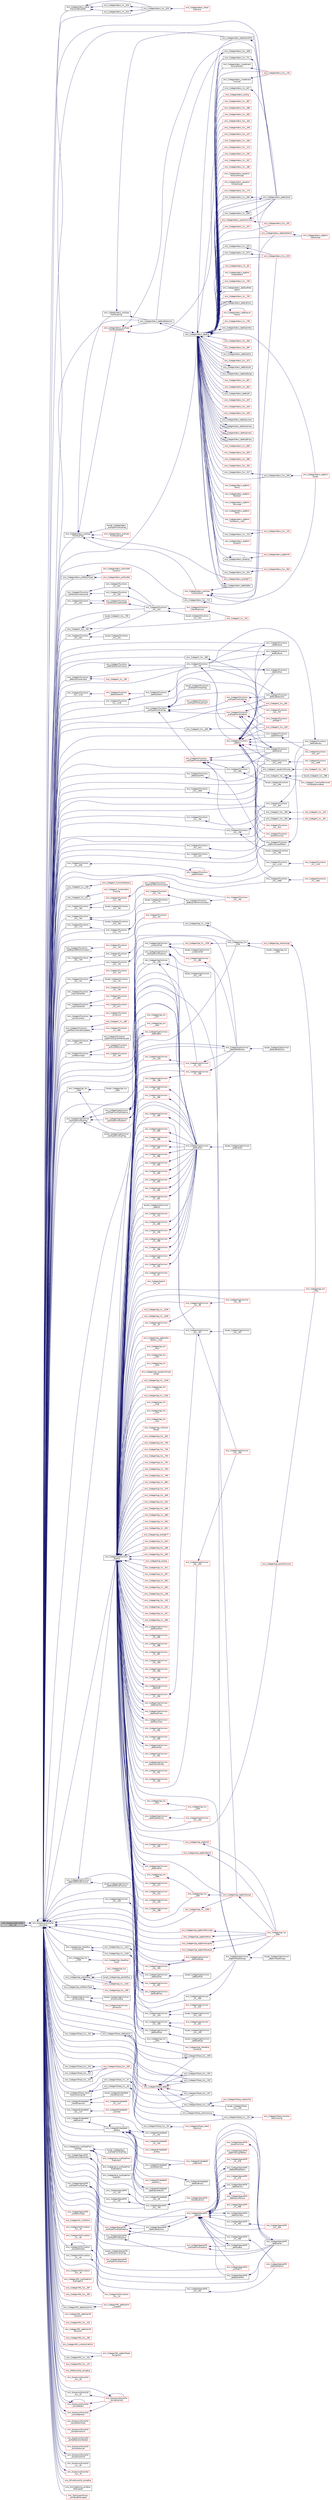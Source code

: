 digraph "omc_ExpressionDumpTpl_fun__31"
{
  edge [fontname="Helvetica",fontsize="10",labelfontname="Helvetica",labelfontsize="10"];
  node [fontname="Helvetica",fontsize="10",shape=record];
  rankdir="LR";
  Node149570 [label="omc_ExpressionDumpTpl\l_fun__31",height=0.2,width=0.4,color="black", fillcolor="grey75", style="filled", fontcolor="black"];
  Node149570 -> Node149571 [dir="back",color="midnightblue",fontsize="10",style="solid",fontname="Helvetica"];
  Node149571 [label="omc_ExpressionDumpTpl\l_dumpExp",height=0.2,width=0.4,color="black", fillcolor="white", style="filled",URL="$d7/ddf/_expression_dump_tpl_8h.html#af778d6f743788d1389d2fb2e53ea7c25"];
  Node149571 -> Node149572 [dir="back",color="midnightblue",fontsize="10",style="solid",fontname="Helvetica"];
  Node149572 [label="omc_CodegenAdevs_literal\lExpConstBoxedVal",height=0.2,width=0.4,color="black", fillcolor="white", style="filled",URL="$d9/daa/_codegen_adevs_8h.html#a64800dd7b1847f414adfb881cda70ecd"];
  Node149572 -> Node149573 [dir="back",color="midnightblue",fontsize="10",style="solid",fontname="Helvetica"];
  Node149573 [label="omc_CodegenAdevs_fun__815",height=0.2,width=0.4,color="black", fillcolor="white", style="filled",URL="$de/de9/_codegen_adevs_8c.html#a250882252dc1f6e7aedfa7f22f14b9a6"];
  Node149573 -> Node149574 [dir="back",color="midnightblue",fontsize="10",style="solid",fontname="Helvetica"];
  Node149574 [label="omc_CodegenAdevs_literal\lExpConst",height=0.2,width=0.4,color="red", fillcolor="white", style="filled",URL="$d9/daa/_codegen_adevs_8h.html#a1fe04343cf462023df1f3bed6d520520"];
  Node149572 -> Node149576 [dir="back",color="midnightblue",fontsize="10",style="solid",fontname="Helvetica"];
  Node149576 [label="omc_CodegenAdevs_lm__814",height=0.2,width=0.4,color="black", fillcolor="white", style="filled",URL="$de/de9/_codegen_adevs_8c.html#a7498168b3a1f11a33d84efe97b4de12b"];
  Node149576 -> Node149573 [dir="back",color="midnightblue",fontsize="10",style="solid",fontname="Helvetica"];
  Node149572 -> Node149577 [dir="back",color="midnightblue",fontsize="10",style="solid",fontname="Helvetica"];
  Node149577 [label="omc_CodegenAdevs_lm__813",height=0.2,width=0.4,color="black", fillcolor="white", style="filled",URL="$de/de9/_codegen_adevs_8c.html#ac0729b5f434325e9102d741085eba91c"];
  Node149577 -> Node149573 [dir="back",color="midnightblue",fontsize="10",style="solid",fontname="Helvetica"];
  Node149571 -> Node149573 [dir="back",color="midnightblue",fontsize="10",style="solid",fontname="Helvetica"];
  Node149571 -> Node149578 [dir="back",color="midnightblue",fontsize="10",style="solid",fontname="Helvetica"];
  Node149578 [label="omc_CodegenAdevs_expType\lFromExpFlag",height=0.2,width=0.4,color="black", fillcolor="white", style="filled",URL="$d9/daa/_codegen_adevs_8h.html#a15e104ebdce8afeca02ff380b8ac37e7"];
  Node149578 -> Node149579 [dir="back",color="midnightblue",fontsize="10",style="solid",fontname="Helvetica"];
  Node149579 [label="boxptr_CodegenAdevs\l_expTypeFromExpFlag",height=0.2,width=0.4,color="black", fillcolor="white", style="filled",URL="$d9/daa/_codegen_adevs_8h.html#ae6816cfeb2554ad6b4408c685a5df5ef"];
  Node149578 -> Node149580 [dir="back",color="midnightblue",fontsize="10",style="solid",fontname="Helvetica"];
  Node149580 [label="omc_CodegenAdevs_expType\lFromExpArrayIf",height=0.2,width=0.4,color="red", fillcolor="white", style="filled",URL="$d9/daa/_codegen_adevs_8h.html#a9f20ff6e356c61d61fdd3192f595ea9e"];
  Node149578 -> Node149822 [dir="back",color="midnightblue",fontsize="10",style="solid",fontname="Helvetica"];
  Node149822 [label="omc_CodegenAdevs_expType\lFromExpArray",height=0.2,width=0.4,color="black", fillcolor="white", style="filled",URL="$d9/daa/_codegen_adevs_8h.html#a3a0957f512b9ab415460365fbff87e67"];
  Node149822 -> Node149687 [dir="back",color="midnightblue",fontsize="10",style="solid",fontname="Helvetica"];
  Node149687 [label="omc_CodegenAdevs_daeExpReduction",height=0.2,width=0.4,color="black", fillcolor="white", style="filled",URL="$d9/daa/_codegen_adevs_8h.html#a2bbe7fcbc87f87085de292ffdd71d7c6"];
  Node149687 -> Node149583 [dir="back",color="midnightblue",fontsize="10",style="solid",fontname="Helvetica"];
  Node149583 [label="omc_CodegenAdevs_daeExp",height=0.2,width=0.4,color="black", fillcolor="white", style="filled",URL="$d9/daa/_codegen_adevs_8h.html#a9de74b5acd9c15114c4688310c75a1dd"];
  Node149583 -> Node149584 [dir="back",color="midnightblue",fontsize="10",style="solid",fontname="Helvetica"];
  Node149584 [label="omc_CodegenAdevs_assertCommon",height=0.2,width=0.4,color="red", fillcolor="white", style="filled",URL="$d9/daa/_codegen_adevs_8h.html#ae91d938868dfa791c3ca0c4fa94bef8c"];
  Node149584 -> Node149585 [dir="back",color="midnightblue",fontsize="10",style="solid",fontname="Helvetica"];
  Node149585 [label="omc_CodegenAdevs_daeExpCall",height=0.2,width=0.4,color="black", fillcolor="white", style="filled",URL="$d9/daa/_codegen_adevs_8h.html#a2868f70df29d08d9b1b068937069ec6b"];
  Node149585 -> Node149583 [dir="back",color="midnightblue",fontsize="10",style="solid",fontname="Helvetica"];
  Node149584 -> Node149659 [dir="back",color="midnightblue",fontsize="10",style="solid",fontname="Helvetica"];
  Node149659 [label="omc_CodegenAdevs_fun__202",height=0.2,width=0.4,color="red", fillcolor="white", style="filled",URL="$de/de9/_codegen_adevs_8c.html#a56c6f22dad4030cfa080834d4833ecf2"];
  Node149583 -> Node149664 [dir="back",color="midnightblue",fontsize="10",style="solid",fontname="Helvetica"];
  Node149664 [label="omc_CodegenAdevs_algStmt\lAssignPattern",height=0.2,width=0.4,color="red", fillcolor="white", style="filled",URL="$d9/daa/_codegen_adevs_8h.html#a00909c54c1155227f29ecf3ec82689c9"];
  Node149583 -> Node149665 [dir="back",color="midnightblue",fontsize="10",style="solid",fontname="Helvetica"];
  Node149665 [label="omc_CodegenAdevs_lm__749",height=0.2,width=0.4,color="red", fillcolor="white", style="filled",URL="$de/de9/_codegen_adevs_8c.html#a084dfe4cf9282a1a2030dd3c5cb4723a"];
  Node149583 -> Node149668 [dir="back",color="midnightblue",fontsize="10",style="solid",fontname="Helvetica"];
  Node149668 [label="omc_CodegenAdevs_daeExpMeta\lOption",height=0.2,width=0.4,color="black", fillcolor="white", style="filled",URL="$d9/daa/_codegen_adevs_8h.html#a29b4c7126109421f90304d143f75d51c"];
  Node149668 -> Node149583 [dir="back",color="midnightblue",fontsize="10",style="solid",fontname="Helvetica"];
  Node149583 -> Node149669 [dir="back",color="midnightblue",fontsize="10",style="solid",fontname="Helvetica"];
  Node149669 [label="omc_CodegenAdevs_lm__745",height=0.2,width=0.4,color="red", fillcolor="white", style="filled",URL="$de/de9/_codegen_adevs_8c.html#a34ef673beae306852ca5d5a05054d221"];
  Node149583 -> Node149671 [dir="back",color="midnightblue",fontsize="10",style="solid",fontname="Helvetica"];
  Node149671 [label="omc_CodegenAdevs_daeExpCons",height=0.2,width=0.4,color="black", fillcolor="white", style="filled",URL="$d9/daa/_codegen_adevs_8h.html#a86a3fd6e617f8587808b6c5bb33730d9"];
  Node149671 -> Node149583 [dir="back",color="midnightblue",fontsize="10",style="solid",fontname="Helvetica"];
  Node149583 -> Node149672 [dir="back",color="midnightblue",fontsize="10",style="solid",fontname="Helvetica"];
  Node149672 [label="omc_CodegenAdevs_daeExpList\lToCons",height=0.2,width=0.4,color="red", fillcolor="white", style="filled",URL="$d9/daa/_codegen_adevs_8h.html#a47ba5fd62c4c0d119899f2c60fce61c2"];
  Node149672 -> Node149672 [dir="back",color="midnightblue",fontsize="10",style="solid",fontname="Helvetica"];
  Node149583 -> Node149674 [dir="back",color="midnightblue",fontsize="10",style="solid",fontname="Helvetica"];
  Node149674 [label="omc_CodegenAdevs_lm__739",height=0.2,width=0.4,color="red", fillcolor="white", style="filled",URL="$de/de9/_codegen_adevs_8c.html#af42fbef6083f968b855f48b3ed515dd5"];
  Node149583 -> Node149682 [dir="back",color="midnightblue",fontsize="10",style="solid",fontname="Helvetica"];
  Node149682 [label="omc_CodegenAdevs_daeExpUnbox",height=0.2,width=0.4,color="black", fillcolor="white", style="filled",URL="$d9/daa/_codegen_adevs_8h.html#a9beb8561e553f54e42d40fa7de9e591f"];
  Node149682 -> Node149583 [dir="back",color="midnightblue",fontsize="10",style="solid",fontname="Helvetica"];
  Node149583 -> Node149683 [dir="back",color="midnightblue",fontsize="10",style="solid",fontname="Helvetica"];
  Node149683 [label="omc_CodegenAdevs_daeExpBox",height=0.2,width=0.4,color="black", fillcolor="white", style="filled",URL="$d9/daa/_codegen_adevs_8h.html#a873bbb125771832956370f6c5cb0c867"];
  Node149683 -> Node149583 [dir="back",color="midnightblue",fontsize="10",style="solid",fontname="Helvetica"];
  Node149583 -> Node149684 [dir="back",color="midnightblue",fontsize="10",style="solid",fontname="Helvetica"];
  Node149684 [label="omc_CodegenAdevs_fun__725",height=0.2,width=0.4,color="red", fillcolor="white", style="filled",URL="$de/de9/_codegen_adevs_8c.html#a0813236bbee1f77830ef1542549eb3fa"];
  Node149583 -> Node149685 [dir="back",color="midnightblue",fontsize="10",style="solid",fontname="Helvetica"];
  Node149685 [label="omc_CodegenAdevs_lm__723",height=0.2,width=0.4,color="black", fillcolor="white", style="filled",URL="$de/de9/_codegen_adevs_8c.html#a4e2d525e9d4ff53709d9bba41bd53ba1"];
  Node149685 -> Node149684 [dir="back",color="midnightblue",fontsize="10",style="solid",fontname="Helvetica"];
  Node149583 -> Node149686 [dir="back",color="midnightblue",fontsize="10",style="solid",fontname="Helvetica"];
  Node149686 [label="omc_CodegenAdevs_lm__711",height=0.2,width=0.4,color="black", fillcolor="white", style="filled",URL="$de/de9/_codegen_adevs_8c.html#a40c76f364bafefc59472c59792bc1be3"];
  Node149686 -> Node149592 [dir="back",color="midnightblue",fontsize="10",style="solid",fontname="Helvetica"];
  Node149592 [label="omc_CodegenAdevs_daeExpMatch2",height=0.2,width=0.4,color="red", fillcolor="white", style="filled",URL="$d9/daa/_codegen_adevs_8h.html#a801195a161cb3a044c289a6bb21990a0"];
  Node149592 -> Node149594 [dir="back",color="midnightblue",fontsize="10",style="solid",fontname="Helvetica"];
  Node149594 [label="omc_CodegenAdevs_algStmt\lTupleAssign",height=0.2,width=0.4,color="red", fillcolor="white", style="filled",URL="$d9/daa/_codegen_adevs_8h.html#a630d4b9942ac3f5f147f27e550363a5d"];
  Node149583 -> Node149687 [dir="back",color="midnightblue",fontsize="10",style="solid",fontname="Helvetica"];
  Node149583 -> Node149688 [dir="back",color="midnightblue",fontsize="10",style="solid",fontname="Helvetica"];
  Node149688 [label="omc_CodegenAdevs_fun__693",height=0.2,width=0.4,color="red", fillcolor="white", style="filled",URL="$de/de9/_codegen_adevs_8c.html#a365dd3ae9a1f3d169be9570051228767"];
  Node149583 -> Node149690 [dir="back",color="midnightblue",fontsize="10",style="solid",fontname="Helvetica"];
  Node149690 [label="omc_CodegenAdevs_fun__689",height=0.2,width=0.4,color="black", fillcolor="white", style="filled",URL="$de/de9/_codegen_adevs_8c.html#afac417c10952c1cf6b2cadc7a47e040f"];
  Node149690 -> Node149687 [dir="back",color="midnightblue",fontsize="10",style="solid",fontname="Helvetica"];
  Node149583 -> Node149691 [dir="back",color="midnightblue",fontsize="10",style="solid",fontname="Helvetica"];
  Node149691 [label="omc_CodegenAdevs_fun__687",height=0.2,width=0.4,color="red", fillcolor="white", style="filled",URL="$de/de9/_codegen_adevs_8c.html#a070af6d7890e160bc6de0c7e094ec16c"];
  Node149583 -> Node149693 [dir="back",color="midnightblue",fontsize="10",style="solid",fontname="Helvetica"];
  Node149693 [label="omc_CodegenAdevs_daeExpSize",height=0.2,width=0.4,color="black", fillcolor="white", style="filled",URL="$d9/daa/_codegen_adevs_8h.html#a5446a46749e18838d40ac4172b52a013"];
  Node149693 -> Node149583 [dir="back",color="midnightblue",fontsize="10",style="solid",fontname="Helvetica"];
  Node149583 -> Node149694 [dir="back",color="midnightblue",fontsize="10",style="solid",fontname="Helvetica"];
  Node149694 [label="omc_CodegenAdevs_daeExpCallPre",height=0.2,width=0.4,color="black", fillcolor="white", style="filled",URL="$d9/daa/_codegen_adevs_8h.html#ae1a7deecfe52ddd7b23ef95d5a0223c0"];
  Node149694 -> Node149585 [dir="back",color="midnightblue",fontsize="10",style="solid",fontname="Helvetica"];
  Node149583 -> Node149677 [dir="back",color="midnightblue",fontsize="10",style="solid",fontname="Helvetica"];
  Node149677 [label="omc_CodegenAdevs_fun__676",height=0.2,width=0.4,color="red", fillcolor="white", style="filled",URL="$de/de9/_codegen_adevs_8c.html#a3ba8f3c99bb6eb42321e28a2282ed425"];
  Node149583 -> Node149695 [dir="back",color="midnightblue",fontsize="10",style="solid",fontname="Helvetica"];
  Node149695 [label="omc_CodegenAdevs_lm__675",height=0.2,width=0.4,color="black", fillcolor="white", style="filled",URL="$de/de9/_codegen_adevs_8c.html#a9853e3e33e2688f48739d5922504bd58"];
  Node149695 -> Node149677 [dir="back",color="midnightblue",fontsize="10",style="solid",fontname="Helvetica"];
  Node149583 -> Node149696 [dir="back",color="midnightblue",fontsize="10",style="solid",fontname="Helvetica"];
  Node149696 [label="omc_CodegenAdevs_lm__673",height=0.2,width=0.4,color="black", fillcolor="white", style="filled",URL="$de/de9/_codegen_adevs_8c.html#a7dbd8151768853b2608709672cc35081"];
  Node149696 -> Node149677 [dir="back",color="midnightblue",fontsize="10",style="solid",fontname="Helvetica"];
  Node149583 -> Node149697 [dir="back",color="midnightblue",fontsize="10",style="solid",fontname="Helvetica"];
  Node149697 [label="omc_CodegenAdevs_fun__672",height=0.2,width=0.4,color="red", fillcolor="white", style="filled",URL="$de/de9/_codegen_adevs_8c.html#ac8f0794a2bbe93f276871e20ee0e4ecf"];
  Node149583 -> Node149698 [dir="back",color="midnightblue",fontsize="10",style="solid",fontname="Helvetica"];
  Node149698 [label="omc_CodegenAdevs_daeExpCast",height=0.2,width=0.4,color="black", fillcolor="white", style="filled",URL="$d9/daa/_codegen_adevs_8h.html#a6f7bcd15afe17f36985b2a8bbe1ccf56"];
  Node149698 -> Node149583 [dir="back",color="midnightblue",fontsize="10",style="solid",fontname="Helvetica"];
  Node149583 -> Node149699 [dir="back",color="midnightblue",fontsize="10",style="solid",fontname="Helvetica"];
  Node149699 [label="omc_CodegenAdevs_daeExpRange",height=0.2,width=0.4,color="black", fillcolor="white", style="filled",URL="$d9/daa/_codegen_adevs_8h.html#aabcaf10b5a6320415495d5e5021ece0a"];
  Node149699 -> Node149583 [dir="back",color="midnightblue",fontsize="10",style="solid",fontname="Helvetica"];
  Node149583 -> Node149700 [dir="back",color="midnightblue",fontsize="10",style="solid",fontname="Helvetica"];
  Node149700 [label="omc_CodegenAdevs_lm__667",height=0.2,width=0.4,color="red", fillcolor="white", style="filled",URL="$de/de9/_codegen_adevs_8c.html#ac2da2c6e79ce24417dda53eabf692104"];
  Node149583 -> Node149704 [dir="back",color="midnightblue",fontsize="10",style="solid",fontname="Helvetica"];
  Node149704 [label="omc_CodegenAdevs_lm__663",height=0.2,width=0.4,color="red", fillcolor="white", style="filled",URL="$de/de9/_codegen_adevs_8c.html#ab0bec96c09a56938b8284214320131b7"];
  Node149583 -> Node149585 [dir="back",color="midnightblue",fontsize="10",style="solid",fontname="Helvetica"];
  Node149583 -> Node149707 [dir="back",color="midnightblue",fontsize="10",style="solid",fontname="Helvetica"];
  Node149707 [label="omc_CodegenAdevs_lm__648",height=0.2,width=0.4,color="black", fillcolor="white", style="filled",URL="$de/de9/_codegen_adevs_8c.html#a8f48ec33deb548c7efcb67547f0afffa"];
  Node149707 -> Node149585 [dir="back",color="midnightblue",fontsize="10",style="solid",fontname="Helvetica"];
  Node149583 -> Node149708 [dir="back",color="midnightblue",fontsize="10",style="solid",fontname="Helvetica"];
  Node149708 [label="omc_CodegenAdevs_lm__647",height=0.2,width=0.4,color="black", fillcolor="white", style="filled",URL="$de/de9/_codegen_adevs_8c.html#a87d96e4a5f0888aa6bc54a3db7937501"];
  Node149708 -> Node149585 [dir="back",color="midnightblue",fontsize="10",style="solid",fontname="Helvetica"];
  Node149583 -> Node149709 [dir="back",color="midnightblue",fontsize="10",style="solid",fontname="Helvetica"];
  Node149709 [label="omc_CodegenAdevs_lm__646",height=0.2,width=0.4,color="black", fillcolor="white", style="filled",URL="$de/de9/_codegen_adevs_8c.html#aa612a58a53c6290e6e8109e8adcffe54"];
  Node149709 -> Node149585 [dir="back",color="midnightblue",fontsize="10",style="solid",fontname="Helvetica"];
  Node149583 -> Node149582 [dir="back",color="midnightblue",fontsize="10",style="solid",fontname="Helvetica"];
  Node149582 [label="omc_CodegenAdevs_daeExpIf",height=0.2,width=0.4,color="black", fillcolor="white", style="filled",URL="$d9/daa/_codegen_adevs_8h.html#a95470060820c24d97cf1ca6a52eacc6e"];
  Node149582 -> Node149583 [dir="back",color="midnightblue",fontsize="10",style="solid",fontname="Helvetica"];
  Node149583 -> Node149710 [dir="back",color="midnightblue",fontsize="10",style="solid",fontname="Helvetica"];
  Node149710 [label="omc_CodegenAdevs_fun__637",height=0.2,width=0.4,color="red", fillcolor="white", style="filled",URL="$de/de9/_codegen_adevs_8c.html#a91fd61867266ed1ff7de4494163f900d"];
  Node149583 -> Node149716 [dir="back",color="midnightblue",fontsize="10",style="solid",fontname="Helvetica"];
  Node149716 [label="omc_CodegenAdevs_fun__634",height=0.2,width=0.4,color="red", fillcolor="white", style="filled",URL="$de/de9/_codegen_adevs_8c.html#a3c8b202057eb7122436634093ef7e29d"];
  Node149583 -> Node149718 [dir="back",color="midnightblue",fontsize="10",style="solid",fontname="Helvetica"];
  Node149718 [label="omc_CodegenAdevs_fun__630",height=0.2,width=0.4,color="red", fillcolor="white", style="filled",URL="$de/de9/_codegen_adevs_8c.html#afe222b62553e4bec6e7a2a203d5dcd2d"];
  Node149583 -> Node149719 [dir="back",color="midnightblue",fontsize="10",style="solid",fontname="Helvetica"];
  Node149719 [label="omc_CodegenAdevs_daeExpLunary",height=0.2,width=0.4,color="black", fillcolor="white", style="filled",URL="$d9/daa/_codegen_adevs_8h.html#abcea849fd22607679f40adcad674a9d4"];
  Node149719 -> Node149583 [dir="back",color="midnightblue",fontsize="10",style="solid",fontname="Helvetica"];
  Node149583 -> Node149720 [dir="back",color="midnightblue",fontsize="10",style="solid",fontname="Helvetica"];
  Node149720 [label="omc_CodegenAdevs_daeExpLbinary",height=0.2,width=0.4,color="black", fillcolor="white", style="filled",URL="$d9/daa/_codegen_adevs_8h.html#a022b0b20bf2bd68d8ca5a41f2d3c6701"];
  Node149720 -> Node149583 [dir="back",color="midnightblue",fontsize="10",style="solid",fontname="Helvetica"];
  Node149583 -> Node149721 [dir="back",color="midnightblue",fontsize="10",style="solid",fontname="Helvetica"];
  Node149721 [label="omc_CodegenAdevs_daeExpUnary",height=0.2,width=0.4,color="red", fillcolor="white", style="filled",URL="$d9/daa/_codegen_adevs_8h.html#a3587cde9eea5b22299eb569f4fbef51a"];
  Node149721 -> Node149583 [dir="back",color="midnightblue",fontsize="10",style="solid",fontname="Helvetica"];
  Node149583 -> Node149723 [dir="back",color="midnightblue",fontsize="10",style="solid",fontname="Helvetica"];
  Node149723 [label="omc_CodegenAdevs_daeExpBinary",height=0.2,width=0.4,color="black", fillcolor="white", style="filled",URL="$d9/daa/_codegen_adevs_8h.html#afa1915101bdb3a3d03845a6c1fb08846"];
  Node149723 -> Node149583 [dir="back",color="midnightblue",fontsize="10",style="solid",fontname="Helvetica"];
  Node149583 -> Node149724 [dir="back",color="midnightblue",fontsize="10",style="solid",fontname="Helvetica"];
  Node149724 [label="omc_CodegenAdevs_lm__609",height=0.2,width=0.4,color="red", fillcolor="white", style="filled",URL="$de/de9/_codegen_adevs_8c.html#aa8233046e28a7ed22d8700402d957dd2"];
  Node149583 -> Node149736 [dir="back",color="midnightblue",fontsize="10",style="solid",fontname="Helvetica"];
  Node149736 [label="omc_CodegenAdevs_fun__603",height=0.2,width=0.4,color="red", fillcolor="white", style="filled",URL="$de/de9/_codegen_adevs_8c.html#a577fa8ae15f1f431ead56fcd688049f1"];
  Node149583 -> Node149747 [dir="back",color="midnightblue",fontsize="10",style="solid",fontname="Helvetica"];
  Node149747 [label="omc_CodegenAdevs_lm__596",height=0.2,width=0.4,color="red", fillcolor="white", style="filled",URL="$de/de9/_codegen_adevs_8c.html#ae4d4d965db9f84d858d49584bbe3a423"];
  Node149583 -> Node149748 [dir="back",color="midnightblue",fontsize="10",style="solid",fontname="Helvetica"];
  Node149748 [label="omc_CodegenAdevs_fun__591",height=0.2,width=0.4,color="red", fillcolor="white", style="filled",URL="$de/de9/_codegen_adevs_8c.html#a20855c34c8781ef07dd85460b6014cbb"];
  Node149583 -> Node149596 [dir="back",color="midnightblue",fontsize="10",style="solid",fontname="Helvetica"];
  Node149596 [label="omc_CodegenAdevs_elseExpr",height=0.2,width=0.4,color="black", fillcolor="white", style="filled",URL="$d9/daa/_codegen_adevs_8h.html#a93633c2b3ffe3a28478265f495ee9fb0"];
  Node149596 -> Node149596 [dir="back",color="midnightblue",fontsize="10",style="solid",fontname="Helvetica"];
  Node149596 -> Node149597 [dir="back",color="midnightblue",fontsize="10",style="solid",fontname="Helvetica"];
  Node149597 [label="omc_CodegenAdevs_algStmtIf",height=0.2,width=0.4,color="red", fillcolor="white", style="filled",URL="$d9/daa/_codegen_adevs_8h.html#ae772372ee060e27b4810aaa650e36c79"];
  Node149583 -> Node149757 [dir="back",color="midnightblue",fontsize="10",style="solid",fontname="Helvetica"];
  Node149757 [label="omc_CodegenAdevs_algStmt\lReinit",height=0.2,width=0.4,color="red", fillcolor="white", style="filled",URL="$d9/daa/_codegen_adevs_8h.html#a8773037bc8cb8b48346481709d01beb0"];
  Node149583 -> Node149758 [dir="back",color="midnightblue",fontsize="10",style="solid",fontname="Helvetica"];
  Node149758 [label="omc_CodegenAdevs_algStmt\lNoretcall",height=0.2,width=0.4,color="red", fillcolor="white", style="filled",URL="$d9/daa/_codegen_adevs_8h.html#a399c9f0ed9c3087de551ca834e1bfd4e"];
  Node149583 -> Node149759 [dir="back",color="midnightblue",fontsize="10",style="solid",fontname="Helvetica"];
  Node149759 [label="omc_CodegenAdevs_algStmt\lTerminate",height=0.2,width=0.4,color="red", fillcolor="white", style="filled",URL="$d9/daa/_codegen_adevs_8h.html#abd3bbd25f24f5d76d28a67034329a864"];
  Node149583 -> Node149608 [dir="back",color="midnightblue",fontsize="10",style="solid",fontname="Helvetica"];
  Node149608 [label="omc_CodegenAdevs_algStmt\lWhile",height=0.2,width=0.4,color="red", fillcolor="white", style="filled",URL="$d9/daa/_codegen_adevs_8h.html#ab3cdafeba9b706c34d7138105972a49c"];
  Node149583 -> Node149760 [dir="back",color="midnightblue",fontsize="10",style="solid",fontname="Helvetica"];
  Node149760 [label="omc_CodegenAdevs_algStmt\lForGeneric__impl",height=0.2,width=0.4,color="red", fillcolor="white", style="filled",URL="$d9/daa/_codegen_adevs_8h.html#aed2f979b07676a696948048ee880f735"];
  Node149583 -> Node149762 [dir="back",color="midnightblue",fontsize="10",style="solid",fontname="Helvetica"];
  Node149762 [label="omc_CodegenAdevs_fun__554",height=0.2,width=0.4,color="red", fillcolor="white", style="filled",URL="$de/de9/_codegen_adevs_8c.html#ad4ff88c7748d0ce1fa7c7277ba3649df"];
  Node149583 -> Node149764 [dir="back",color="midnightblue",fontsize="10",style="solid",fontname="Helvetica"];
  Node149764 [label="omc_CodegenAdevs_fun__551",height=0.2,width=0.4,color="black", fillcolor="white", style="filled",URL="$de/de9/_codegen_adevs_8c.html#a1a9acbda57f12f4a3385cdb901071675"];
  Node149764 -> Node149762 [dir="back",color="midnightblue",fontsize="10",style="solid",fontname="Helvetica"];
  Node149583 -> Node149597 [dir="back",color="midnightblue",fontsize="10",style="solid",fontname="Helvetica"];
  Node149583 -> Node149594 [dir="back",color="midnightblue",fontsize="10",style="solid",fontname="Helvetica"];
  Node149583 -> Node149746 [dir="back",color="midnightblue",fontsize="10",style="solid",fontname="Helvetica"];
  Node149746 [label="omc_CodegenAdevs_algStmt\lAssignArr",height=0.2,width=0.4,color="red", fillcolor="white", style="filled",URL="$d9/daa/_codegen_adevs_8h.html#a151b556351711becefce08925c04a07b"];
  Node149583 -> Node149681 [dir="back",color="midnightblue",fontsize="10",style="solid",fontname="Helvetica"];
  Node149681 [label="omc_CodegenAdevs_algStmt\lAssign",height=0.2,width=0.4,color="red", fillcolor="white", style="filled",URL="$d9/daa/_codegen_adevs_8h.html#a46eae325d40c0791a20b5aac9e059be4"];
  Node149583 -> Node149680 [dir="back",color="midnightblue",fontsize="10",style="solid",fontname="Helvetica"];
  Node149680 [label="omc_CodegenAdevs_fun__528",height=0.2,width=0.4,color="black", fillcolor="white", style="filled",URL="$de/de9/_codegen_adevs_8c.html#a67a4dee30977bda77c6c00e03e23d424"];
  Node149680 -> Node149681 [dir="back",color="midnightblue",fontsize="10",style="solid",fontname="Helvetica"];
  Node149583 -> Node149765 [dir="back",color="midnightblue",fontsize="10",style="solid",fontname="Helvetica"];
  Node149765 [label="omc_CodegenAdevs_fun__527",height=0.2,width=0.4,color="black", fillcolor="white", style="filled",URL="$de/de9/_codegen_adevs_8c.html#a76149690a88eedbb6f9da3f2068d6caf"];
  Node149765 -> Node149680 [dir="back",color="midnightblue",fontsize="10",style="solid",fontname="Helvetica"];
  Node149583 -> Node149766 [dir="back",color="midnightblue",fontsize="10",style="solid",fontname="Helvetica"];
  Node149766 [label="omc_CodegenAdevs_extArgF77",height=0.2,width=0.4,color="red", fillcolor="white", style="filled",URL="$d9/daa/_codegen_adevs_8h.html#a9faa2f290e29979d52eec13cc9509f27"];
  Node149583 -> Node149750 [dir="back",color="midnightblue",fontsize="10",style="solid",fontname="Helvetica"];
  Node149750 [label="omc_CodegenAdevs_extArg",height=0.2,width=0.4,color="red", fillcolor="white", style="filled",URL="$d9/daa/_codegen_adevs_8h.html#a875ba680975fc8fb302266eca7c9a1a3"];
  Node149583 -> Node149769 [dir="back",color="midnightblue",fontsize="10",style="solid",fontname="Helvetica"];
  Node149769 [label="omc_CodegenAdevs_lm__487",height=0.2,width=0.4,color="red", fillcolor="white", style="filled",URL="$de/de9/_codegen_adevs_8c.html#a15cd71f0533c8c087d06fb9667479ccb"];
  Node149583 -> Node149772 [dir="back",color="midnightblue",fontsize="10",style="solid",fontname="Helvetica"];
  Node149772 [label="omc_CodegenAdevs_fun__486",height=0.2,width=0.4,color="red", fillcolor="white", style="filled",URL="$de/de9/_codegen_adevs_8c.html#a9b49274630567b8c848db92d06d9bf37"];
  Node149583 -> Node149773 [dir="back",color="midnightblue",fontsize="10",style="solid",fontname="Helvetica"];
  Node149773 [label="omc_CodegenAdevs_lm__450",height=0.2,width=0.4,color="red", fillcolor="white", style="filled",URL="$de/de9/_codegen_adevs_8c.html#a7b8cdb471a50c6eaab26706f4b056f6a"];
  Node149583 -> Node149777 [dir="back",color="midnightblue",fontsize="10",style="solid",fontname="Helvetica"];
  Node149777 [label="omc_CodegenAdevs_fun__442",height=0.2,width=0.4,color="red", fillcolor="white", style="filled",URL="$de/de9/_codegen_adevs_8c.html#a8574b47367e980d1676ea1e352c90b5d"];
  Node149583 -> Node149780 [dir="back",color="midnightblue",fontsize="10",style="solid",fontname="Helvetica"];
  Node149780 [label="omc_CodegenAdevs_fun__439",height=0.2,width=0.4,color="red", fillcolor="white", style="filled",URL="$de/de9/_codegen_adevs_8c.html#a2bfeaab6fc91f5a6a2ccabb898b1d740"];
  Node149583 -> Node149791 [dir="back",color="midnightblue",fontsize="10",style="solid",fontname="Helvetica"];
  Node149791 [label="omc_CodegenAdevs_fun__437",height=0.2,width=0.4,color="red", fillcolor="white", style="filled",URL="$de/de9/_codegen_adevs_8c.html#a53215a1d88d6c1a2b3ade836a1b2efd7"];
  Node149583 -> Node149792 [dir="back",color="midnightblue",fontsize="10",style="solid",fontname="Helvetica"];
  Node149792 [label="omc_CodegenAdevs_lm__436",height=0.2,width=0.4,color="red", fillcolor="white", style="filled",URL="$de/de9/_codegen_adevs_8c.html#a43af5ba0db9d2a83294505a4a8804607"];
  Node149583 -> Node149793 [dir="back",color="midnightblue",fontsize="10",style="solid",fontname="Helvetica"];
  Node149793 [label="omc_CodegenAdevs_fun__213",height=0.2,width=0.4,color="red", fillcolor="white", style="filled",URL="$de/de9/_codegen_adevs_8c.html#a39642cc8460e77254313d6f499533e4d"];
  Node149583 -> Node149659 [dir="back",color="midnightblue",fontsize="10",style="solid",fontname="Helvetica"];
  Node149583 -> Node149796 [dir="back",color="midnightblue",fontsize="10",style="solid",fontname="Helvetica"];
  Node149796 [label="omc_CodegenAdevs_lm__192",height=0.2,width=0.4,color="red", fillcolor="white", style="filled",URL="$de/de9/_codegen_adevs_8c.html#a11caa0bd08f73384c5eb72e8e613dc0f"];
  Node149583 -> Node149797 [dir="back",color="midnightblue",fontsize="10",style="solid",fontname="Helvetica"];
  Node149797 [label="omc_CodegenAdevs_lm__187",height=0.2,width=0.4,color="red", fillcolor="white", style="filled",URL="$de/de9/_codegen_adevs_8c.html#aec0099413e410ff36059fc726a684cd0"];
  Node149583 -> Node149798 [dir="back",color="midnightblue",fontsize="10",style="solid",fontname="Helvetica"];
  Node149798 [label="omc_CodegenAdevs_lm__186",height=0.2,width=0.4,color="red", fillcolor="white", style="filled",URL="$de/de9/_codegen_adevs_8c.html#aaa30945744e4aad83f2fa48c7abeefac"];
  Node149583 -> Node149799 [dir="back",color="midnightblue",fontsize="10",style="solid",fontname="Helvetica"];
  Node149799 [label="omc_CodegenAdevs_equation\lArrayCallAssign",height=0.2,width=0.4,color="red", fillcolor="white", style="filled",URL="$d9/daa/_codegen_adevs_8h.html#a3d764ac8d2fb896085911c271f5964d2"];
  Node149583 -> Node149800 [dir="back",color="midnightblue",fontsize="10",style="solid",fontname="Helvetica"];
  Node149800 [label="omc_CodegenAdevs_equation\lSimpleAssign",height=0.2,width=0.4,color="red", fillcolor="white", style="filled",URL="$d9/daa/_codegen_adevs_8h.html#a09f09642c67508c49d51283dfb7e3e02"];
  Node149583 -> Node149801 [dir="back",color="midnightblue",fontsize="10",style="solid",fontname="Helvetica"];
  Node149801 [label="omc_CodegenAdevs_fun__176",height=0.2,width=0.4,color="red", fillcolor="white", style="filled",URL="$de/de9/_codegen_adevs_8c.html#ac877b05c790b2c4d426cf30d0b89ab6b"];
  Node149583 -> Node149809 [dir="back",color="midnightblue",fontsize="10",style="solid",fontname="Helvetica"];
  Node149809 [label="omc_CodegenAdevs_fun__174",height=0.2,width=0.4,color="red", fillcolor="white", style="filled",URL="$de/de9/_codegen_adevs_8c.html#a8fcd84ae6beb69fd519e93ab5dfc5963"];
  Node149583 -> Node149815 [dir="back",color="midnightblue",fontsize="10",style="solid",fontname="Helvetica"];
  Node149815 [label="omc_CodegenAdevs_makeEvent\lFuncCall",height=0.2,width=0.4,color="black", fillcolor="white", style="filled",URL="$d9/daa/_codegen_adevs_8h.html#aa67ea2525b8519c56f6d523a9f70f3f0"];
  Node149815 -> Node149801 [dir="back",color="midnightblue",fontsize="10",style="solid",fontname="Helvetica"];
  Node149583 -> Node149816 [dir="back",color="midnightblue",fontsize="10",style="solid",fontname="Helvetica"];
  Node149816 [label="omc_CodegenAdevs_makeEvent\lFuncCallForDiv",height=0.2,width=0.4,color="black", fillcolor="white", style="filled",URL="$d9/daa/_codegen_adevs_8h.html#afff2e8233527ec405b1f0e4402d8c2fe"];
  Node149816 -> Node149801 [dir="back",color="midnightblue",fontsize="10",style="solid",fontname="Helvetica"];
  Node149583 -> Node149817 [dir="back",color="midnightblue",fontsize="10",style="solid",fontname="Helvetica"];
  Node149817 [label="omc_CodegenAdevs_lm__107",height=0.2,width=0.4,color="red", fillcolor="white", style="filled",URL="$de/de9/_codegen_adevs_8c.html#a5a1c5c2ffee7a64a62c14ce9577a848f"];
  Node149583 -> Node149821 [dir="back",color="midnightblue",fontsize="10",style="solid",fontname="Helvetica"];
  Node149821 [label="omc_CodegenAdevs_lm__85",height=0.2,width=0.4,color="red", fillcolor="white", style="filled",URL="$de/de9/_codegen_adevs_8c.html#ab6059795e8f8765361549453773101bc"];
  Node149822 -> Node149585 [dir="back",color="midnightblue",fontsize="10",style="solid",fontname="Helvetica"];
  Node149578 -> Node149823 [dir="back",color="midnightblue",fontsize="10",style="solid",fontname="Helvetica"];
  Node149823 [label="omc_CodegenAdevs_expType\lFromExpModelica",height=0.2,width=0.4,color="red", fillcolor="white", style="filled",URL="$d9/daa/_codegen_adevs_8h.html#ae8d5c83a2661142660311f9a7a1e1a74"];
  Node149823 -> Node149686 [dir="back",color="midnightblue",fontsize="10",style="solid",fontname="Helvetica"];
  Node149823 -> Node149687 [dir="back",color="midnightblue",fontsize="10",style="solid",fontname="Helvetica"];
  Node149823 -> Node149585 [dir="back",color="midnightblue",fontsize="10",style="solid",fontname="Helvetica"];
  Node149578 -> Node149827 [dir="back",color="midnightblue",fontsize="10",style="solid",fontname="Helvetica"];
  Node149827 [label="omc_CodegenAdevs_expType\lFromExpShort",height=0.2,width=0.4,color="red", fillcolor="white", style="filled",URL="$d9/daa/_codegen_adevs_8h.html#ade01b25fc05a53552793f89abc79a2f9"];
  Node149827 -> Node149683 [dir="back",color="midnightblue",fontsize="10",style="solid",fontname="Helvetica"];
  Node149827 -> Node149677 [dir="back",color="midnightblue",fontsize="10",style="solid",fontname="Helvetica"];
  Node149827 -> Node149585 [dir="back",color="midnightblue",fontsize="10",style="solid",fontname="Helvetica"];
  Node149827 -> Node149681 [dir="back",color="midnightblue",fontsize="10",style="solid",fontname="Helvetica"];
  Node149578 -> Node149766 [dir="back",color="midnightblue",fontsize="10",style="solid",fontname="Helvetica"];
  Node149571 -> Node149829 [dir="back",color="midnightblue",fontsize="10",style="solid",fontname="Helvetica"];
  Node149829 [label="omc_CodegenAdevs_fun__712",height=0.2,width=0.4,color="black", fillcolor="white", style="filled",URL="$de/de9/_codegen_adevs_8c.html#a716107476785fbf3b9d326eba65be520"];
  Node149829 -> Node149592 [dir="back",color="midnightblue",fontsize="10",style="solid",fontname="Helvetica"];
  Node149571 -> Node149687 [dir="back",color="midnightblue",fontsize="10",style="solid",fontname="Helvetica"];
  Node149571 -> Node149694 [dir="back",color="midnightblue",fontsize="10",style="solid",fontname="Helvetica"];
  Node149571 -> Node149585 [dir="back",color="midnightblue",fontsize="10",style="solid",fontname="Helvetica"];
  Node149571 -> Node149583 [dir="back",color="midnightblue",fontsize="10",style="solid",fontname="Helvetica"];
  Node149571 -> Node149830 [dir="back",color="midnightblue",fontsize="10",style="solid",fontname="Helvetica"];
  Node149830 [label="omc_CodegenAdevs_extReturnType",height=0.2,width=0.4,color="black", fillcolor="white", style="filled",URL="$d9/daa/_codegen_adevs_8h.html#a71d0d64dde64b31d277a77bfa77263de"];
  Node149830 -> Node149831 [dir="back",color="midnightblue",fontsize="10",style="solid",fontname="Helvetica"];
  Node149831 [label="omc_CodegenAdevs_extFunDef\lDynamic",height=0.2,width=0.4,color="red", fillcolor="white", style="filled",URL="$d9/daa/_codegen_adevs_8h.html#acab946ebc8423c2de91394795fdb8e6d"];
  Node149830 -> Node149836 [dir="back",color="midnightblue",fontsize="10",style="solid",fontname="Helvetica"];
  Node149836 [label="omc_CodegenAdevs_extFunDef",height=0.2,width=0.4,color="red", fillcolor="white", style="filled",URL="$d9/daa/_codegen_adevs_8h.html#a03d191d833cd5c6e33ef5d33a775b743"];
  Node149571 -> Node149837 [dir="back",color="midnightblue",fontsize="10",style="solid",fontname="Helvetica"];
  Node149837 [label="omc_CodegenC_fun__700",height=0.2,width=0.4,color="black", fillcolor="white", style="filled",URL="$d4/ddb/_codegen_c_8c.html#a2c5cbabc6e7c4ce6e3b04f99717793a9"];
  Node149837 -> Node149838 [dir="back",color="midnightblue",fontsize="10",style="solid",fontname="Helvetica"];
  Node149838 [label="omc_CodegenC_lm__701",height=0.2,width=0.4,color="red", fillcolor="white", style="filled",URL="$d4/ddb/_codegen_c_8c.html#a5937d31a62c648979fa96ffeaa92db43"];
  Node149837 -> Node149842 [dir="back",color="midnightblue",fontsize="10",style="solid",fontname="Helvetica"];
  Node149842 [label="boxptr_CodegenC_fun__700",height=0.2,width=0.4,color="black", fillcolor="white", style="filled",URL="$d4/ddb/_codegen_c_8c.html#a5d532e60f5afc96e9e64a7166eee57c0"];
  Node149571 -> Node149843 [dir="back",color="midnightblue",fontsize="10",style="solid",fontname="Helvetica"];
  Node149843 [label="omc_CodegenC_fun__690",height=0.2,width=0.4,color="black", fillcolor="white", style="filled",URL="$d4/ddb/_codegen_c_8c.html#a889b204c99edbff99364c1bab879aa5b"];
  Node149843 -> Node149844 [dir="back",color="midnightblue",fontsize="10",style="solid",fontname="Helvetica"];
  Node149844 [label="omc_CodegenC_fun__691",height=0.2,width=0.4,color="red", fillcolor="white", style="filled",URL="$d4/ddb/_codegen_c_8c.html#a70f99f0e20ef6f36a31f47e1ca21601f"];
  Node149571 -> Node149973 [dir="back",color="midnightblue",fontsize="10",style="solid",fontname="Helvetica"];
  Node149973 [label="omc_CodegenC_fun__628",height=0.2,width=0.4,color="black", fillcolor="white", style="filled",URL="$d4/ddb/_codegen_c_8c.html#a3bc818316466bf3a442765a5fe1b40ba"];
  Node149973 -> Node149974 [dir="back",color="midnightblue",fontsize="10",style="solid",fontname="Helvetica"];
  Node149974 [label="omc_CodegenC_fun__629",height=0.2,width=0.4,color="red", fillcolor="white", style="filled",URL="$d4/ddb/_codegen_c_8c.html#a1a4b3543583cae521939da12b0192ace"];
  Node149571 -> Node149976 [dir="back",color="midnightblue",fontsize="10",style="solid",fontname="Helvetica"];
  Node149976 [label="omc_CodegenC_equationForLoop",height=0.2,width=0.4,color="black", fillcolor="white", style="filled",URL="$d9/d0d/_codegen_c_8h.html#aff9eb0561a887f260874b69d573fe84b"];
  Node149976 -> Node149851 [dir="back",color="midnightblue",fontsize="10",style="solid",fontname="Helvetica"];
  Node149851 [label="omc_CodegenC_fun__591",height=0.2,width=0.4,color="red", fillcolor="white", style="filled",URL="$d4/ddb/_codegen_c_8c.html#a3cf53c1060f29c42101bbc7cdc24de9d"];
  Node149571 -> Node149977 [dir="back",color="midnightblue",fontsize="10",style="solid",fontname="Helvetica"];
  Node149977 [label="omc_CodegenC_lm__528",height=0.2,width=0.4,color="black", fillcolor="white", style="filled",URL="$d4/ddb/_codegen_c_8c.html#ae38cd5809815d20b0be20cbdc8431c62"];
  Node149977 -> Node149978 [dir="back",color="midnightblue",fontsize="10",style="solid",fontname="Helvetica"];
  Node149978 [label="omc_CodegenC_functionRelations",height=0.2,width=0.4,color="red", fillcolor="white", style="filled",URL="$d9/d0d/_codegen_c_8h.html#a19fca986f730816215c92391c9b1d2d9"];
  Node149571 -> Node149980 [dir="back",color="midnightblue",fontsize="10",style="solid",fontname="Helvetica"];
  Node149980 [label="omc_CodegenC_lm__517",height=0.2,width=0.4,color="black", fillcolor="white", style="filled",URL="$d4/ddb/_codegen_c_8c.html#a908ef16fb626376e0c8f62b0aa59d373"];
  Node149980 -> Node149981 [dir="back",color="midnightblue",fontsize="10",style="solid",fontname="Helvetica"];
  Node149981 [label="omc_CodegenC_functionZero\lCrossing",height=0.2,width=0.4,color="red", fillcolor="white", style="filled",URL="$d9/d0d/_codegen_c_8h.html#a12fe7aaa736a8d4cd74c209737225131"];
  Node149571 -> Node149982 [dir="back",color="midnightblue",fontsize="10",style="solid",fontname="Helvetica"];
  Node149982 [label="omc_CodegenC_fun__386",height=0.2,width=0.4,color="black", fillcolor="white", style="filled",URL="$d4/ddb/_codegen_c_8c.html#a6121287a1cae9aa884f79200f71c8960"];
  Node149982 -> Node149922 [dir="back",color="midnightblue",fontsize="10",style="solid",fontname="Helvetica"];
  Node149922 [label="omc_CodegenC_functionRemoved\lInitialEquationsBody",height=0.2,width=0.4,color="red", fillcolor="white", style="filled",URL="$d9/d0d/_codegen_c_8h.html#a477e2124d77bce57b7b4f66dedb39246"];
  Node149982 -> Node149983 [dir="back",color="midnightblue",fontsize="10",style="solid",fontname="Helvetica"];
  Node149983 [label="boxptr_CodegenC_fun__386",height=0.2,width=0.4,color="black", fillcolor="white", style="filled",URL="$d4/ddb/_codegen_c_8c.html#ab8ff2e84d80e750375c29fcf87533972"];
  Node149571 -> Node149984 [dir="back",color="midnightblue",fontsize="10",style="solid",fontname="Helvetica"];
  Node149984 [label="omc_CodegenC_fun__309",height=0.2,width=0.4,color="black", fillcolor="white", style="filled",URL="$d4/ddb/_codegen_c_8c.html#a031a163a64a4d573b9d7983b1a2e0b6a"];
  Node149984 -> Node149985 [dir="back",color="midnightblue",fontsize="10",style="solid",fontname="Helvetica"];
  Node149985 [label="omc_CodegenC_lm__310",height=0.2,width=0.4,color="red", fillcolor="white", style="filled",URL="$d4/ddb/_codegen_c_8c.html#a760f0fcf57af41d5646c7233a6436945"];
  Node149571 -> Node149987 [dir="back",color="midnightblue",fontsize="10",style="solid",fontname="Helvetica"];
  Node149987 [label="omc_CodegenC_fun__300",height=0.2,width=0.4,color="black", fillcolor="white", style="filled",URL="$d4/ddb/_codegen_c_8c.html#a4aa0120f18bbc94ef31af681468bf6db"];
  Node149987 -> Node149988 [dir="back",color="midnightblue",fontsize="10",style="solid",fontname="Helvetica"];
  Node149988 [label="omc_CodegenC_lm__301",height=0.2,width=0.4,color="red", fillcolor="white", style="filled",URL="$d4/ddb/_codegen_c_8c.html#ab7fd9c533fe47bfadad5543bb2d8b5ee"];
  Node149571 -> Node150009 [dir="back",color="midnightblue",fontsize="10",style="solid",fontname="Helvetica"];
  Node150009 [label="omc_CodegenCFunctions\l_fun__1134",height=0.2,width=0.4,color="black", fillcolor="white", style="filled",URL="$de/df6/_codegen_c_functions_8c.html#aa839f5e98ba524ed13fbc5e9466d8ab0"];
  Node150009 -> Node150010 [dir="back",color="midnightblue",fontsize="10",style="solid",fontname="Helvetica"];
  Node150010 [label="omc_CodegenCFunctions\l_daeExpMatch2",height=0.2,width=0.4,color="red", fillcolor="white", style="filled",URL="$db/dab/_codegen_c_functions_8h.html#ad866d833b267644f5baa33ad3697fec6"];
  Node150010 -> Node150011 [dir="back",color="midnightblue",fontsize="10",style="solid",fontname="Helvetica"];
  Node150011 [label="omc_CodegenCFunctions\l_daeExpMatch",height=0.2,width=0.4,color="black", fillcolor="white", style="filled",URL="$db/dab/_codegen_c_functions_8h.html#a5af047fb31b036d7f2607b8c88977a34"];
  Node150011 -> Node150012 [dir="back",color="midnightblue",fontsize="10",style="solid",fontname="Helvetica"];
  Node150012 [label="omc_CodegenCFunctions\l_fun__700",height=0.2,width=0.4,color="black", fillcolor="white", style="filled",URL="$de/df6/_codegen_c_functions_8c.html#ad6df484da86b4a6784fc6fc8a5370e1e"];
  Node150012 -> Node150013 [dir="back",color="midnightblue",fontsize="10",style="solid",fontname="Helvetica"];
  Node150013 [label="omc_CodegenCFunctions\l_daeExp",height=0.2,width=0.4,color="red", fillcolor="white", style="filled",URL="$db/dab/_codegen_c_functions_8h.html#a7a8df6dd6bc6e7383df2b0032934744c"];
  Node150013 -> Node149844 [dir="back",color="midnightblue",fontsize="10",style="solid",fontname="Helvetica"];
  Node150013 -> Node149974 [dir="back",color="midnightblue",fontsize="10",style="solid",fontname="Helvetica"];
  Node150013 -> Node149976 [dir="back",color="midnightblue",fontsize="10",style="solid",fontname="Helvetica"];
  Node150013 -> Node149982 [dir="back",color="midnightblue",fontsize="10",style="solid",fontname="Helvetica"];
  Node150013 -> Node149984 [dir="back",color="midnightblue",fontsize="10",style="solid",fontname="Helvetica"];
  Node150013 -> Node149987 [dir="back",color="midnightblue",fontsize="10",style="solid",fontname="Helvetica"];
  Node150013 -> Node150234 [dir="back",color="midnightblue",fontsize="10",style="solid",fontname="Helvetica"];
  Node150234 [label="omc_CodegenCFunctions\l_daeExpReduction",height=0.2,width=0.4,color="black", fillcolor="white", style="filled",URL="$db/dab/_codegen_c_functions_8h.html#a9436f9f980023f619300f4443be5b4e3"];
  Node150234 -> Node150012 [dir="back",color="midnightblue",fontsize="10",style="solid",fontname="Helvetica"];
  Node150013 -> Node150507 [dir="back",color="midnightblue",fontsize="10",style="solid",fontname="Helvetica"];
  Node150507 [label="omc_CodegenCFunctions\l_fun__1118",height=0.2,width=0.4,color="black", fillcolor="white", style="filled",URL="$de/df6/_codegen_c_functions_8c.html#a5ab3c31f917b6a9ca4e54f6854782bb7"];
  Node150507 -> Node150508 [dir="back",color="midnightblue",fontsize="10",style="solid",fontname="Helvetica"];
  Node150508 [label="omc_CodegenCFunctions\l_lm__1119",height=0.2,width=0.4,color="red", fillcolor="white", style="filled",URL="$de/df6/_codegen_c_functions_8c.html#a8918cccde8b672720da46342dea6ed5e"];
  Node150013 -> Node150520 [dir="back",color="midnightblue",fontsize="10",style="solid",fontname="Helvetica"];
  Node150520 [label="omc_CodegenCFunctions\l_fun__1060",height=0.2,width=0.4,color="black", fillcolor="white", style="filled",URL="$de/df6/_codegen_c_functions_8c.html#a8211dc1d65bdbd4d321f9cfe9879a3cf"];
  Node150520 -> Node150521 [dir="back",color="midnightblue",fontsize="10",style="solid",fontname="Helvetica"];
  Node150521 [label="omc_CodegenCFunctions\l_lm__1061",height=0.2,width=0.4,color="red", fillcolor="white", style="filled",URL="$de/df6/_codegen_c_functions_8c.html#a9a349d8d8757cbe5340b778eca41b1f4"];
  Node150013 -> Node150533 [dir="back",color="midnightblue",fontsize="10",style="solid",fontname="Helvetica"];
  Node150533 [label="omc_CodegenCFunctions\l_daeExpSize",height=0.2,width=0.4,color="black", fillcolor="white", style="filled",URL="$db/dab/_codegen_c_functions_8h.html#a40e6fd36b52d9280f7d8acb8fa81c68b"];
  Node150533 -> Node150012 [dir="back",color="midnightblue",fontsize="10",style="solid",fontname="Helvetica"];
  Node150013 -> Node150189 [dir="back",color="midnightblue",fontsize="10",style="solid",fontname="Helvetica"];
  Node150189 [label="omc_CodegenCFunctions\l_fun__1005",height=0.2,width=0.4,color="black", fillcolor="white", style="filled",URL="$de/df6/_codegen_c_functions_8c.html#af6b8280653451537023d319b3cbeb67a"];
  Node150189 -> Node150190 [dir="back",color="midnightblue",fontsize="10",style="solid",fontname="Helvetica"];
  Node150190 [label="omc_CodegenCFunctions\l_fun__1006",height=0.2,width=0.4,color="red", fillcolor="white", style="filled",URL="$de/df6/_codegen_c_functions_8c.html#a6fe5155c76c1ea7c3184e96ce87c9850"];
  Node150013 -> Node150539 [dir="back",color="midnightblue",fontsize="10",style="solid",fontname="Helvetica"];
  Node150539 [label="omc_CodegenCFunctions\l_daeExpRsub",height=0.2,width=0.4,color="black", fillcolor="white", style="filled",URL="$db/dab/_codegen_c_functions_8h.html#a65c1ba948aff53858a61b01feee98287"];
  Node150539 -> Node150012 [dir="back",color="midnightblue",fontsize="10",style="solid",fontname="Helvetica"];
  Node150013 -> Node150241 [dir="back",color="midnightblue",fontsize="10",style="solid",fontname="Helvetica"];
  Node150241 [label="omc_CodegenCFunctions\l_daeExpTsub",height=0.2,width=0.4,color="black", fillcolor="white", style="filled",URL="$db/dab/_codegen_c_functions_8h.html#a4655510c73a52dc7953e8022dbd3c207"];
  Node150241 -> Node150012 [dir="back",color="midnightblue",fontsize="10",style="solid",fontname="Helvetica"];
  Node150013 -> Node150078 [dir="back",color="midnightblue",fontsize="10",style="solid",fontname="Helvetica"];
  Node150078 [label="omc_CodegenCFunctions\l_daeExpCall",height=0.2,width=0.4,color="black", fillcolor="white", style="filled",URL="$db/dab/_codegen_c_functions_8h.html#ae5d5756a69b8b06efcfab38ddc33c1bf"];
  Node150078 -> Node150012 [dir="back",color="midnightblue",fontsize="10",style="solid",fontname="Helvetica"];
  Node150013 -> Node150593 [dir="back",color="midnightblue",fontsize="10",style="solid",fontname="Helvetica"];
  Node150593 [label="omc_CodegenCFunctions\l_fun__814",height=0.2,width=0.4,color="red", fillcolor="white", style="filled",URL="$de/df6/_codegen_c_functions_8c.html#a013e9f77dc726adbd1cde6cbcdb73cbd"];
  Node150013 -> Node150598 [dir="back",color="midnightblue",fontsize="10",style="solid",fontname="Helvetica"];
  Node150598 [label="omc_CodegenCFunctions\l_daeExpBinary",height=0.2,width=0.4,color="black", fillcolor="white", style="filled",URL="$db/dab/_codegen_c_functions_8h.html#a6b2899ccfa16052da54b6ed638d6075c"];
  Node150598 -> Node150012 [dir="back",color="midnightblue",fontsize="10",style="solid",fontname="Helvetica"];
  Node150013 -> Node150629 [dir="back",color="midnightblue",fontsize="10",style="solid",fontname="Helvetica"];
  Node150629 [label="omc_CodegenCFunctions\l_fun__707",height=0.2,width=0.4,color="red", fillcolor="white", style="filled",URL="$de/df6/_codegen_c_functions_8c.html#a319a0d1b0c2d75e887cc9ecb7d74d2c8"];
  Node150013 -> Node150802 [dir="back",color="midnightblue",fontsize="10",style="solid",fontname="Helvetica"];
  Node150802 [label="omc_CodegenCFunctions\l_assertCommon",height=0.2,width=0.4,color="red", fillcolor="white", style="filled",URL="$db/dab/_codegen_c_functions_8h.html#ad823232c6971bd8f670d171af2c6886a"];
  Node150013 -> Node150242 [dir="back",color="midnightblue",fontsize="10",style="solid",fontname="Helvetica"];
  Node150242 [label="omc_CodegenCFunctions\l_algStmtAssignPattern",height=0.2,width=0.4,color="black", fillcolor="white", style="filled",URL="$db/dab/_codegen_c_functions_8h.html#a23433e55605c638328dd0886ee9ea06a"];
  Node150242 -> Node150084 [dir="back",color="midnightblue",fontsize="10",style="solid",fontname="Helvetica"];
  Node150084 [label="omc_CodegenCFunctions\l_fun__437",height=0.2,width=0.4,color="red", fillcolor="white", style="filled",URL="$de/df6/_codegen_c_functions_8c.html#aa94ae8048e352bd1c0931ca003bbe4de"];
  Node150013 -> Node150178 [dir="back",color="midnightblue",fontsize="10",style="solid",fontname="Helvetica"];
  Node150178 [label="omc_CodegenCFunctions\l_algStmtAssign",height=0.2,width=0.4,color="black", fillcolor="white", style="filled",URL="$db/dab/_codegen_c_functions_8h.html#aad8719169e2fc2b8711fe8148f06799a"];
  Node150178 -> Node150084 [dir="back",color="midnightblue",fontsize="10",style="solid",fontname="Helvetica"];
  Node150013 -> Node150260 [dir="back",color="midnightblue",fontsize="10",style="solid",fontname="Helvetica"];
  Node150260 [label="omc_CodegenCFunctions\l_extArgF77",height=0.2,width=0.4,color="red", fillcolor="white", style="filled",URL="$db/dab/_codegen_c_functions_8h.html#a9de66e3b2f4afad397df33462767d03a"];
  Node149571 -> Node150837 [dir="back",color="midnightblue",fontsize="10",style="solid",fontname="Helvetica"];
  Node150837 [label="omc_CodegenCFunctions\l_fun__1128",height=0.2,width=0.4,color="black", fillcolor="white", style="filled",URL="$de/df6/_codegen_c_functions_8c.html#a7027c6b101e915db978bda7627664fcd"];
  Node150837 -> Node150011 [dir="back",color="midnightblue",fontsize="10",style="solid",fontname="Helvetica"];
  Node149571 -> Node150234 [dir="back",color="midnightblue",fontsize="10",style="solid",fontname="Helvetica"];
  Node149571 -> Node150507 [dir="back",color="midnightblue",fontsize="10",style="solid",fontname="Helvetica"];
  Node149571 -> Node150520 [dir="back",color="midnightblue",fontsize="10",style="solid",fontname="Helvetica"];
  Node149571 -> Node150533 [dir="back",color="midnightblue",fontsize="10",style="solid",fontname="Helvetica"];
  Node149571 -> Node150077 [dir="back",color="midnightblue",fontsize="10",style="solid",fontname="Helvetica"];
  Node150077 [label="omc_CodegenCFunctions\l_daeExpCallPre",height=0.2,width=0.4,color="black", fillcolor="white", style="filled",URL="$db/dab/_codegen_c_functions_8h.html#a84fde490c66552e03e17a6d139b6816a"];
  Node150077 -> Node150078 [dir="back",color="midnightblue",fontsize="10",style="solid",fontname="Helvetica"];
  Node149571 -> Node150189 [dir="back",color="midnightblue",fontsize="10",style="solid",fontname="Helvetica"];
  Node149571 -> Node150536 [dir="back",color="midnightblue",fontsize="10",style="solid",fontname="Helvetica"];
  Node150536 [label="omc_CodegenCFunctions\l_fun__1004",height=0.2,width=0.4,color="black", fillcolor="white", style="filled",URL="$de/df6/_codegen_c_functions_8c.html#a113b02f06adf4791c20b0871b217a8eb"];
  Node150536 -> Node150189 [dir="back",color="midnightblue",fontsize="10",style="solid",fontname="Helvetica"];
  Node149571 -> Node150539 [dir="back",color="midnightblue",fontsize="10",style="solid",fontname="Helvetica"];
  Node149571 -> Node150241 [dir="back",color="midnightblue",fontsize="10",style="solid",fontname="Helvetica"];
  Node149571 -> Node150078 [dir="back",color="midnightblue",fontsize="10",style="solid",fontname="Helvetica"];
  Node149571 -> Node150838 [dir="back",color="midnightblue",fontsize="10",style="solid",fontname="Helvetica"];
  Node150838 [label="omc_CodegenCFunctions\l_fun__906",height=0.2,width=0.4,color="black", fillcolor="white", style="filled",URL="$de/df6/_codegen_c_functions_8c.html#a1b021e7e0a36edb1fd47bd3aafcd9c2d"];
  Node150838 -> Node150078 [dir="back",color="midnightblue",fontsize="10",style="solid",fontname="Helvetica"];
  Node150838 -> Node150839 [dir="back",color="midnightblue",fontsize="10",style="solid",fontname="Helvetica"];
  Node150839 [label="boxptr_CodegenCFunctions\l_fun__906",height=0.2,width=0.4,color="black", fillcolor="white", style="filled",URL="$de/df6/_codegen_c_functions_8c.html#a0c112aa2627cf5d60b0a68e13439b069"];
  Node149571 -> Node150577 [dir="back",color="midnightblue",fontsize="10",style="solid",fontname="Helvetica"];
  Node150577 [label="omc_CodegenCFunctions\l_daeExpPartEvalFunction",height=0.2,width=0.4,color="black", fillcolor="white", style="filled",URL="$db/dab/_codegen_c_functions_8h.html#a884a3132e3155253939bfbd2575eee18"];
  Node150577 -> Node150012 [dir="back",color="midnightblue",fontsize="10",style="solid",fontname="Helvetica"];
  Node149571 -> Node150840 [dir="back",color="midnightblue",fontsize="10",style="solid",fontname="Helvetica"];
  Node150840 [label="omc_CodegenCFunctions\l_fun__813",height=0.2,width=0.4,color="black", fillcolor="white", style="filled",URL="$de/df6/_codegen_c_functions_8c.html#abcf39675d134588c98ab9a0750921417"];
  Node150840 -> Node150593 [dir="back",color="midnightblue",fontsize="10",style="solid",fontname="Helvetica"];
  Node149571 -> Node150597 [dir="back",color="midnightblue",fontsize="10",style="solid",fontname="Helvetica"];
  Node150597 [label="omc_CodegenCFunctions\l_fun__804",height=0.2,width=0.4,color="black", fillcolor="white", style="filled",URL="$de/df6/_codegen_c_functions_8c.html#a11744e3177616ba9585c932cbbcba0f4"];
  Node150597 -> Node150598 [dir="back",color="midnightblue",fontsize="10",style="solid",fontname="Helvetica"];
  Node149571 -> Node150841 [dir="back",color="midnightblue",fontsize="10",style="solid",fontname="Helvetica"];
  Node150841 [label="omc_CodegenCFunctions\l_fun__788",height=0.2,width=0.4,color="black", fillcolor="white", style="filled",URL="$de/df6/_codegen_c_functions_8c.html#ac6e504d6fa43f0dd0fe3438251563457"];
  Node150841 -> Node150597 [dir="back",color="midnightblue",fontsize="10",style="solid",fontname="Helvetica"];
  Node150841 -> Node150842 [dir="back",color="midnightblue",fontsize="10",style="solid",fontname="Helvetica"];
  Node150842 [label="boxptr_CodegenCFunctions\l_fun__788",height=0.2,width=0.4,color="black", fillcolor="white", style="filled",URL="$de/df6/_codegen_c_functions_8c.html#a6c1999239446bc9fa4cd78ade11b4a4c"];
  Node149571 -> Node150843 [dir="back",color="midnightblue",fontsize="10",style="solid",fontname="Helvetica"];
  Node150843 [label="omc_CodegenCFunctions\l_fun__784",height=0.2,width=0.4,color="black", fillcolor="white", style="filled",URL="$de/df6/_codegen_c_functions_8c.html#a27344542ec75c8415fc52c55471245c6"];
  Node150843 -> Node150597 [dir="back",color="midnightblue",fontsize="10",style="solid",fontname="Helvetica"];
  Node149571 -> Node150202 [dir="back",color="midnightblue",fontsize="10",style="solid",fontname="Helvetica"];
  Node150202 [label="omc_CodegenCFunctions\l_daeExpCrefLhsFunContext",height=0.2,width=0.4,color="black", fillcolor="white", style="filled",URL="$db/dab/_codegen_c_functions_8h.html#a00d79f20c8ba38d35a08cc6f1f26c759"];
  Node150202 -> Node150075 [dir="back",color="midnightblue",fontsize="10",style="solid",fontname="Helvetica"];
  Node150075 [label="omc_CodegenCFunctions\l_fun__760",height=0.2,width=0.4,color="red", fillcolor="white", style="filled",URL="$de/df6/_codegen_c_functions_8c.html#a74ffd168b5400684eee9adfcafd4569e"];
  Node149571 -> Node150200 [dir="back",color="midnightblue",fontsize="10",style="solid",fontname="Helvetica"];
  Node150200 [label="omc_CodegenCFunctions\l_fun__775",height=0.2,width=0.4,color="black", fillcolor="white", style="filled",URL="$de/df6/_codegen_c_functions_8c.html#ac1c4e897170e6cf2e3aedfd932b6c7f9"];
  Node150200 -> Node150201 [dir="back",color="midnightblue",fontsize="10",style="solid",fontname="Helvetica"];
  Node150201 [label="omc_CodegenCFunctions\l_fun__776",height=0.2,width=0.4,color="red", fillcolor="white", style="filled",URL="$de/df6/_codegen_c_functions_8c.html#a96dc9c97cf513ebe82ac8b9c5c46eaa6"];
  Node150201 -> Node150202 [dir="back",color="midnightblue",fontsize="10",style="solid",fontname="Helvetica"];
  Node150200 -> Node150204 [dir="back",color="midnightblue",fontsize="10",style="solid",fontname="Helvetica"];
  Node150204 [label="boxptr_CodegenCFunctions\l_fun__775",height=0.2,width=0.4,color="black", fillcolor="white", style="filled",URL="$de/df6/_codegen_c_functions_8c.html#a2b61d2784655126f9de8804244d35802"];
  Node149571 -> Node150844 [dir="back",color="midnightblue",fontsize="10",style="solid",fontname="Helvetica"];
  Node150844 [label="omc_CodegenCFunctions\l_fun__774",height=0.2,width=0.4,color="black", fillcolor="white", style="filled",URL="$de/df6/_codegen_c_functions_8c.html#a8c99b1edbb036eeb22562bceefcbe223"];
  Node150844 -> Node150200 [dir="back",color="midnightblue",fontsize="10",style="solid",fontname="Helvetica"];
  Node149571 -> Node150071 [dir="back",color="midnightblue",fontsize="10",style="solid",fontname="Helvetica"];
  Node150071 [label="omc_CodegenCFunctions\l_fun__765",height=0.2,width=0.4,color="black", fillcolor="white", style="filled",URL="$de/df6/_codegen_c_functions_8c.html#aef2bb6b053ee481d1ae68afa4f10e0e5"];
  Node150071 -> Node150072 [dir="back",color="midnightblue",fontsize="10",style="solid",fontname="Helvetica"];
  Node150072 [label="omc_CodegenCFunctions\l_fun__766",height=0.2,width=0.4,color="red", fillcolor="white", style="filled",URL="$de/df6/_codegen_c_functions_8c.html#ae9a8064470c83bccbca540360db5272f"];
  Node150072 -> Node150073 [dir="back",color="midnightblue",fontsize="10",style="solid",fontname="Helvetica"];
  Node150073 [label="omc_CodegenCFunctions\l_daeExpCrefLhsSimContext",height=0.2,width=0.4,color="red", fillcolor="white", style="filled",URL="$db/dab/_codegen_c_functions_8h.html#a5c7d49a67638ab8bab96e1fb8da07b27"];
  Node150073 -> Node150075 [dir="back",color="midnightblue",fontsize="10",style="solid",fontname="Helvetica"];
  Node150071 -> Node150181 [dir="back",color="midnightblue",fontsize="10",style="solid",fontname="Helvetica"];
  Node150181 [label="boxptr_CodegenCFunctions\l_fun__765",height=0.2,width=0.4,color="black", fillcolor="white", style="filled",URL="$de/df6/_codegen_c_functions_8c.html#a35ddce4ac46d8dfebc98a6c25bb630fa"];
  Node149571 -> Node150182 [dir="back",color="midnightblue",fontsize="10",style="solid",fontname="Helvetica"];
  Node150182 [label="omc_CodegenCFunctions\l_fun__764",height=0.2,width=0.4,color="black", fillcolor="white", style="filled",URL="$de/df6/_codegen_c_functions_8c.html#a617184aa2c0286c5cc5e3e7df4452e2c"];
  Node150182 -> Node150073 [dir="back",color="midnightblue",fontsize="10",style="solid",fontname="Helvetica"];
  Node150182 -> Node150183 [dir="back",color="midnightblue",fontsize="10",style="solid",fontname="Helvetica"];
  Node150183 [label="boxptr_CodegenCFunctions\l_fun__764",height=0.2,width=0.4,color="black", fillcolor="white", style="filled",URL="$de/df6/_codegen_c_functions_8c.html#a9681edf2d6f72ff38d604ccd6e9ada30"];
  Node149571 -> Node150211 [dir="back",color="midnightblue",fontsize="10",style="solid",fontname="Helvetica"];
  Node150211 [label="omc_CodegenCFunctions\l_daeExpCrefRhsFunContext",height=0.2,width=0.4,color="black", fillcolor="white", style="filled",URL="$db/dab/_codegen_c_functions_8h.html#a4620e5a0e0a46771d61c5366a6c826fa"];
  Node150211 -> Node150187 [dir="back",color="midnightblue",fontsize="10",style="solid",fontname="Helvetica"];
  Node150187 [label="omc_CodegenCFunctions\l_fun__734",height=0.2,width=0.4,color="red", fillcolor="white", style="filled",URL="$de/df6/_codegen_c_functions_8c.html#a75f36656029a5b264868e8a016217b4a"];
  Node149571 -> Node150845 [dir="back",color="midnightblue",fontsize="10",style="solid",fontname="Helvetica"];
  Node150845 [label="omc_CodegenCFunctions\l_fun__749",height=0.2,width=0.4,color="black", fillcolor="white", style="filled",URL="$de/df6/_codegen_c_functions_8c.html#a933926d51301e5f210c49e73228e2515"];
  Node150845 -> Node150846 [dir="back",color="midnightblue",fontsize="10",style="solid",fontname="Helvetica"];
  Node150846 [label="omc_CodegenCFunctions\l_fun__750",height=0.2,width=0.4,color="black", fillcolor="white", style="filled",URL="$de/df6/_codegen_c_functions_8c.html#a1bb401ee80c24eb7a5c0d5b3bcfcbae2"];
  Node150846 -> Node150209 [dir="back",color="midnightblue",fontsize="10",style="solid",fontname="Helvetica"];
  Node150209 [label="omc_CodegenCFunctions\l_fun__751",height=0.2,width=0.4,color="red", fillcolor="white", style="filled",URL="$de/df6/_codegen_c_functions_8c.html#aff7e6c96a086aa93bcda5989142e9013"];
  Node149571 -> Node150602 [dir="back",color="midnightblue",fontsize="10",style="solid",fontname="Helvetica"];
  Node150602 [label="omc_CodegenCFunctions\l_fun__745",height=0.2,width=0.4,color="black", fillcolor="white", style="filled",URL="$de/df6/_codegen_c_functions_8c.html#a651f21e80349ed5f0fd22518a6922bc2"];
  Node150602 -> Node150209 [dir="back",color="midnightblue",fontsize="10",style="solid",fontname="Helvetica"];
  Node149571 -> Node150184 [dir="back",color="midnightblue",fontsize="10",style="solid",fontname="Helvetica"];
  Node150184 [label="omc_CodegenCFunctions\l_fun__741",height=0.2,width=0.4,color="black", fillcolor="white", style="filled",URL="$de/df6/_codegen_c_functions_8c.html#ac55c4c9ef60ce0fc97f997361cc7d45f"];
  Node150184 -> Node150185 [dir="back",color="midnightblue",fontsize="10",style="solid",fontname="Helvetica"];
  Node150185 [label="omc_CodegenCFunctions\l_fun__743",height=0.2,width=0.4,color="red", fillcolor="white", style="filled",URL="$de/df6/_codegen_c_functions_8c.html#af0392d6658a687657fb51bce45be9435"];
  Node150184 -> Node150194 [dir="back",color="midnightblue",fontsize="10",style="solid",fontname="Helvetica"];
  Node150194 [label="boxptr_CodegenCFunctions\l_fun__741",height=0.2,width=0.4,color="black", fillcolor="white", style="filled",URL="$de/df6/_codegen_c_functions_8c.html#adb733502a17b1185d8191a5682a1df49"];
  Node149571 -> Node150606 [dir="back",color="midnightblue",fontsize="10",style="solid",fontname="Helvetica"];
  Node150606 [label="omc_CodegenCFunctions\l_subscriptToMStr",height=0.2,width=0.4,color="black", fillcolor="white", style="filled",URL="$db/dab/_codegen_c_functions_8h.html#a4efa68a07f19f2b76252895eba25ec65"];
  Node150606 -> Node150607 [dir="back",color="midnightblue",fontsize="10",style="solid",fontname="Helvetica"];
  Node150607 [label="omc_CodegenCFunctions\l_lm__728",height=0.2,width=0.4,color="red", fillcolor="white", style="filled",URL="$de/df6/_codegen_c_functions_8c.html#a1dbc10d2410bcfe3dbb89eae336abd2a"];
  Node149571 -> Node150847 [dir="back",color="midnightblue",fontsize="10",style="solid",fontname="Helvetica"];
  Node150847 [label="omc_CodegenCFunctions\l_daeExpSimpleLiteral",height=0.2,width=0.4,color="black", fillcolor="white", style="filled",URL="$db/dab/_codegen_c_functions_8h.html#acbb679e32c46cdd03db5d27aef1c4bfb"];
  Node150847 -> Node150725 [dir="back",color="midnightblue",fontsize="10",style="solid",fontname="Helvetica"];
  Node150725 [label="omc_CodegenC_lm__363",height=0.2,width=0.4,color="red", fillcolor="white", style="filled",URL="$d4/ddb/_codegen_c_8c.html#a5199949ac7e56fe81c5634d6fd751a2a"];
  Node150847 -> Node150012 [dir="back",color="midnightblue",fontsize="10",style="solid",fontname="Helvetica"];
  Node149571 -> Node150012 [dir="back",color="midnightblue",fontsize="10",style="solid",fontname="Helvetica"];
  Node149571 -> Node150636 [dir="back",color="midnightblue",fontsize="10",style="solid",fontname="Helvetica"];
  Node150636 [label="omc_CodegenCFunctions\l_subscriptToCStr",height=0.2,width=0.4,color="black", fillcolor="white", style="filled",URL="$db/dab/_codegen_c_functions_8h.html#a252178d4b6661479846788f63fe3cacc"];
  Node150636 -> Node150637 [dir="back",color="midnightblue",fontsize="10",style="solid",fontname="Helvetica"];
  Node150637 [label="omc_CodegenCFunctions\l_lm__883",height=0.2,width=0.4,color="red", fillcolor="white", style="filled",URL="$de/df6/_codegen_c_functions_8c.html#a42a27aef0f39a9189ec28f9087b36da3"];
  Node150636 -> Node150639 [dir="back",color="midnightblue",fontsize="10",style="solid",fontname="Helvetica"];
  Node150639 [label="omc_CodegenCFunctions\l_lm__671",height=0.2,width=0.4,color="red", fillcolor="white", style="filled",URL="$de/df6/_codegen_c_functions_8c.html#a4f948b337edaeb0e6585b0404158ad19"];
  Node149571 -> Node150848 [dir="back",color="midnightblue",fontsize="10",style="solid",fontname="Helvetica"];
  Node150848 [label="omc_CodegenCFunctions\l_fun__625",height=0.2,width=0.4,color="black", fillcolor="white", style="filled",URL="$de/df6/_codegen_c_functions_8c.html#ac0069d386d50013254d738f9388b5367"];
  Node150848 -> Node150802 [dir="back",color="midnightblue",fontsize="10",style="solid",fontname="Helvetica"];
  Node149571 -> Node150849 [dir="back",color="midnightblue",fontsize="10",style="solid",fontname="Helvetica"];
  Node150849 [label="omc_CodegenCFunctions\l_fun__609",height=0.2,width=0.4,color="black", fillcolor="white", style="filled",URL="$de/df6/_codegen_c_functions_8c.html#a8a57186b29013a8959e94926a5e0479b"];
  Node150849 -> Node150850 [dir="back",color="midnightblue",fontsize="10",style="solid",fontname="Helvetica"];
  Node150850 [label="omc_CodegenCFunctions\l_patternMatch",height=0.2,width=0.4,color="red", fillcolor="white", style="filled",URL="$db/dab/_codegen_c_functions_8h.html#a243be3a03a80204a732810eb737235ce"];
  Node150850 -> Node150850 [dir="back",color="midnightblue",fontsize="10",style="solid",fontname="Helvetica"];
  Node150850 -> Node150242 [dir="back",color="midnightblue",fontsize="10",style="solid",fontname="Helvetica"];
  Node149571 -> Node150242 [dir="back",color="midnightblue",fontsize="10",style="solid",fontname="Helvetica"];
  Node149571 -> Node150780 [dir="back",color="midnightblue",fontsize="10",style="solid",fontname="Helvetica"];
  Node150780 [label="omc_CodegenCFunctions\l_dimensionExp",height=0.2,width=0.4,color="black", fillcolor="white", style="filled",URL="$db/dab/_codegen_c_functions_8h.html#ad03c9f6285e591610c665471c6a76de4"];
  Node150780 -> Node150781 [dir="back",color="midnightblue",fontsize="10",style="solid",fontname="Helvetica"];
  Node150781 [label="omc_CodegenCFunctions\l_dimension",height=0.2,width=0.4,color="red", fillcolor="white", style="filled",URL="$db/dab/_codegen_c_functions_8h.html#a028afc3e29596affa70d7e0ccfb46e29"];
  Node149571 -> Node150866 [dir="back",color="midnightblue",fontsize="10",style="solid",fontname="Helvetica"];
  Node150866 [label="omc_CodegenCFunctions\l_expTypeFromExpFlag",height=0.2,width=0.4,color="black", fillcolor="white", style="filled",URL="$db/dab/_codegen_c_functions_8h.html#a1be0563101010bb44eb64029862fc6e6"];
  Node150866 -> Node150629 [dir="back",color="midnightblue",fontsize="10",style="solid",fontname="Helvetica"];
  Node150866 -> Node150867 [dir="back",color="midnightblue",fontsize="10",style="solid",fontname="Helvetica"];
  Node150867 [label="boxptr_CodegenCFunctions\l_expTypeFromExpFlag",height=0.2,width=0.4,color="black", fillcolor="white", style="filled",URL="$db/dab/_codegen_c_functions_8h.html#abae28ec8a8cd92f061602fe87102b995"];
  Node150866 -> Node150868 [dir="back",color="midnightblue",fontsize="10",style="solid",fontname="Helvetica"];
  Node150868 [label="omc_CodegenCFunctions\l_expTypeFromExpArrayIf",height=0.2,width=0.4,color="red", fillcolor="white", style="filled",URL="$db/dab/_codegen_c_functions_8h.html#af0236d2e6c37b3890ba497dd7c970dd8"];
  Node150866 -> Node150874 [dir="back",color="midnightblue",fontsize="10",style="solid",fontname="Helvetica"];
  Node150874 [label="omc_CodegenCFunctions\l_expTypeFromExpArray",height=0.2,width=0.4,color="red", fillcolor="white", style="filled",URL="$db/dab/_codegen_c_functions_8h.html#aa96957aabead0021292292a54d7661d5"];
  Node150874 -> Node150234 [dir="back",color="midnightblue",fontsize="10",style="solid",fontname="Helvetica"];
  Node150874 -> Node150078 [dir="back",color="midnightblue",fontsize="10",style="solid",fontname="Helvetica"];
  Node150866 -> Node150875 [dir="back",color="midnightblue",fontsize="10",style="solid",fontname="Helvetica"];
  Node150875 [label="omc_CodegenCFunctions\l_expTypeFromExpModelica",height=0.2,width=0.4,color="red", fillcolor="white", style="filled",URL="$db/dab/_codegen_c_functions_8h.html#a7522d2f8bd2d27148f7ff41c8d07d799"];
  Node150875 -> Node150189 [dir="back",color="midnightblue",fontsize="10",style="solid",fontname="Helvetica"];
  Node150875 -> Node150078 [dir="back",color="midnightblue",fontsize="10",style="solid",fontname="Helvetica"];
  Node150875 -> Node150838 [dir="back",color="midnightblue",fontsize="10",style="solid",fontname="Helvetica"];
  Node150875 -> Node150841 [dir="back",color="midnightblue",fontsize="10",style="solid",fontname="Helvetica"];
  Node150875 -> Node150242 [dir="back",color="midnightblue",fontsize="10",style="solid",fontname="Helvetica"];
  Node150866 -> Node150891 [dir="back",color="midnightblue",fontsize="10",style="solid",fontname="Helvetica"];
  Node150891 [label="omc_CodegenCFunctions\l_expTypeFromExpShort",height=0.2,width=0.4,color="red", fillcolor="white", style="filled",URL="$db/dab/_codegen_c_functions_8h.html#aa2f1c52430bbd0599dfa006763f49530"];
  Node150891 -> Node149844 [dir="back",color="midnightblue",fontsize="10",style="solid",fontname="Helvetica"];
  Node150891 -> Node149974 [dir="back",color="midnightblue",fontsize="10",style="solid",fontname="Helvetica"];
  Node150891 -> Node150189 [dir="back",color="midnightblue",fontsize="10",style="solid",fontname="Helvetica"];
  Node150891 -> Node150178 [dir="back",color="midnightblue",fontsize="10",style="solid",fontname="Helvetica"];
  Node150866 -> Node150260 [dir="back",color="midnightblue",fontsize="10",style="solid",fontname="Helvetica"];
  Node149571 -> Node150895 [dir="back",color="midnightblue",fontsize="10",style="solid",fontname="Helvetica"];
  Node150895 [label="omc_CodegenCFunctions\l_literalExpConstArrayVal",height=0.2,width=0.4,color="black", fillcolor="white", style="filled",URL="$db/dab/_codegen_c_functions_8h.html#a28300594a202ebad32ee359a688632ae"];
  Node150895 -> Node150896 [dir="back",color="midnightblue",fontsize="10",style="solid",fontname="Helvetica"];
  Node150896 [label="omc_CodegenCFunctions\l_lm__541",height=0.2,width=0.4,color="black", fillcolor="white", style="filled",URL="$de/df6/_codegen_c_functions_8c.html#adf7b0df0f94d1a11f9c530da2951c9b1"];
  Node150896 -> Node150897 [dir="back",color="midnightblue",fontsize="10",style="solid",fontname="Helvetica"];
  Node150897 [label="omc_CodegenCFunctions\l_fun__553",height=0.2,width=0.4,color="black", fillcolor="white", style="filled",URL="$de/df6/_codegen_c_functions_8c.html#a4aae9bb23de9fa47a3a2493e55840a0e"];
  Node150897 -> Node150898 [dir="back",color="midnightblue",fontsize="10",style="solid",fontname="Helvetica"];
  Node150898 [label="omc_CodegenCFunctions\l_literalExpConst",height=0.2,width=0.4,color="red", fillcolor="white", style="filled",URL="$db/dab/_codegen_c_functions_8h.html#a9a55df5f96a17ec80f26a60abf840485"];
  Node150898 -> Node149838 [dir="back",color="midnightblue",fontsize="10",style="solid",fontname="Helvetica"];
  Node150897 -> Node150901 [dir="back",color="midnightblue",fontsize="10",style="solid",fontname="Helvetica"];
  Node150901 [label="boxptr_CodegenCFunctions\l_fun__553",height=0.2,width=0.4,color="black", fillcolor="white", style="filled",URL="$de/df6/_codegen_c_functions_8c.html#aa0a8d6fd5f6e33386520bdab201cfa37"];
  Node150895 -> Node150902 [dir="back",color="midnightblue",fontsize="10",style="solid",fontname="Helvetica"];
  Node150902 [label="omc_CodegenCFunctions\l_lm__538",height=0.2,width=0.4,color="black", fillcolor="white", style="filled",URL="$de/df6/_codegen_c_functions_8c.html#a6a65f10b0b647e78530e9eeb432437f5"];
  Node150902 -> Node150897 [dir="back",color="midnightblue",fontsize="10",style="solid",fontname="Helvetica"];
  Node149571 -> Node150903 [dir="back",color="midnightblue",fontsize="10",style="solid",fontname="Helvetica"];
  Node150903 [label="omc_CodegenCFunctions\l_fun__555",height=0.2,width=0.4,color="black", fillcolor="white", style="filled",URL="$de/df6/_codegen_c_functions_8c.html#ae33497c15fd660dcc2f5d573d7167311"];
  Node150903 -> Node150904 [dir="back",color="midnightblue",fontsize="10",style="solid",fontname="Helvetica"];
  Node150904 [label="omc_CodegenCFunctions\l_literalExpConstBoxedVal",height=0.2,width=0.4,color="red", fillcolor="white", style="filled",URL="$db/dab/_codegen_c_functions_8h.html#ab8e5cd06d7eafe2dc0b93430a9d4e895"];
  Node150904 -> Node150903 [dir="back",color="midnightblue",fontsize="10",style="solid",fontname="Helvetica"];
  Node150904 -> Node150897 [dir="back",color="midnightblue",fontsize="10",style="solid",fontname="Helvetica"];
  Node149571 -> Node150897 [dir="back",color="midnightblue",fontsize="10",style="solid",fontname="Helvetica"];
  Node149571 -> Node150906 [dir="back",color="midnightblue",fontsize="10",style="solid",fontname="Helvetica"];
  Node150906 [label="omc_CodegenCFunctions\l_fun__552",height=0.2,width=0.4,color="black", fillcolor="white", style="filled",URL="$de/df6/_codegen_c_functions_8c.html#a16dfd7ca79b980e026e4110f3db87a08"];
  Node150906 -> Node150897 [dir="back",color="midnightblue",fontsize="10",style="solid",fontname="Helvetica"];
  Node150906 -> Node150907 [dir="back",color="midnightblue",fontsize="10",style="solid",fontname="Helvetica"];
  Node150907 [label="boxptr_CodegenCFunctions\l_fun__552",height=0.2,width=0.4,color="black", fillcolor="white", style="filled",URL="$de/df6/_codegen_c_functions_8c.html#a02357ad36b85a1b10a7827f2c9b6e3ee"];
  Node149571 -> Node150080 [dir="back",color="midnightblue",fontsize="10",style="solid",fontname="Helvetica"];
  Node150080 [label="omc_CodegenCFunctions\l_tupleReturnVariableUpdates",height=0.2,width=0.4,color="black", fillcolor="white", style="filled",URL="$db/dab/_codegen_c_functions_8h.html#ac49bcb17de612225c5786e1f0be67d0b"];
  Node150080 -> Node150081 [dir="back",color="midnightblue",fontsize="10",style="solid",fontname="Helvetica"];
  Node150081 [label="omc_CodegenC_lm__683",height=0.2,width=0.4,color="red", fillcolor="white", style="filled",URL="$d4/ddb/_codegen_c_8c.html#afee994cdb080cf7b7de2ad601f04cd5d"];
  Node150080 -> Node150082 [dir="back",color="midnightblue",fontsize="10",style="solid",fontname="Helvetica"];
  Node150082 [label="omc_CodegenCFunctions\l_lm__466",height=0.2,width=0.4,color="red", fillcolor="white", style="filled",URL="$de/df6/_codegen_c_functions_8c.html#a9f61f8368b2a21941b6ecf8cd61c0a85"];
  Node149571 -> Node150173 [dir="back",color="midnightblue",fontsize="10",style="solid",fontname="Helvetica"];
  Node150173 [label="omc_CodegenCFunctions\l_fun__448",height=0.2,width=0.4,color="black", fillcolor="white", style="filled",URL="$de/df6/_codegen_c_functions_8c.html#aebd244a230607618fc413ecee5a41b6d"];
  Node150173 -> Node150174 [dir="back",color="midnightblue",fontsize="10",style="solid",fontname="Helvetica"];
  Node150174 [label="omc_CodegenCFunctions\l_algStmtAssignWithRhsExpStr",height=0.2,width=0.4,color="black", fillcolor="white", style="filled",URL="$db/dab/_codegen_c_functions_8h.html#ae3e6e76b64c223a79ab5307672e4d4a1"];
  Node149571 -> Node150178 [dir="back",color="midnightblue",fontsize="10",style="solid",fontname="Helvetica"];
  Node149571 -> Node150914 [dir="back",color="midnightblue",fontsize="10",style="solid",fontname="Helvetica"];
  Node150914 [label="omc_CodegenCFunctions\l_extReturnType",height=0.2,width=0.4,color="black", fillcolor="white", style="filled",URL="$db/dab/_codegen_c_functions_8h.html#a92b8b6fc39c385c84e21c747ed79886a"];
  Node150914 -> Node150402 [dir="back",color="midnightblue",fontsize="10",style="solid",fontname="Helvetica"];
  Node150402 [label="omc_CodegenCFunctions\l_extFunDefDynamic",height=0.2,width=0.4,color="red", fillcolor="white", style="filled",URL="$db/dab/_codegen_c_functions_8h.html#a873f3fd91197830018a2988b223fd3ac"];
  Node150914 -> Node150915 [dir="back",color="midnightblue",fontsize="10",style="solid",fontname="Helvetica"];
  Node150915 [label="omc_CodegenCFunctions\l_fun__160",height=0.2,width=0.4,color="red", fillcolor="white", style="filled",URL="$de/df6/_codegen_c_functions_8c.html#a8cb4917254bad11fced84a6fdc9e75f0"];
  Node149571 -> Node150917 [dir="back",color="midnightblue",fontsize="10",style="solid",fontname="Helvetica"];
  Node150917 [label="omc_CodegenCpp_fun\l__1449",height=0.2,width=0.4,color="black", fillcolor="white", style="filled",URL="$d0/df9/_codegen_cpp_8c.html#a84f6564310e80ba35e26195475e1a26c"];
  Node150917 -> Node150918 [dir="back",color="midnightblue",fontsize="10",style="solid",fontname="Helvetica"];
  Node150918 [label="omc_CodegenCpp_fun\l__1450",height=0.2,width=0.4,color="red", fillcolor="white", style="filled",URL="$d0/df9/_codegen_cpp_8c.html#a3957a3cea3d762784d05b7a452608870"];
  Node150917 -> Node150937 [dir="back",color="midnightblue",fontsize="10",style="solid",fontname="Helvetica"];
  Node150937 [label="boxptr_CodegenCpp_fun\l__1449",height=0.2,width=0.4,color="black", fillcolor="white", style="filled",URL="$d0/df9/_codegen_cpp_8c.html#aa70cbc2b6b93e9b4ae40241366a70014"];
  Node149571 -> Node150938 [dir="back",color="midnightblue",fontsize="10",style="solid",fontname="Helvetica"];
  Node150938 [label="omc_CodegenCpp_fun\l__1420",height=0.2,width=0.4,color="black", fillcolor="white", style="filled",URL="$d0/df9/_codegen_cpp_8c.html#a356c57e3e5093ba5fd3055f5be882b43"];
  Node150938 -> Node150939 [dir="back",color="midnightblue",fontsize="10",style="solid",fontname="Helvetica"];
  Node150939 [label="omc_CodegenCpp_literalExp\lConstImpl",height=0.2,width=0.4,color="red", fillcolor="white", style="filled",URL="$d6/d8e/_codegen_cpp_8h.html#a96e736381a82156824109ea034f27713"];
  Node149571 -> Node150946 [dir="back",color="midnightblue",fontsize="10",style="solid",fontname="Helvetica"];
  Node150946 [label="omc_CodegenCpp_literalExp\lConstArrayVal",height=0.2,width=0.4,color="black", fillcolor="white", style="filled",URL="$d6/d8e/_codegen_cpp_8h.html#abc26f447a81a3ede4d8a837c15db074e"];
  Node150946 -> Node150947 [dir="back",color="midnightblue",fontsize="10",style="solid",fontname="Helvetica"];
  Node150947 [label="omc_CodegenCpp_lm__1418",height=0.2,width=0.4,color="black", fillcolor="white", style="filled",URL="$d0/df9/_codegen_cpp_8c.html#a13c5b548a19bf1818632ac11da8b3bb3"];
  Node150947 -> Node150938 [dir="back",color="midnightblue",fontsize="10",style="solid",fontname="Helvetica"];
  Node150946 -> Node150948 [dir="back",color="midnightblue",fontsize="10",style="solid",fontname="Helvetica"];
  Node150948 [label="omc_CodegenCpp_lm__1414",height=0.2,width=0.4,color="black", fillcolor="white", style="filled",URL="$d0/df9/_codegen_cpp_8c.html#a34b7bdc394a79a881687d1be19e40ad2"];
  Node150948 -> Node150938 [dir="back",color="midnightblue",fontsize="10",style="solid",fontname="Helvetica"];
  Node149571 -> Node150949 [dir="back",color="midnightblue",fontsize="10",style="solid",fontname="Helvetica"];
  Node150949 [label="omc_CodegenCpp_fun\l__1408",height=0.2,width=0.4,color="black", fillcolor="white", style="filled",URL="$d0/df9/_codegen_cpp_8c.html#a41bbe25aab7a2cc423dee1f8c07bbed2"];
  Node150949 -> Node150950 [dir="back",color="midnightblue",fontsize="10",style="solid",fontname="Helvetica"];
  Node150950 [label="omc_CodegenCpp_literalExp\lConst",height=0.2,width=0.4,color="red", fillcolor="white", style="filled",URL="$d6/d8e/_codegen_cpp_8h.html#a3c1a98d012e2dd0b532f95e5de3cc991"];
  Node149571 -> Node150957 [dir="back",color="midnightblue",fontsize="10",style="solid",fontname="Helvetica"];
  Node150957 [label="omc_CodegenCpp_fun\l__1340",height=0.2,width=0.4,color="black", fillcolor="white", style="filled",URL="$d0/df9/_codegen_cpp_8c.html#af0a14703e480848796961db27c0249b0"];
  Node150957 -> Node150958 [dir="back",color="midnightblue",fontsize="10",style="solid",fontname="Helvetica"];
  Node150958 [label="omc_CodegenCpp_whenAssign",height=0.2,width=0.4,color="red", fillcolor="white", style="filled",URL="$d6/d8e/_codegen_cpp_8h.html#a72a03d85e0e059b6db4e892584352025"];
  Node150958 -> Node150959 [dir="back",color="midnightblue",fontsize="10",style="solid",fontname="Helvetica"];
  Node150959 [label="omc_CodegenCpp_fun\l__1352",height=0.2,width=0.4,color="red", fillcolor="white", style="filled",URL="$d0/df9/_codegen_cpp_8c.html#a79a2f218987939e229dfd5e44717697e"];
  Node150957 -> Node151135 [dir="back",color="midnightblue",fontsize="10",style="solid",fontname="Helvetica"];
  Node151135 [label="boxptr_CodegenCpp_fun\l__1340",height=0.2,width=0.4,color="black", fillcolor="white", style="filled",URL="$d0/df9/_codegen_cpp_8c.html#a796e986e4440245b9ead090557f2b80a"];
  Node149571 -> Node151136 [dir="back",color="midnightblue",fontsize="10",style="solid",fontname="Helvetica"];
  Node151136 [label="omc_CodegenCpp_lm__1338",height=0.2,width=0.4,color="black", fillcolor="white", style="filled",URL="$d0/df9/_codegen_cpp_8c.html#a7c409edecbef9599a5b5203b7546dfc3"];
  Node151136 -> Node150957 [dir="back",color="midnightblue",fontsize="10",style="solid",fontname="Helvetica"];
  Node149571 -> Node151137 [dir="back",color="midnightblue",fontsize="10",style="solid",fontname="Helvetica"];
  Node151137 [label="omc_CodegenCpp_preCallExp",height=0.2,width=0.4,color="black", fillcolor="white", style="filled",URL="$d6/d8e/_codegen_cpp_8h.html#affbe4cb430d1dd79bc9ad1846d550f1c"];
  Node151137 -> Node151138 [dir="back",color="midnightblue",fontsize="10",style="solid",fontname="Helvetica"];
  Node151138 [label="boxptr_CodegenCpp_preCallExp",height=0.2,width=0.4,color="black", fillcolor="white", style="filled",URL="$d6/d8e/_codegen_cpp_8h.html#a163d8838810bef636c20782edd9358d4"];
  Node151137 -> Node151139 [dir="back",color="midnightblue",fontsize="10",style="solid",fontname="Helvetica"];
  Node151139 [label="omc_CodegenCpp_lm__1332",height=0.2,width=0.4,color="red", fillcolor="white", style="filled",URL="$d0/df9/_codegen_cpp_8c.html#ab55106e088bf22a2bcd29dffdb0f85e9"];
  Node151139 -> Node151137 [dir="back",color="midnightblue",fontsize="10",style="solid",fontname="Helvetica"];
  Node151137 -> Node151141 [dir="back",color="midnightblue",fontsize="10",style="solid",fontname="Helvetica"];
  Node151141 [label="omc_CodegenCpp_fun\l__1329",height=0.2,width=0.4,color="red", fillcolor="white", style="filled",URL="$d0/df9/_codegen_cpp_8c.html#aef7e0f1dccbeee627e4bc793293154ff"];
  Node149571 -> Node151147 [dir="back",color="midnightblue",fontsize="10",style="solid",fontname="Helvetica"];
  Node151147 [label="omc_CodegenCpp_extReturnType",height=0.2,width=0.4,color="black", fillcolor="white", style="filled",URL="$d6/d8e/_codegen_cpp_8h.html#a1f63050921c65fcf46734c9fda9d4496"];
  Node151147 -> Node151148 [dir="back",color="midnightblue",fontsize="10",style="solid",fontname="Helvetica"];
  Node151148 [label="omc_CodegenCpp_fun__459",height=0.2,width=0.4,color="red", fillcolor="white", style="filled",URL="$d0/df9/_codegen_cpp_8c.html#a9609e02783de905fe93c2cf7490385c1"];
  Node149571 -> Node151154 [dir="back",color="midnightblue",fontsize="10",style="solid",fontname="Helvetica"];
  Node151154 [label="omc_CodegenCppCommon\l_daeExpPartEvalFunction",height=0.2,width=0.4,color="black", fillcolor="white", style="filled",URL="$dc/d8f/_codegen_cpp_common_8h.html#ac15339ec41e9d5ba5010c367ab4a1fb1"];
  Node151154 -> Node151155 [dir="back",color="midnightblue",fontsize="10",style="solid",fontname="Helvetica"];
  Node151155 [label="boxptr_CodegenCppCommon\l_daeExpPartEvalFunction",height=0.2,width=0.4,color="black", fillcolor="white", style="filled",URL="$dc/d8f/_codegen_cpp_common_8h.html#ac10b7af9238c4d7d875803ba9d8cfbb4"];
  Node151154 -> Node151156 [dir="back",color="midnightblue",fontsize="10",style="solid",fontname="Helvetica"];
  Node151156 [label="omc_CodegenCppCommon\l_daeExp",height=0.2,width=0.4,color="black", fillcolor="white", style="filled",URL="$dc/d8f/_codegen_cpp_common_8h.html#a5dc7bb182d777a909d1079e4439b42e3"];
  Node151156 -> Node151157 [dir="back",color="midnightblue",fontsize="10",style="solid",fontname="Helvetica"];
  Node151157 [label="omc_CodegenCpp_lm__1634",height=0.2,width=0.4,color="red", fillcolor="white", style="filled",URL="$d0/df9/_codegen_cpp_8c.html#ac9651a7efcec6cb27a7cd6e640fcf0dd"];
  Node151156 -> Node151167 [dir="back",color="midnightblue",fontsize="10",style="solid",fontname="Helvetica"];
  Node151167 [label="omc_CodegenCpp_lm__1630",height=0.2,width=0.4,color="red", fillcolor="white", style="filled",URL="$d0/df9/_codegen_cpp_8c.html#aa7f09728efb766fd7173aa3e7d8b08c4"];
  Node151156 -> Node151173 [dir="back",color="midnightblue",fontsize="10",style="solid",fontname="Helvetica"];
  Node151173 [label="omc_CodegenCpp_algStmtAssignArr",height=0.2,width=0.4,color="red", fillcolor="white", style="filled",URL="$d6/d8e/_codegen_cpp_8h.html#a743cef814e4c608de8121fc19e16b000"];
  Node151173 -> Node151175 [dir="back",color="midnightblue",fontsize="10",style="solid",fontname="Helvetica"];
  Node151175 [label="omc_CodegenCpp_fun\l__1584",height=0.2,width=0.4,color="red", fillcolor="white", style="filled",URL="$d0/df9/_codegen_cpp_8c.html#ae6bdc723ff55d0d8b841e0dd21975711"];
  Node151156 -> Node151247 [dir="back",color="midnightblue",fontsize="10",style="solid",fontname="Helvetica"];
  Node151247 [label="omc_CodegenCpp_fun\l__1625",height=0.2,width=0.4,color="red", fillcolor="white", style="filled",URL="$d0/df9/_codegen_cpp_8c.html#abd2ef9ceb3428834415c6fa502f1f6e2"];
  Node151156 -> Node151251 [dir="back",color="midnightblue",fontsize="10",style="solid",fontname="Helvetica"];
  Node151251 [label="omc_CodegenCpp_fun\l__1623",height=0.2,width=0.4,color="red", fillcolor="white", style="filled",URL="$d0/df9/_codegen_cpp_8c.html#a9624808903178ad3d61cbff88cf1a516"];
  Node151251 -> Node151247 [dir="back",color="midnightblue",fontsize="10",style="solid",fontname="Helvetica"];
  Node151156 -> Node151253 [dir="back",color="midnightblue",fontsize="10",style="solid",fontname="Helvetica"];
  Node151253 [label="omc_CodegenCpp_algStmtNoretcall",height=0.2,width=0.4,color="red", fillcolor="white", style="filled",URL="$d6/d8e/_codegen_cpp_8h.html#ada1c86128560d8d9e9c789f9430d4efc"];
  Node151253 -> Node151175 [dir="back",color="midnightblue",fontsize="10",style="solid",fontname="Helvetica"];
  Node151156 -> Node151255 [dir="back",color="midnightblue",fontsize="10",style="solid",fontname="Helvetica"];
  Node151255 [label="omc_CodegenCpp_algStmtFor\lGeneric__impl",height=0.2,width=0.4,color="red", fillcolor="white", style="filled",URL="$d6/d8e/_codegen_cpp_8h.html#a7ae3d2c0d9e05682e3448b5e5b801ee4"];
  Node151156 -> Node151188 [dir="back",color="midnightblue",fontsize="10",style="solid",fontname="Helvetica"];
  Node151188 [label="omc_CodegenCpp_fun\l__1614",height=0.2,width=0.4,color="red", fillcolor="white", style="filled",URL="$d0/df9/_codegen_cpp_8c.html#a1e515116610031ad5a890eef31159450"];
  Node151156 -> Node151191 [dir="back",color="midnightblue",fontsize="10",style="solid",fontname="Helvetica"];
  Node151191 [label="omc_CodegenCpp_algStmtIf",height=0.2,width=0.4,color="red", fillcolor="white", style="filled",URL="$d6/d8e/_codegen_cpp_8h.html#afe5838c52938ce6140bc28939078c840"];
  Node151191 -> Node151175 [dir="back",color="midnightblue",fontsize="10",style="solid",fontname="Helvetica"];
  Node151156 -> Node151257 [dir="back",color="midnightblue",fontsize="10",style="solid",fontname="Helvetica"];
  Node151257 [label="omc_CodegenCpp_algStmtReinit",height=0.2,width=0.4,color="red", fillcolor="white", style="filled",URL="$d6/d8e/_codegen_cpp_8h.html#a4ed46d708031e3e1e9b4ba8855365309"];
  Node151257 -> Node151175 [dir="back",color="midnightblue",fontsize="10",style="solid",fontname="Helvetica"];
  Node151156 -> Node151259 [dir="back",color="midnightblue",fontsize="10",style="solid",fontname="Helvetica"];
  Node151259 [label="omc_CodegenCpp_algStmtAssign",height=0.2,width=0.4,color="red", fillcolor="white", style="filled",URL="$d6/d8e/_codegen_cpp_8h.html#a54c2f62d1421ab3066ac4783ca0a9c8a"];
  Node151259 -> Node151175 [dir="back",color="midnightblue",fontsize="10",style="solid",fontname="Helvetica"];
  Node151156 -> Node151261 [dir="back",color="midnightblue",fontsize="10",style="solid",fontname="Helvetica"];
  Node151261 [label="omc_CodegenCpp_fun\l__1597",height=0.2,width=0.4,color="red", fillcolor="white", style="filled",URL="$d0/df9/_codegen_cpp_8c.html#a4c3077826086ec09948fc0264c048653"];
  Node151261 -> Node151259 [dir="back",color="midnightblue",fontsize="10",style="solid",fontname="Helvetica"];
  Node151156 -> Node151263 [dir="back",color="midnightblue",fontsize="10",style="solid",fontname="Helvetica"];
  Node151263 [label="omc_CodegenCpp_fun\l__1596",height=0.2,width=0.4,color="red", fillcolor="white", style="filled",URL="$d0/df9/_codegen_cpp_8c.html#a8983d818750d56896d9371f29905e066"];
  Node151263 -> Node151261 [dir="back",color="midnightblue",fontsize="10",style="solid",fontname="Helvetica"];
  Node151156 -> Node151265 [dir="back",color="midnightblue",fontsize="10",style="solid",fontname="Helvetica"];
  Node151265 [label="omc_CodegenCpp_lm__1595",height=0.2,width=0.4,color="red", fillcolor="white", style="filled",URL="$d0/df9/_codegen_cpp_8c.html#a9ff44978a28d07088171bf53931a5386"];
  Node151265 -> Node151259 [dir="back",color="midnightblue",fontsize="10",style="solid",fontname="Helvetica"];
  Node151156 -> Node151267 [dir="back",color="midnightblue",fontsize="10",style="solid",fontname="Helvetica"];
  Node151267 [label="omc_CodegenCpp_algStmtTerminate",height=0.2,width=0.4,color="red", fillcolor="white", style="filled",URL="$d6/d8e/_codegen_cpp_8h.html#a9c233eb0195b70a32cf57f72c1acb2e8"];
  Node151267 -> Node151175 [dir="back",color="midnightblue",fontsize="10",style="solid",fontname="Helvetica"];
  Node151156 -> Node151212 [dir="back",color="midnightblue",fontsize="10",style="solid",fontname="Helvetica"];
  Node151212 [label="omc_CodegenCpp_algStmtWhile",height=0.2,width=0.4,color="red", fillcolor="white", style="filled",URL="$d6/d8e/_codegen_cpp_8h.html#aee2fd116403f25ff012943141dea9b0c"];
  Node151212 -> Node151175 [dir="back",color="midnightblue",fontsize="10",style="solid",fontname="Helvetica"];
  Node151156 -> Node150918 [dir="back",color="midnightblue",fontsize="10",style="solid",fontname="Helvetica"];
  Node151156 -> Node151269 [dir="back",color="midnightblue",fontsize="10",style="solid",fontname="Helvetica"];
  Node151269 [label="omc_CodegenCpp_fun\l__1432",height=0.2,width=0.4,color="red", fillcolor="white", style="filled",URL="$d0/df9/_codegen_cpp_8c.html#a44beaa3111d795fc3bcff21f0a8808f9"];
  Node151156 -> Node151281 [dir="back",color="midnightblue",fontsize="10",style="solid",fontname="Helvetica"];
  Node151281 [label="omc_CodegenCpp_assertCommon",height=0.2,width=0.4,color="red", fillcolor="white", style="filled",URL="$d6/d8e/_codegen_cpp_8h.html#ac8cc5feb582146a3c7c9624179226863"];
  Node151281 -> Node150959 [dir="back",color="midnightblue",fontsize="10",style="solid",fontname="Helvetica"];
  Node151156 -> Node151285 [dir="back",color="midnightblue",fontsize="10",style="solid",fontname="Helvetica"];
  Node151285 [label="omc_CodegenCpp_fun\l__1379",height=0.2,width=0.4,color="red", fillcolor="white", style="filled",URL="$d0/df9/_codegen_cpp_8c.html#a9e05be710e80ffc9fc219ddd049fc2b8"];
  Node151156 -> Node151288 [dir="back",color="midnightblue",fontsize="10",style="solid",fontname="Helvetica"];
  Node151288 [label="omc_CodegenCpp_equationSimple\lAssign",height=0.2,width=0.4,color="red", fillcolor="white", style="filled",URL="$d6/d8e/_codegen_cpp_8h.html#ae2f9d24b1b585c3f1e6aa464eec05cab"];
  Node151156 -> Node150959 [dir="back",color="midnightblue",fontsize="10",style="solid",fontname="Helvetica"];
  Node151156 -> Node151051 [dir="back",color="midnightblue",fontsize="10",style="solid",fontname="Helvetica"];
  Node151051 [label="omc_CodegenCpp_lm__1344",height=0.2,width=0.4,color="red", fillcolor="white", style="filled",URL="$d0/df9/_codegen_cpp_8c.html#a3042e50274a50bd71774e3544d2f2244"];
  Node151156 -> Node150957 [dir="back",color="midnightblue",fontsize="10",style="solid",fontname="Helvetica"];
  Node151156 -> Node151290 [dir="back",color="midnightblue",fontsize="10",style="solid",fontname="Helvetica"];
  Node151290 [label="omc_CodegenCpp_fun\l__1317",height=0.2,width=0.4,color="red", fillcolor="white", style="filled",URL="$d0/df9/_codegen_cpp_8c.html#a93af0429f183397e7b10c774dd46ab95"];
  Node151156 -> Node151294 [dir="back",color="midnightblue",fontsize="10",style="solid",fontname="Helvetica"];
  Node151294 [label="omc_CodegenCpp_fun\l__1210",height=0.2,width=0.4,color="red", fillcolor="white", style="filled",URL="$d0/df9/_codegen_cpp_8c.html#a0ea0acd0576ca7e98bf3539a71774fce"];
  Node151156 -> Node151302 [dir="back",color="midnightblue",fontsize="10",style="solid",fontname="Helvetica"];
  Node151302 [label="omc_CodegenCpp_lm__1181",height=0.2,width=0.4,color="red", fillcolor="white", style="filled",URL="$d0/df9/_codegen_cpp_8c.html#a733f8156c57fc0752b5a69d02d9f6a48"];
  Node151156 -> Node151304 [dir="back",color="midnightblue",fontsize="10",style="solid",fontname="Helvetica"];
  Node151304 [label="omc_CodegenCpp_fun\l__1148",height=0.2,width=0.4,color="red", fillcolor="white", style="filled",URL="$d0/df9/_codegen_cpp_8c.html#a32d29f455d70cb5fc843a5079b438cd3"];
  Node151156 -> Node151310 [dir="back",color="midnightblue",fontsize="10",style="solid",fontname="Helvetica"];
  Node151310 [label="omc_CodegenCpp_fun\l__1134",height=0.2,width=0.4,color="red", fillcolor="white", style="filled",URL="$d0/df9/_codegen_cpp_8c.html#a0b93f5fbe78857051ebc7415c2bd7bbb"];
  Node151156 -> Node151342 [dir="back",color="midnightblue",fontsize="10",style="solid",fontname="Helvetica"];
  Node151342 [label="omc_CodegenCpp_fun\l__1132",height=0.2,width=0.4,color="red", fillcolor="white", style="filled",URL="$d0/df9/_codegen_cpp_8c.html#a948a08cf61e48407bd8b8fbc2b6cccd0"];
  Node151156 -> Node151346 [dir="back",color="midnightblue",fontsize="10",style="solid",fontname="Helvetica"];
  Node151346 [label="omc_CodegenCpp_initConst\lValue2",height=0.2,width=0.4,color="red", fillcolor="white", style="filled",URL="$d6/d8e/_codegen_cpp_8h.html#abeb72f866225e9ffae6c15487ff23c9a"];
  Node151156 -> Node151360 [dir="back",color="midnightblue",fontsize="10",style="solid",fontname="Helvetica"];
  Node151360 [label="omc_CodegenCpp_fun__833",height=0.2,width=0.4,color="red", fillcolor="white", style="filled",URL="$d0/df9/_codegen_cpp_8c.html#a50da185365abfa306b08c1ccb7057abb"];
  Node151156 -> Node151368 [dir="back",color="midnightblue",fontsize="10",style="solid",fontname="Helvetica"];
  Node151368 [label="omc_CodegenCpp_fun__765",height=0.2,width=0.4,color="red", fillcolor="white", style="filled",URL="$d0/df9/_codegen_cpp_8c.html#a7fa8033385f34dc8c95b0df121e408a1"];
  Node151156 -> Node151382 [dir="back",color="midnightblue",fontsize="10",style="solid",fontname="Helvetica"];
  Node151382 [label="omc_CodegenCpp_fun__764",height=0.2,width=0.4,color="red", fillcolor="white", style="filled",URL="$d0/df9/_codegen_cpp_8c.html#a3f795fb1dd4c69aa826fdd3242837ecd"];
  Node151156 -> Node151384 [dir="back",color="midnightblue",fontsize="10",style="solid",fontname="Helvetica"];
  Node151384 [label="omc_CodegenCpp_fun__763",height=0.2,width=0.4,color="red", fillcolor="white", style="filled",URL="$d0/df9/_codegen_cpp_8c.html#ae992024eeb87a3dff02f1714194404a8"];
  Node151156 -> Node151386 [dir="back",color="midnightblue",fontsize="10",style="solid",fontname="Helvetica"];
  Node151386 [label="omc_CodegenCpp_lm__750",height=0.2,width=0.4,color="red", fillcolor="white", style="filled",URL="$d0/df9/_codegen_cpp_8c.html#aaaef3d2f279bbc7dd76e6cbe6654daff"];
  Node151156 -> Node151388 [dir="back",color="midnightblue",fontsize="10",style="solid",fontname="Helvetica"];
  Node151388 [label="omc_CodegenCpp_lm__749",height=0.2,width=0.4,color="red", fillcolor="white", style="filled",URL="$d0/df9/_codegen_cpp_8c.html#aabd369959b4e296e0c683a07dcb651b7"];
  Node151156 -> Node151390 [dir="back",color="midnightblue",fontsize="10",style="solid",fontname="Helvetica"];
  Node151390 [label="omc_CodegenCpp_lm__748",height=0.2,width=0.4,color="red", fillcolor="white", style="filled",URL="$d0/df9/_codegen_cpp_8c.html#a4f20226c7a06a71f1a4ab11e605aad9a"];
  Node151156 -> Node151392 [dir="back",color="midnightblue",fontsize="10",style="solid",fontname="Helvetica"];
  Node151392 [label="omc_CodegenCpp_lm__683",height=0.2,width=0.4,color="red", fillcolor="white", style="filled",URL="$d0/df9/_codegen_cpp_8c.html#ab2c39431e6b554f68e7407a379f18e14"];
  Node151156 -> Node151424 [dir="back",color="midnightblue",fontsize="10",style="solid",fontname="Helvetica"];
  Node151424 [label="omc_CodegenCpp_fun__670",height=0.2,width=0.4,color="red", fillcolor="white", style="filled",URL="$d0/df9/_codegen_cpp_8c.html#aa9ad071725eab2a3dcf44c24971601d7"];
  Node151156 -> Node151456 [dir="back",color="midnightblue",fontsize="10",style="solid",fontname="Helvetica"];
  Node151456 [label="omc_CodegenCpp_fun__656",height=0.2,width=0.4,color="red", fillcolor="white", style="filled",URL="$d0/df9/_codegen_cpp_8c.html#a8456399539474a2ed2ece3315a21df28"];
  Node151156 -> Node151427 [dir="back",color="midnightblue",fontsize="10",style="solid",fontname="Helvetica"];
  Node151427 [label="omc_CodegenCpp_fun__651",height=0.2,width=0.4,color="red", fillcolor="white", style="filled",URL="$d0/df9/_codegen_cpp_8c.html#ae5f1ad434d29cceb2e39d4280da3b356"];
  Node151156 -> Node151466 [dir="back",color="midnightblue",fontsize="10",style="solid",fontname="Helvetica"];
  Node151466 [label="omc_CodegenCpp_fun__649",height=0.2,width=0.4,color="red", fillcolor="white", style="filled",URL="$d0/df9/_codegen_cpp_8c.html#af5784087aee202f5f3bee5c3c2a3d1ae"];
  Node151156 -> Node151468 [dir="back",color="midnightblue",fontsize="10",style="solid",fontname="Helvetica"];
  Node151468 [label="omc_CodegenCpp_lm__648",height=0.2,width=0.4,color="red", fillcolor="white", style="filled",URL="$d0/df9/_codegen_cpp_8c.html#ad18c6411889da8742f4becee9f586e95"];
  Node151156 -> Node151470 [dir="back",color="midnightblue",fontsize="10",style="solid",fontname="Helvetica"];
  Node151470 [label="omc_CodegenCpp_lm__635",height=0.2,width=0.4,color="red", fillcolor="white", style="filled",URL="$d0/df9/_codegen_cpp_8c.html#ac8c9b3473d36efb53c0d2ca391745dc9"];
  Node151156 -> Node151490 [dir="back",color="midnightblue",fontsize="10",style="solid",fontname="Helvetica"];
  Node151490 [label="omc_CodegenCpp_lm__632",height=0.2,width=0.4,color="red", fillcolor="white", style="filled",URL="$d0/df9/_codegen_cpp_8c.html#af2b673f986b7ff0b8de7ff8468c25936"];
  Node151156 -> Node151494 [dir="back",color="midnightblue",fontsize="10",style="solid",fontname="Helvetica"];
  Node151494 [label="omc_CodegenCpp_extArgF77",height=0.2,width=0.4,color="red", fillcolor="white", style="filled",URL="$d6/d8e/_codegen_cpp_8h.html#a7fee307676e07cd739a988d80af8b3df"];
  Node151156 -> Node151506 [dir="back",color="midnightblue",fontsize="10",style="solid",fontname="Helvetica"];
  Node151506 [label="omc_CodegenCpp_lm__610",height=0.2,width=0.4,color="red", fillcolor="white", style="filled",URL="$d0/df9/_codegen_cpp_8c.html#a128c2e83c30dd704c98e5f6019591fb0"];
  Node151156 -> Node151514 [dir="back",color="midnightblue",fontsize="10",style="solid",fontname="Helvetica"];
  Node151514 [label="omc_CodegenCpp_fun__608",height=0.2,width=0.4,color="red", fillcolor="white", style="filled",URL="$d0/df9/_codegen_cpp_8c.html#a4eb79205a4e4154a73ecfa587f844157"];
  Node151156 -> Node151516 [dir="back",color="midnightblue",fontsize="10",style="solid",fontname="Helvetica"];
  Node151516 [label="omc_CodegenCpp_fun__603",height=0.2,width=0.4,color="red", fillcolor="white", style="filled",URL="$d0/df9/_codegen_cpp_8c.html#aa47c909f00dde35781aa50a31a0101db"];
  Node151156 -> Node151519 [dir="back",color="midnightblue",fontsize="10",style="solid",fontname="Helvetica"];
  Node151519 [label="omc_CodegenCpp_extArg",height=0.2,width=0.4,color="red", fillcolor="white", style="filled",URL="$d6/d8e/_codegen_cpp_8h.html#a90a6c35bd4d882df888081a296507ba9"];
  Node151156 -> Node151528 [dir="back",color="midnightblue",fontsize="10",style="solid",fontname="Helvetica"];
  Node151528 [label="omc_CodegenCpp_lm__412",height=0.2,width=0.4,color="red", fillcolor="white", style="filled",URL="$d0/df9/_codegen_cpp_8c.html#a65dd0b5949cf7c787af033bb7111bc24"];
  Node151156 -> Node151530 [dir="back",color="midnightblue",fontsize="10",style="solid",fontname="Helvetica"];
  Node151530 [label="omc_CodegenCpp_lm__407",height=0.2,width=0.4,color="red", fillcolor="white", style="filled",URL="$d0/df9/_codegen_cpp_8c.html#abbf77d77f79c540ae590de75e8391678"];
  Node151156 -> Node151532 [dir="back",color="midnightblue",fontsize="10",style="solid",fontname="Helvetica"];
  Node151532 [label="omc_CodegenCpp_lm__405",height=0.2,width=0.4,color="red", fillcolor="white", style="filled",URL="$d0/df9/_codegen_cpp_8c.html#a05f0249747343c5f64f044d323bc028f"];
  Node151156 -> Node151534 [dir="back",color="midnightblue",fontsize="10",style="solid",fontname="Helvetica"];
  Node151534 [label="omc_CodegenCpp_lm__400",height=0.2,width=0.4,color="red", fillcolor="white", style="filled",URL="$d0/df9/_codegen_cpp_8c.html#aaad9e2fd6c57b1ebcc82e3a8f615b634"];
  Node151156 -> Node151439 [dir="back",color="midnightblue",fontsize="10",style="solid",fontname="Helvetica"];
  Node151439 [label="omc_CodegenCpp_fun__328",height=0.2,width=0.4,color="red", fillcolor="white", style="filled",URL="$d0/df9/_codegen_cpp_8c.html#a2767e4628a53bf5b9888d02135800144"];
  Node151156 -> Node151536 [dir="back",color="midnightblue",fontsize="10",style="solid",fontname="Helvetica"];
  Node151536 [label="omc_CodegenCpp_fun__325",height=0.2,width=0.4,color="red", fillcolor="white", style="filled",URL="$d0/df9/_codegen_cpp_8c.html#aa557bd06e6cd18bce101452641aa96c5"];
  Node151156 -> Node151538 [dir="back",color="midnightblue",fontsize="10",style="solid",fontname="Helvetica"];
  Node151538 [label="omc_CodegenCpp_lm__324",height=0.2,width=0.4,color="red", fillcolor="white", style="filled",URL="$d0/df9/_codegen_cpp_8c.html#adc353cf72bd9c4df80aef6b670001f71"];
  Node151156 -> Node151540 [dir="back",color="midnightblue",fontsize="10",style="solid",fontname="Helvetica"];
  Node151540 [label="omc_CodegenCpp_lm__311",height=0.2,width=0.4,color="red", fillcolor="white", style="filled",URL="$d0/df9/_codegen_cpp_8c.html#ac8ea04065feb1950eb28f1f8bc8acb13"];
  Node151156 -> Node151554 [dir="back",color="midnightblue",fontsize="10",style="solid",fontname="Helvetica"];
  Node151554 [label="omc_CodegenCpp_lm__309",height=0.2,width=0.4,color="red", fillcolor="white", style="filled",URL="$d0/df9/_codegen_cpp_8c.html#a4f2166f79864d1a6491b840853bde7ad"];
  Node151156 -> Node151556 [dir="back",color="midnightblue",fontsize="10",style="solid",fontname="Helvetica"];
  Node151556 [label="omc_CodegenCppCommon\l_daeExpUnbox",height=0.2,width=0.4,color="red", fillcolor="white", style="filled",URL="$dc/d8f/_codegen_cpp_common_8h.html#adeab444b3eb726b9a412f100f4dc638a"];
  Node151556 -> Node151156 [dir="back",color="midnightblue",fontsize="10",style="solid",fontname="Helvetica"];
  Node151156 -> Node151558 [dir="back",color="midnightblue",fontsize="10",style="solid",fontname="Helvetica"];
  Node151558 [label="omc_CodegenCppCommon\l_daeExpBox",height=0.2,width=0.4,color="red", fillcolor="white", style="filled",URL="$dc/d8f/_codegen_cpp_common_8h.html#a53b70745a738bae3cb9ce748f0505fa1"];
  Node151558 -> Node151156 [dir="back",color="midnightblue",fontsize="10",style="solid",fontname="Helvetica"];
  Node151156 -> Node151560 [dir="back",color="midnightblue",fontsize="10",style="solid",fontname="Helvetica"];
  Node151560 [label="omc_CodegenCppCommon\l_lm__402",height=0.2,width=0.4,color="red", fillcolor="white", style="filled",URL="$df/da2/_codegen_cpp_common_8c.html#a5a667f94ed9abb2e059aa2b804c017c6"];
  Node151560 -> Node151154 [dir="back",color="midnightblue",fontsize="10",style="solid",fontname="Helvetica"];
  Node151156 -> Node151562 [dir="back",color="midnightblue",fontsize="10",style="solid",fontname="Helvetica"];
  Node151562 [label="omc_CodegenCppCommon\l_lm__390",height=0.2,width=0.4,color="red", fillcolor="white", style="filled",URL="$df/da2/_codegen_cpp_common_8c.html#a268457f0ca9b1e497bbc148279bb7e92"];
  Node151156 -> Node151572 [dir="back",color="midnightblue",fontsize="10",style="solid",fontname="Helvetica"];
  Node151572 [label="omc_CodegenCppCommon\l_lm__388",height=0.2,width=0.4,color="red", fillcolor="white", style="filled",URL="$df/da2/_codegen_cpp_common_8c.html#acd3c132d3e7d1cc0f03398dab7d256c1"];
  Node151156 -> Node151576 [dir="back",color="midnightblue",fontsize="10",style="solid",fontname="Helvetica"];
  Node151576 [label="omc_CodegenCppCommon\l_lm__387",height=0.2,width=0.4,color="red", fillcolor="white", style="filled",URL="$df/da2/_codegen_cpp_common_8c.html#aa03cc8244bb9c412701694eafb5fce85"];
  Node151156 -> Node151567 [dir="back",color="midnightblue",fontsize="10",style="solid",fontname="Helvetica"];
  Node151567 [label="omc_CodegenCppCommon\l_daeExpTsub",height=0.2,width=0.4,color="black", fillcolor="white", style="filled",URL="$dc/d8f/_codegen_cpp_common_8h.html#a603e2656c98b009da978df8ac6ac2273"];
  Node151567 -> Node151568 [dir="back",color="midnightblue",fontsize="10",style="solid",fontname="Helvetica"];
  Node151568 [label="boxptr_CodegenCppCommon\l_daeExpTsub",height=0.2,width=0.4,color="black", fillcolor="white", style="filled",URL="$dc/d8f/_codegen_cpp_common_8h.html#a9229c3121ff83e522026914dc763f807"];
  Node151567 -> Node151156 [dir="back",color="midnightblue",fontsize="10",style="solid",fontname="Helvetica"];
  Node151156 -> Node151578 [dir="back",color="midnightblue",fontsize="10",style="solid",fontname="Helvetica"];
  Node151578 [label="omc_CodegenCppCommon\l_fun__383",height=0.2,width=0.4,color="red", fillcolor="white", style="filled",URL="$df/da2/_codegen_cpp_common_8c.html#a4cd129cc4259cd587b98ab76c21f0f5f"];
  Node151156 -> Node151604 [dir="back",color="midnightblue",fontsize="10",style="solid",fontname="Helvetica"];
  Node151604 [label="omc_CodegenCppCommon\l_fun__381",height=0.2,width=0.4,color="red", fillcolor="white", style="filled",URL="$df/da2/_codegen_cpp_common_8c.html#a1bbda01eae05505f95d8f941b80fdcb7"];
  Node151156 -> Node151594 [dir="back",color="midnightblue",fontsize="10",style="solid",fontname="Helvetica"];
  Node151594 [label="omc_CodegenCppCommon\l_algStmtTupleAssign",height=0.2,width=0.4,color="black", fillcolor="white", style="filled",URL="$dc/d8f/_codegen_cpp_common_8h.html#a1afad83a401893369f219781d2a2d3d3"];
  Node151594 -> Node151175 [dir="back",color="midnightblue",fontsize="10",style="solid",fontname="Helvetica"];
  Node151594 -> Node151595 [dir="back",color="midnightblue",fontsize="10",style="solid",fontname="Helvetica"];
  Node151595 [label="boxptr_CodegenCppCommon\l_algStmtTupleAssign",height=0.2,width=0.4,color="black", fillcolor="white", style="filled",URL="$dc/d8f/_codegen_cpp_common_8h.html#a8f60215b54e10a9fbdb23188dcef216b"];
  Node151156 -> Node151606 [dir="back",color="midnightblue",fontsize="10",style="solid",fontname="Helvetica"];
  Node151606 [label="omc_CodegenCppCommon\l_lm__354",height=0.2,width=0.4,color="red", fillcolor="white", style="filled",URL="$df/da2/_codegen_cpp_common_8c.html#ae815a40dc6158ad8d4ca704b2f28b82d"];
  Node151156 -> Node151613 [dir="back",color="midnightblue",fontsize="10",style="solid",fontname="Helvetica"];
  Node151613 [label="omc_CodegenCppCommon\l_daeExpIf",height=0.2,width=0.4,color="red", fillcolor="white", style="filled",URL="$dc/d8f/_codegen_cpp_common_8h.html#a665a8a8d5d855313a452fa35348a8cf2"];
  Node151613 -> Node151156 [dir="back",color="midnightblue",fontsize="10",style="solid",fontname="Helvetica"];
  Node151156 -> Node151616 [dir="back",color="midnightblue",fontsize="10",style="solid",fontname="Helvetica"];
  Node151616 [label="omc_CodegenCppCommon\l_daeExpRelation2",height=0.2,width=0.4,color="red", fillcolor="white", style="filled",URL="$dc/d8f/_codegen_cpp_common_8h.html#a7d671f33546ec0ad1283fb4b0166a69e"];
  Node151616 -> Node151618 [dir="back",color="midnightblue",fontsize="10",style="solid",fontname="Helvetica"];
  Node151618 [label="omc_CodegenCppCommon\l_fun__344",height=0.2,width=0.4,color="red", fillcolor="white", style="filled",URL="$df/da2/_codegen_cpp_common_8c.html#ad10610aaec94b5d2329b4d3609faaa90"];
  Node151156 -> Node151618 [dir="back",color="midnightblue",fontsize="10",style="solid",fontname="Helvetica"];
  Node151156 -> Node151622 [dir="back",color="midnightblue",fontsize="10",style="solid",fontname="Helvetica"];
  Node151622 [label="omc_CodegenCppCommon\l_daeExpUnary",height=0.2,width=0.4,color="red", fillcolor="white", style="filled",URL="$dc/d8f/_codegen_cpp_common_8h.html#a29dfd6c595cfd0f2fa1816adc48523e1"];
  Node151622 -> Node151156 [dir="back",color="midnightblue",fontsize="10",style="solid",fontname="Helvetica"];
  Node151156 -> Node151624 [dir="back",color="midnightblue",fontsize="10",style="solid",fontname="Helvetica"];
  Node151624 [label="omc_CodegenCppCommon\l_daeExpBinary",height=0.2,width=0.4,color="red", fillcolor="white", style="filled",URL="$dc/d8f/_codegen_cpp_common_8h.html#abdabb1cac1a4d407fff28d8b3f524a23"];
  Node151624 -> Node151156 [dir="back",color="midnightblue",fontsize="10",style="solid",fontname="Helvetica"];
  Node151156 -> Node151626 [dir="back",color="midnightblue",fontsize="10",style="solid",fontname="Helvetica"];
  Node151626 [label="omc_CodegenCppCommon\l_daeExpLbinary",height=0.2,width=0.4,color="red", fillcolor="white", style="filled",URL="$dc/d8f/_codegen_cpp_common_8h.html#ade1cc1c986792f832534c6bb1b164a4e"];
  Node151626 -> Node151156 [dir="back",color="midnightblue",fontsize="10",style="solid",fontname="Helvetica"];
  Node151156 -> Node151628 [dir="back",color="midnightblue",fontsize="10",style="solid",fontname="Helvetica"];
  Node151628 [label="omc_CodegenCppCommon\l_daeExpLunary",height=0.2,width=0.4,color="red", fillcolor="white", style="filled",URL="$dc/d8f/_codegen_cpp_common_8h.html#a0cb2315b8cda8cb3936d99138ebda67d"];
  Node151628 -> Node151156 [dir="back",color="midnightblue",fontsize="10",style="solid",fontname="Helvetica"];
  Node151156 -> Node151630 [dir="back",color="midnightblue",fontsize="10",style="solid",fontname="Helvetica"];
  Node151630 [label="omc_CodegenCppCommon\l_daeExpCall",height=0.2,width=0.4,color="black", fillcolor="white", style="filled",URL="$dc/d8f/_codegen_cpp_common_8h.html#af7d43d18c02e09bb4763dc8dc2f74144"];
  Node151630 -> Node151631 [dir="back",color="midnightblue",fontsize="10",style="solid",fontname="Helvetica"];
  Node151631 [label="boxptr_CodegenCppCommon\l_daeExpCall",height=0.2,width=0.4,color="black", fillcolor="white", style="filled",URL="$dc/d8f/_codegen_cpp_common_8h.html#a091e1ce4efb3d354aaa6aae991fd5a66"];
  Node151630 -> Node151156 [dir="back",color="midnightblue",fontsize="10",style="solid",fontname="Helvetica"];
  Node151156 -> Node151632 [dir="back",color="midnightblue",fontsize="10",style="solid",fontname="Helvetica"];
  Node151632 [label="omc_CodegenCppCommon\l_lm__302",height=0.2,width=0.4,color="red", fillcolor="white", style="filled",URL="$df/da2/_codegen_cpp_common_8c.html#af58330490f78e3101f2f770ef0105041"];
  Node151156 -> Node151636 [dir="back",color="midnightblue",fontsize="10",style="solid",fontname="Helvetica"];
  Node151636 [label="omc_CodegenCppCommon\l_lm__299",height=0.2,width=0.4,color="red", fillcolor="white", style="filled",URL="$df/da2/_codegen_cpp_common_8c.html#a43d463bb154c985d3fd8608df1401bf3"];
  Node151636 -> Node151630 [dir="back",color="midnightblue",fontsize="10",style="solid",fontname="Helvetica"];
  Node151156 -> Node151638 [dir="back",color="midnightblue",fontsize="10",style="solid",fontname="Helvetica"];
  Node151638 [label="omc_CodegenCppCommon\l_lm__298",height=0.2,width=0.4,color="red", fillcolor="white", style="filled",URL="$df/da2/_codegen_cpp_common_8c.html#a616b09b0d471ce6e02d901c45bc55e5f"];
  Node151638 -> Node151630 [dir="back",color="midnightblue",fontsize="10",style="solid",fontname="Helvetica"];
  Node151156 -> Node151640 [dir="back",color="midnightblue",fontsize="10",style="solid",fontname="Helvetica"];
  Node151640 [label="omc_CodegenCppCommon\l_lm__296",height=0.2,width=0.4,color="red", fillcolor="white", style="filled",URL="$df/da2/_codegen_cpp_common_8c.html#aac6c0e95292633822114840b27bfbba1"];
  Node151640 -> Node151630 [dir="back",color="midnightblue",fontsize="10",style="solid",fontname="Helvetica"];
  Node151156 -> Node151642 [dir="back",color="midnightblue",fontsize="10",style="solid",fontname="Helvetica"];
  Node151642 [label="omc_CodegenCppCommon\l_lm__294",height=0.2,width=0.4,color="red", fillcolor="white", style="filled",URL="$df/da2/_codegen_cpp_common_8c.html#ac8beb4383e14ae6abb9bab2375b767ff"];
  Node151642 -> Node151630 [dir="back",color="midnightblue",fontsize="10",style="solid",fontname="Helvetica"];
  Node151156 -> Node151644 [dir="back",color="midnightblue",fontsize="10",style="solid",fontname="Helvetica"];
  Node151644 [label="omc_CodegenCppCommon\l_lm__292",height=0.2,width=0.4,color="red", fillcolor="white", style="filled",URL="$df/da2/_codegen_cpp_common_8c.html#a41a9dd2dd0288e71a515839b5d89ac8e"];
  Node151644 -> Node151630 [dir="back",color="midnightblue",fontsize="10",style="solid",fontname="Helvetica"];
  Node151156 -> Node151646 [dir="back",color="midnightblue",fontsize="10",style="solid",fontname="Helvetica"];
  Node151646 [label="omc_CodegenCppCommon\l_lm__291",height=0.2,width=0.4,color="red", fillcolor="white", style="filled",URL="$df/da2/_codegen_cpp_common_8c.html#af57b6a933c23a0be19fa0aa19ad1cfa6"];
  Node151646 -> Node151630 [dir="back",color="midnightblue",fontsize="10",style="solid",fontname="Helvetica"];
  Node151156 -> Node151648 [dir="back",color="midnightblue",fontsize="10",style="solid",fontname="Helvetica"];
  Node151648 [label="omc_CodegenCppCommon\l_lm__290",height=0.2,width=0.4,color="red", fillcolor="white", style="filled",URL="$df/da2/_codegen_cpp_common_8c.html#aa9df105e98f34ccffb323d9fe0392918"];
  Node151648 -> Node151630 [dir="back",color="midnightblue",fontsize="10",style="solid",fontname="Helvetica"];
  Node151156 -> Node151650 [dir="back",color="midnightblue",fontsize="10",style="solid",fontname="Helvetica"];
  Node151650 [label="omc_CodegenCppCommon\l_lm__289",height=0.2,width=0.4,color="red", fillcolor="white", style="filled",URL="$df/da2/_codegen_cpp_common_8c.html#aa5c87101d7bc1a56589b60fa3bd36ee7"];
  Node151650 -> Node151630 [dir="back",color="midnightblue",fontsize="10",style="solid",fontname="Helvetica"];
  Node151156 -> Node151652 [dir="back",color="midnightblue",fontsize="10",style="solid",fontname="Helvetica"];
  Node151652 [label="omc_CodegenCppCommon\l_lm__288",height=0.2,width=0.4,color="red", fillcolor="white", style="filled",URL="$df/da2/_codegen_cpp_common_8c.html#aaaeac09acd73ca1005cfab39cdb0e9f6"];
  Node151652 -> Node151630 [dir="back",color="midnightblue",fontsize="10",style="solid",fontname="Helvetica"];
  Node151156 -> Node151654 [dir="back",color="midnightblue",fontsize="10",style="solid",fontname="Helvetica"];
  Node151654 [label="omc_CodegenCppCommon\l_lm__287",height=0.2,width=0.4,color="red", fillcolor="white", style="filled",URL="$df/da2/_codegen_cpp_common_8c.html#a827d0c217e0d00819b987e1fa0e2949d"];
  Node151654 -> Node151630 [dir="back",color="midnightblue",fontsize="10",style="solid",fontname="Helvetica"];
  Node151156 -> Node151656 [dir="back",color="midnightblue",fontsize="10",style="solid",fontname="Helvetica"];
  Node151656 [label="omc_CodegenCppCommon\l_lm__286",height=0.2,width=0.4,color="red", fillcolor="white", style="filled",URL="$df/da2/_codegen_cpp_common_8c.html#a1617206207a4797b8d4cbf726422ac2c"];
  Node151656 -> Node151630 [dir="back",color="midnightblue",fontsize="10",style="solid",fontname="Helvetica"];
  Node151156 -> Node151658 [dir="back",color="midnightblue",fontsize="10",style="solid",fontname="Helvetica"];
  Node151658 [label="omc_CodegenCppCommon\l_lm__285",height=0.2,width=0.4,color="red", fillcolor="white", style="filled",URL="$df/da2/_codegen_cpp_common_8c.html#ae8b600284cde24f97289601b88bae1c3"];
  Node151658 -> Node151630 [dir="back",color="midnightblue",fontsize="10",style="solid",fontname="Helvetica"];
  Node151156 -> Node151660 [dir="back",color="midnightblue",fontsize="10",style="solid",fontname="Helvetica"];
  Node151660 [label="omc_CodegenCppCommon\l_lm__284",height=0.2,width=0.4,color="red", fillcolor="white", style="filled",URL="$df/da2/_codegen_cpp_common_8c.html#ad96fc48c037b57d24cc48e6ab311e7b3"];
  Node151660 -> Node151630 [dir="back",color="midnightblue",fontsize="10",style="solid",fontname="Helvetica"];
  Node151156 -> Node151662 [dir="back",color="midnightblue",fontsize="10",style="solid",fontname="Helvetica"];
  Node151662 [label="omc_CodegenCppCommon\l_lm__283",height=0.2,width=0.4,color="red", fillcolor="white", style="filled",URL="$df/da2/_codegen_cpp_common_8c.html#a8482167b060f2820c3c7a8287423bcb0"];
  Node151662 -> Node151630 [dir="back",color="midnightblue",fontsize="10",style="solid",fontname="Helvetica"];
  Node151156 -> Node151664 [dir="back",color="midnightblue",fontsize="10",style="solid",fontname="Helvetica"];
  Node151664 [label="omc_CodegenCppCommon\l_lm__282",height=0.2,width=0.4,color="red", fillcolor="white", style="filled",URL="$df/da2/_codegen_cpp_common_8c.html#a37a10832adc33fb81a555d2aa5dd085d"];
  Node151664 -> Node151630 [dir="back",color="midnightblue",fontsize="10",style="solid",fontname="Helvetica"];
  Node151156 -> Node151666 [dir="back",color="midnightblue",fontsize="10",style="solid",fontname="Helvetica"];
  Node151666 [label="omc_CodegenCppCommon\l_lm__281",height=0.2,width=0.4,color="red", fillcolor="white", style="filled",URL="$df/da2/_codegen_cpp_common_8c.html#a6b83d82db35082934f8125814a445c1e"];
  Node151666 -> Node151630 [dir="back",color="midnightblue",fontsize="10",style="solid",fontname="Helvetica"];
  Node151156 -> Node151668 [dir="back",color="midnightblue",fontsize="10",style="solid",fontname="Helvetica"];
  Node151668 [label="omc_CodegenCppCommon\l_lm__280",height=0.2,width=0.4,color="red", fillcolor="white", style="filled",URL="$df/da2/_codegen_cpp_common_8c.html#a07a3c9d396ecc564a89196c346d8d30c"];
  Node151668 -> Node151630 [dir="back",color="midnightblue",fontsize="10",style="solid",fontname="Helvetica"];
  Node151156 -> Node151670 [dir="back",color="midnightblue",fontsize="10",style="solid",fontname="Helvetica"];
  Node151670 [label="omc_CodegenCppCommon\l_lm__278",height=0.2,width=0.4,color="red", fillcolor="white", style="filled",URL="$df/da2/_codegen_cpp_common_8c.html#a68b061450ab9469997636b7955934e1a"];
  Node151670 -> Node151630 [dir="back",color="midnightblue",fontsize="10",style="solid",fontname="Helvetica"];
  Node151156 -> Node151672 [dir="back",color="midnightblue",fontsize="10",style="solid",fontname="Helvetica"];
  Node151672 [label="omc_CodegenCppCommon\l_lm__269",height=0.2,width=0.4,color="red", fillcolor="white", style="filled",URL="$df/da2/_codegen_cpp_common_8c.html#a08667cc9cd7e0ee5987071fc041506e5"];
  Node151156 -> Node151676 [dir="back",color="midnightblue",fontsize="10",style="solid",fontname="Helvetica"];
  Node151676 [label="omc_CodegenCppCommon\l_daeExpCast",height=0.2,width=0.4,color="red", fillcolor="white", style="filled",URL="$dc/d8f/_codegen_cpp_common_8h.html#a22772a6d3a4cbc5064f31d4a66c25e09"];
  Node151676 -> Node151156 [dir="back",color="midnightblue",fontsize="10",style="solid",fontname="Helvetica"];
  Node151156 -> Node151678 [dir="back",color="midnightblue",fontsize="10",style="solid",fontname="Helvetica"];
  Node151678 [label="omc_CodegenCppCommon\l_lm__261",height=0.2,width=0.4,color="red", fillcolor="white", style="filled",URL="$df/da2/_codegen_cpp_common_8c.html#a8921581606318472c14558a726da8400"];
  Node151156 -> Node151690 [dir="back",color="midnightblue",fontsize="10",style="solid",fontname="Helvetica"];
  Node151690 [label="omc_CodegenCppCommon\l_daeExpASubIndex",height=0.2,width=0.4,color="red", fillcolor="white", style="filled",URL="$dc/d8f/_codegen_cpp_common_8h.html#a12456ca169cc9f166fb1bc33d5f1b636"];
  Node151156 -> Node151682 [dir="back",color="midnightblue",fontsize="10",style="solid",fontname="Helvetica"];
  Node151682 [label="omc_CodegenCppCommon\l_fun__257",height=0.2,width=0.4,color="black", fillcolor="white", style="filled",URL="$df/da2/_codegen_cpp_common_8c.html#a89545cc5b29774ccf5e2d63d5eb96c13"];
  Node151682 -> Node151683 [dir="back",color="midnightblue",fontsize="10",style="solid",fontname="Helvetica"];
  Node151683 [label="omc_CodegenCppCommon\l_fun__258",height=0.2,width=0.4,color="red", fillcolor="white", style="filled",URL="$df/da2/_codegen_cpp_common_8c.html#ab419e432c2e892378282e565796294e3"];
  Node151682 -> Node151687 [dir="back",color="midnightblue",fontsize="10",style="solid",fontname="Helvetica"];
  Node151687 [label="boxptr_CodegenCppCommon\l_fun__257",height=0.2,width=0.4,color="black", fillcolor="white", style="filled",URL="$df/da2/_codegen_cpp_common_8c.html#a6a7294556ff3732a5556bb4a9a10338b"];
  Node151156 -> Node151694 [dir="back",color="midnightblue",fontsize="10",style="solid",fontname="Helvetica"];
  Node151694 [label="omc_CodegenCppCommon\l_lm__254",height=0.2,width=0.4,color="red", fillcolor="white", style="filled",URL="$df/da2/_codegen_cpp_common_8c.html#a7c36469ff6817f4457873395d4ef366d"];
  Node151694 -> Node151682 [dir="back",color="midnightblue",fontsize="10",style="solid",fontname="Helvetica"];
  Node151156 -> Node151696 [dir="back",color="midnightblue",fontsize="10",style="solid",fontname="Helvetica"];
  Node151696 [label="omc_CodegenCppCommon\l_fun__253",height=0.2,width=0.4,color="red", fillcolor="white", style="filled",URL="$df/da2/_codegen_cpp_common_8c.html#ab9944e82cd15cb0b0632fa228f38e0d8"];
  Node151696 -> Node151683 [dir="back",color="midnightblue",fontsize="10",style="solid",fontname="Helvetica"];
  Node151156 -> Node151698 [dir="back",color="midnightblue",fontsize="10",style="solid",fontname="Helvetica"];
  Node151698 [label="omc_CodegenCppCommon\l_lm__251",height=0.2,width=0.4,color="red", fillcolor="white", style="filled",URL="$df/da2/_codegen_cpp_common_8c.html#a90cd6aa90cae7937b207cb9ac306df98"];
  Node151156 -> Node151706 [dir="back",color="midnightblue",fontsize="10",style="solid",fontname="Helvetica"];
  Node151706 [label="omc_CodegenCppCommon\l_lm__249",height=0.2,width=0.4,color="red", fillcolor="white", style="filled",URL="$df/da2/_codegen_cpp_common_8c.html#a6bc835e28b682ce7c325599d1fefb083"];
  Node151156 -> Node151710 [dir="back",color="midnightblue",fontsize="10",style="solid",fontname="Helvetica"];
  Node151710 [label="omc_CodegenCppCommon\l_lm__239",height=0.2,width=0.4,color="red", fillcolor="white", style="filled",URL="$df/da2/_codegen_cpp_common_8c.html#a9017320032ed8546b94e132ffb8d2b7b"];
  Node151156 -> Node151722 [dir="back",color="midnightblue",fontsize="10",style="solid",fontname="Helvetica"];
  Node151722 [label="omc_CodegenCppCommon\l_daeExpSize",height=0.2,width=0.4,color="red", fillcolor="white", style="filled",URL="$dc/d8f/_codegen_cpp_common_8h.html#a0be716b0e91f2021d0690a60f4a40095"];
  Node151722 -> Node151156 [dir="back",color="midnightblue",fontsize="10",style="solid",fontname="Helvetica"];
  Node151156 -> Node151724 [dir="back",color="midnightblue",fontsize="10",style="solid",fontname="Helvetica"];
  Node151724 [label="omc_CodegenCppCommon\l_daeExpReduction",height=0.2,width=0.4,color="black", fillcolor="white", style="filled",URL="$dc/d8f/_codegen_cpp_common_8h.html#a58d3d89b3277d3e1082034789cf31206"];
  Node151724 -> Node151725 [dir="back",color="midnightblue",fontsize="10",style="solid",fontname="Helvetica"];
  Node151725 [label="boxptr_CodegenCppCommon\l_daeExpReduction",height=0.2,width=0.4,color="black", fillcolor="white", style="filled",URL="$dc/d8f/_codegen_cpp_common_8h.html#a4dd574d7aa4d58194615601eadcdc3c3"];
  Node151724 -> Node151156 [dir="back",color="midnightblue",fontsize="10",style="solid",fontname="Helvetica"];
  Node151156 -> Node151726 [dir="back",color="midnightblue",fontsize="10",style="solid",fontname="Helvetica"];
  Node151726 [label="omc_CodegenCppCommon\l_fun__224",height=0.2,width=0.4,color="black", fillcolor="white", style="filled",URL="$df/da2/_codegen_cpp_common_8c.html#aebb0bb027387ae057fe2c79340a49c71"];
  Node151726 -> Node151727 [dir="back",color="midnightblue",fontsize="10",style="solid",fontname="Helvetica"];
  Node151727 [label="omc_CodegenCppCommon\l_lm__225",height=0.2,width=0.4,color="red", fillcolor="white", style="filled",URL="$df/da2/_codegen_cpp_common_8c.html#a5b752f2c9aac21fee502d67ea0da5a6c"];
  Node151726 -> Node151733 [dir="back",color="midnightblue",fontsize="10",style="solid",fontname="Helvetica"];
  Node151733 [label="boxptr_CodegenCppCommon\l_fun__224",height=0.2,width=0.4,color="black", fillcolor="white", style="filled",URL="$df/da2/_codegen_cpp_common_8c.html#a06301de239f070f5f32fce1f7e7dfb56"];
  Node151156 -> Node151734 [dir="back",color="midnightblue",fontsize="10",style="solid",fontname="Helvetica"];
  Node151734 [label="omc_CodegenCppCommon\l_lm__222",height=0.2,width=0.4,color="red", fillcolor="white", style="filled",URL="$df/da2/_codegen_cpp_common_8c.html#a770560f1f7ce5664ac920916606ef290"];
  Node151734 -> Node151724 [dir="back",color="midnightblue",fontsize="10",style="solid",fontname="Helvetica"];
  Node151156 -> Node151736 [dir="back",color="midnightblue",fontsize="10",style="solid",fontname="Helvetica"];
  Node151736 [label="omc_CodegenCppCommon\l_fun__220",height=0.2,width=0.4,color="red", fillcolor="white", style="filled",URL="$df/da2/_codegen_cpp_common_8c.html#ad1334ab6c9a6408091f352b1bb1692ee"];
  Node151736 -> Node151734 [dir="back",color="midnightblue",fontsize="10",style="solid",fontname="Helvetica"];
  Node151156 -> Node151738 [dir="back",color="midnightblue",fontsize="10",style="solid",fontname="Helvetica"];
  Node151738 [label="omc_CodegenCppCommon\l_fun__217",height=0.2,width=0.4,color="red", fillcolor="white", style="filled",URL="$df/da2/_codegen_cpp_common_8c.html#aea5f837013628d190c729cf50ce58a43"];
  Node151156 -> Node151742 [dir="back",color="midnightblue",fontsize="10",style="solid",fontname="Helvetica"];
  Node151742 [label="omc_CodegenCppCommon\l_fun__212",height=0.2,width=0.4,color="red", fillcolor="white", style="filled",URL="$df/da2/_codegen_cpp_common_8c.html#a5c3652ea156c75fb4aab9344f0fafa44"];
  Node151156 -> Node151746 [dir="back",color="midnightblue",fontsize="10",style="solid",fontname="Helvetica"];
  Node151746 [label="omc_CodegenCppCommon\l_fun__200",height=0.2,width=0.4,color="black", fillcolor="white", style="filled",URL="$df/da2/_codegen_cpp_common_8c.html#ac85820a04d82e2f130b46443abecd868"];
  Node151746 -> Node151747 [dir="back",color="midnightblue",fontsize="10",style="solid",fontname="Helvetica"];
  Node151747 [label="omc_CodegenCppCommon\l_lm__201",height=0.2,width=0.4,color="red", fillcolor="white", style="filled",URL="$df/da2/_codegen_cpp_common_8c.html#af6ff48f322fb7ea70591faa85f665e22"];
  Node151746 -> Node151753 [dir="back",color="midnightblue",fontsize="10",style="solid",fontname="Helvetica"];
  Node151753 [label="boxptr_CodegenCppCommon\l_fun__200",height=0.2,width=0.4,color="black", fillcolor="white", style="filled",URL="$df/da2/_codegen_cpp_common_8c.html#a080867b8b895358c0064ca717d4d490f"];
  Node151156 -> Node151754 [dir="back",color="midnightblue",fontsize="10",style="solid",fontname="Helvetica"];
  Node151754 [label="omc_CodegenCppCommon\l_lm__198",height=0.2,width=0.4,color="red", fillcolor="white", style="filled",URL="$df/da2/_codegen_cpp_common_8c.html#a7121741e5a653ec8d8d20e3e256f2500"];
  Node151754 -> Node151724 [dir="back",color="midnightblue",fontsize="10",style="solid",fontname="Helvetica"];
  Node151156 -> Node151756 [dir="back",color="midnightblue",fontsize="10",style="solid",fontname="Helvetica"];
  Node151756 [label="omc_CodegenCppCommon\l_fun__196",height=0.2,width=0.4,color="red", fillcolor="white", style="filled",URL="$df/da2/_codegen_cpp_common_8c.html#a2eb5ec8180d2c59e419620d5c8ad4554"];
  Node151756 -> Node151754 [dir="back",color="midnightblue",fontsize="10",style="solid",fontname="Helvetica"];
  Node151156 -> Node151758 [dir="back",color="midnightblue",fontsize="10",style="solid",fontname="Helvetica"];
  Node151758 [label="omc_CodegenCppCommon\l_fun__193",height=0.2,width=0.4,color="red", fillcolor="white", style="filled",URL="$df/da2/_codegen_cpp_common_8c.html#a7564b1c23a4aa2431561019b63681ff5"];
  Node151156 -> Node151762 [dir="back",color="midnightblue",fontsize="10",style="solid",fontname="Helvetica"];
  Node151762 [label="omc_CodegenCppCommon\l_fun__188",height=0.2,width=0.4,color="red", fillcolor="white", style="filled",URL="$df/da2/_codegen_cpp_common_8c.html#a79b45e756d3c7585100259a971cac774"];
  Node151156 -> Node151766 [dir="back",color="midnightblue",fontsize="10",style="solid",fontname="Helvetica"];
  Node151766 [label="omc_CodegenCppCommon\l_daeExpRange",height=0.2,width=0.4,color="red", fillcolor="white", style="filled",URL="$dc/d8f/_codegen_cpp_common_8h.html#a6a5f72824e27e5469ca1caef3a1f8440"];
  Node151766 -> Node151156 [dir="back",color="midnightblue",fontsize="10",style="solid",fontname="Helvetica"];
  Node151156 -> Node151768 [dir="back",color="midnightblue",fontsize="10",style="solid",fontname="Helvetica"];
  Node151768 [label="omc_CodegenCppCommon\l_fun__183",height=0.2,width=0.4,color="red", fillcolor="white", style="filled",URL="$df/da2/_codegen_cpp_common_8c.html#aca1402e16c404b6d6b85560fbc127e6c"];
  Node151768 -> Node151766 [dir="back",color="midnightblue",fontsize="10",style="solid",fontname="Helvetica"];
  Node151156 -> Node151770 [dir="back",color="midnightblue",fontsize="10",style="solid",fontname="Helvetica"];
  Node151770 [label="omc_CodegenCppCommon\l_daeExpRSub",height=0.2,width=0.4,color="black", fillcolor="white", style="filled",URL="$dc/d8f/_codegen_cpp_common_8h.html#a158d1cc5a4faa2b6e7f793c8e6e3438c"];
  Node151770 -> Node151771 [dir="back",color="midnightblue",fontsize="10",style="solid",fontname="Helvetica"];
  Node151771 [label="boxptr_CodegenCppCommon\l_daeExpRSub",height=0.2,width=0.4,color="black", fillcolor="white", style="filled",URL="$dc/d8f/_codegen_cpp_common_8h.html#a3498f7c0ff335da3d541773acceac1e0"];
  Node151770 -> Node151156 [dir="back",color="midnightblue",fontsize="10",style="solid",fontname="Helvetica"];
  Node151156 -> Node151772 [dir="back",color="midnightblue",fontsize="10",style="solid",fontname="Helvetica"];
  Node151772 [label="boxptr_CodegenCppCommon\l_daeExp",height=0.2,width=0.4,color="black", fillcolor="white", style="filled",URL="$dc/d8f/_codegen_cpp_common_8h.html#aa955c57dd5d469138b8653987873733e"];
  Node151156 -> Node151773 [dir="back",color="midnightblue",fontsize="10",style="solid",fontname="Helvetica"];
  Node151773 [label="omc_CodegenCppCommon\l_lm__112",height=0.2,width=0.4,color="red", fillcolor="white", style="filled",URL="$df/da2/_codegen_cpp_common_8c.html#a627903c108476e05f6160e3e188db4fc"];
  Node151156 -> Node151793 [dir="back",color="midnightblue",fontsize="10",style="solid",fontname="Helvetica"];
  Node151793 [label="omc_CodegenCppCommon\l_fun__99",height=0.2,width=0.4,color="red", fillcolor="white", style="filled",URL="$df/da2/_codegen_cpp_common_8c.html#a0d701db2d3f112a1433b2c61469b4b02"];
  Node151156 -> Node151807 [dir="back",color="midnightblue",fontsize="10",style="solid",fontname="Helvetica"];
  Node151807 [label="omc_CodegenCppCommon\l_fun__98",height=0.2,width=0.4,color="red", fillcolor="white", style="filled",URL="$df/da2/_codegen_cpp_common_8c.html#a4d970778d9f461ca5023fe8455b59d3a"];
  Node151807 -> Node151793 [dir="back",color="midnightblue",fontsize="10",style="solid",fontname="Helvetica"];
  Node151156 -> Node151809 [dir="back",color="midnightblue",fontsize="10",style="solid",fontname="Helvetica"];
  Node151809 [label="omc_CodegenCppCommon\l_fun__97",height=0.2,width=0.4,color="red", fillcolor="white", style="filled",URL="$df/da2/_codegen_cpp_common_8c.html#a86357669acd289df9dc7fdefdbe1c140"];
  Node151809 -> Node151807 [dir="back",color="midnightblue",fontsize="10",style="solid",fontname="Helvetica"];
  Node151156 -> Node151811 [dir="back",color="midnightblue",fontsize="10",style="solid",fontname="Helvetica"];
  Node151811 [label="omc_CodegenCppCommon\l_lm__91",height=0.2,width=0.4,color="red", fillcolor="white", style="filled",URL="$df/da2/_codegen_cpp_common_8c.html#a854a598ec6c890917aae5035303b13a5"];
  Node151156 -> Node151813 [dir="back",color="midnightblue",fontsize="10",style="solid",fontname="Helvetica"];
  Node151813 [label="omc_CodegenCppInit\l_fun__82",height=0.2,width=0.4,color="red", fillcolor="white", style="filled",URL="$dc/d2f/_codegen_cpp_init_8c.html#a3ce11905cf2030f81595ec81d422a4f8"];
  Node149571 -> Node151567 [dir="back",color="midnightblue",fontsize="10",style="solid",fontname="Helvetica"];
  Node149571 -> Node151589 [dir="back",color="midnightblue",fontsize="10",style="solid",fontname="Helvetica"];
  Node151589 [label="omc_CodegenCppCommon\l_writeLhsCref",height=0.2,width=0.4,color="black", fillcolor="white", style="filled",URL="$dc/d8f/_codegen_cpp_common_8h.html#aa3f1aa561c848a31793f187838c51875"];
  Node151589 -> Node151590 [dir="back",color="midnightblue",fontsize="10",style="solid",fontname="Helvetica"];
  Node151590 [label="omc_CodegenCpp_lm__1339",height=0.2,width=0.4,color="red", fillcolor="white", style="filled",URL="$d0/df9/_codegen_cpp_8c.html#a4d5790ba63913e941f4af85ed3676f4e"];
  Node151590 -> Node150957 [dir="back",color="midnightblue",fontsize="10",style="solid",fontname="Helvetica"];
  Node151589 -> Node151592 [dir="back",color="midnightblue",fontsize="10",style="solid",fontname="Helvetica"];
  Node151592 [label="boxptr_CodegenCppCommon\l_writeLhsCref",height=0.2,width=0.4,color="black", fillcolor="white", style="filled",URL="$dc/d8f/_codegen_cpp_common_8h.html#a714d6e5456f5ce8bbea92437790bb95d"];
  Node151589 -> Node151593 [dir="back",color="midnightblue",fontsize="10",style="solid",fontname="Helvetica"];
  Node151593 [label="omc_CodegenCppCommon\l_lm__360",height=0.2,width=0.4,color="red", fillcolor="white", style="filled",URL="$df/da2/_codegen_cpp_common_8c.html#a97882663fac193a428080deeff670f6b"];
  Node151593 -> Node151594 [dir="back",color="midnightblue",fontsize="10",style="solid",fontname="Helvetica"];
  Node149571 -> Node151594 [dir="back",color="midnightblue",fontsize="10",style="solid",fontname="Helvetica"];
  Node149571 -> Node151869 [dir="back",color="midnightblue",fontsize="10",style="solid",fontname="Helvetica"];
  Node151869 [label="omc_CodegenCppCommon\l_lm__359",height=0.2,width=0.4,color="black", fillcolor="white", style="filled",URL="$df/da2/_codegen_cpp_common_8c.html#abe929fdd7364481e894f531b79a2393d"];
  Node151869 -> Node151594 [dir="back",color="midnightblue",fontsize="10",style="solid",fontname="Helvetica"];
  Node149571 -> Node151870 [dir="back",color="midnightblue",fontsize="10",style="solid",fontname="Helvetica"];
  Node151870 [label="omc_CodegenCppCommon\l_fun__334",height=0.2,width=0.4,color="black", fillcolor="white", style="filled",URL="$df/da2/_codegen_cpp_common_8c.html#ae53e108d1ab722210603a4af227ec92d"];
  Node151870 -> Node151624 [dir="back",color="midnightblue",fontsize="10",style="solid",fontname="Helvetica"];
  Node149571 -> Node151871 [dir="back",color="midnightblue",fontsize="10",style="solid",fontname="Helvetica"];
  Node151871 [label="omc_CodegenCppCommon\l_expTypeFromExpFlag",height=0.2,width=0.4,color="black", fillcolor="white", style="filled",URL="$dc/d8f/_codegen_cpp_common_8h.html#a5b358e59f18e3284a22af0f291fbf595"];
  Node151871 -> Node151872 [dir="back",color="midnightblue",fontsize="10",style="solid",fontname="Helvetica"];
  Node151872 [label="boxptr_CodegenCppCommon\l_expTypeFromExpFlag",height=0.2,width=0.4,color="black", fillcolor="white", style="filled",URL="$dc/d8f/_codegen_cpp_common_8h.html#af031836edb99d2457bdaa2360c2d1f52"];
  Node151871 -> Node151873 [dir="back",color="midnightblue",fontsize="10",style="solid",fontname="Helvetica"];
  Node151873 [label="omc_CodegenCppCommon\l_expTypeFromExpArray",height=0.2,width=0.4,color="black", fillcolor="white", style="filled",URL="$dc/d8f/_codegen_cpp_common_8h.html#afcf436ed573f70c1ecfa6bbf629ee1e7"];
  Node151873 -> Node151630 [dir="back",color="midnightblue",fontsize="10",style="solid",fontname="Helvetica"];
  Node151873 -> Node151724 [dir="back",color="midnightblue",fontsize="10",style="solid",fontname="Helvetica"];
  Node151871 -> Node151874 [dir="back",color="midnightblue",fontsize="10",style="solid",fontname="Helvetica"];
  Node151874 [label="omc_CodegenCppCommon\l_expTypeFromExpModelica",height=0.2,width=0.4,color="black", fillcolor="white", style="filled",URL="$dc/d8f/_codegen_cpp_common_8h.html#adca5dd760a271a4f936d1d486f0c4130"];
  Node151874 -> Node151630 [dir="back",color="midnightblue",fontsize="10",style="solid",fontname="Helvetica"];
  Node151874 -> Node151875 [dir="back",color="midnightblue",fontsize="10",style="solid",fontname="Helvetica"];
  Node151875 [label="omc_CodegenCppCommon\l_fun__279",height=0.2,width=0.4,color="black", fillcolor="white", style="filled",URL="$df/da2/_codegen_cpp_common_8c.html#a86466f08c95395259b205c58314c7c0e"];
  Node151875 -> Node151630 [dir="back",color="midnightblue",fontsize="10",style="solid",fontname="Helvetica"];
  Node151875 -> Node151876 [dir="back",color="midnightblue",fontsize="10",style="solid",fontname="Helvetica"];
  Node151876 [label="boxptr_CodegenCppCommon\l_fun__279",height=0.2,width=0.4,color="black", fillcolor="white", style="filled",URL="$df/da2/_codegen_cpp_common_8c.html#a723a149d47d212853fdeb58be2130179"];
  Node151874 -> Node151682 [dir="back",color="midnightblue",fontsize="10",style="solid",fontname="Helvetica"];
  Node151874 -> Node151734 [dir="back",color="midnightblue",fontsize="10",style="solid",fontname="Helvetica"];
  Node151874 -> Node151754 [dir="back",color="midnightblue",fontsize="10",style="solid",fontname="Helvetica"];
  Node151871 -> Node151877 [dir="back",color="midnightblue",fontsize="10",style="solid",fontname="Helvetica"];
  Node151877 [label="omc_CodegenCppCommon\l_expTypeFromExpShort",height=0.2,width=0.4,color="red", fillcolor="white", style="filled",URL="$dc/d8f/_codegen_cpp_common_8h.html#aa1a81c4f1353745afd5259d5c91d1223"];
  Node151877 -> Node151259 [dir="back",color="midnightblue",fontsize="10",style="solid",fontname="Helvetica"];
  Node151877 -> Node151290 [dir="back",color="midnightblue",fontsize="10",style="solid",fontname="Helvetica"];
  Node151877 -> Node151558 [dir="back",color="midnightblue",fontsize="10",style="solid",fontname="Helvetica"];
  Node151877 -> Node151589 [dir="back",color="midnightblue",fontsize="10",style="solid",fontname="Helvetica"];
  Node151877 -> Node151630 [dir="back",color="midnightblue",fontsize="10",style="solid",fontname="Helvetica"];
  Node149571 -> Node151630 [dir="back",color="midnightblue",fontsize="10",style="solid",fontname="Helvetica"];
  Node149571 -> Node151875 [dir="back",color="midnightblue",fontsize="10",style="solid",fontname="Helvetica"];
  Node149571 -> Node151682 [dir="back",color="midnightblue",fontsize="10",style="solid",fontname="Helvetica"];
  Node149571 -> Node151724 [dir="back",color="midnightblue",fontsize="10",style="solid",fontname="Helvetica"];
  Node149571 -> Node151726 [dir="back",color="midnightblue",fontsize="10",style="solid",fontname="Helvetica"];
  Node149571 -> Node151746 [dir="back",color="midnightblue",fontsize="10",style="solid",fontname="Helvetica"];
  Node149571 -> Node151770 [dir="back",color="midnightblue",fontsize="10",style="solid",fontname="Helvetica"];
  Node149571 -> Node151156 [dir="back",color="midnightblue",fontsize="10",style="solid",fontname="Helvetica"];
  Node149571 -> Node151881 [dir="back",color="midnightblue",fontsize="10",style="solid",fontname="Helvetica"];
  Node151881 [label="omc_CodegenCppCommon\l_dimensionExp",height=0.2,width=0.4,color="black", fillcolor="white", style="filled",URL="$dc/d8f/_codegen_cpp_common_8h.html#aafdb24164931521b711a6809ee0ff33e"];
  Node151881 -> Node151882 [dir="back",color="midnightblue",fontsize="10",style="solid",fontname="Helvetica"];
  Node151882 [label="boxptr_CodegenCppCommon\l_dimensionExp",height=0.2,width=0.4,color="black", fillcolor="white", style="filled",URL="$dc/d8f/_codegen_cpp_common_8h.html#a40d5b167a518d3ad9840c08a57e8a6de"];
  Node151881 -> Node151883 [dir="back",color="midnightblue",fontsize="10",style="solid",fontname="Helvetica"];
  Node151883 [label="omc_CodegenCppCommon\l_dimension",height=0.2,width=0.4,color="red", fillcolor="white", style="filled",URL="$dc/d8f/_codegen_cpp_common_8h.html#a4a7b5ca15648fd028bfd7f9eb6599c1a"];
  Node149571 -> Node151890 [dir="back",color="midnightblue",fontsize="10",style="solid",fontname="Helvetica"];
  Node151890 [label="omc_CodegenCSharp_daeExpCall",height=0.2,width=0.4,color="black", fillcolor="white", style="filled",URL="$dc/dd4/_codegen_c_sharp_8h.html#a6d76ae4d9e951289459c7e9b716bc7d2"];
  Node151890 -> Node151891 [dir="back",color="midnightblue",fontsize="10",style="solid",fontname="Helvetica"];
  Node151891 [label="omc_CodegenCSharp_daeExp",height=0.2,width=0.4,color="red", fillcolor="white", style="filled",URL="$dc/dd4/_codegen_c_sharp_8h.html#a3b7e99b52dcce9fc83884b13138e402a"];
  Node151891 -> Node151890 [dir="back",color="midnightblue",fontsize="10",style="solid",fontname="Helvetica"];
  Node151891 -> Node151904 [dir="back",color="midnightblue",fontsize="10",style="solid",fontname="Helvetica"];
  Node151904 [label="omc_CodegenCSharp_fun__338",height=0.2,width=0.4,color="black", fillcolor="white", style="filled",URL="$d6/d20/_codegen_c_sharp_8c.html#ab0bc9c9c13c04bc5856fc52bfc69b524"];
  Node151904 -> Node151890 [dir="back",color="midnightblue",fontsize="10",style="solid",fontname="Helvetica"];
  Node151891 -> Node151905 [dir="back",color="midnightblue",fontsize="10",style="solid",fontname="Helvetica"];
  Node151905 [label="omc_CodegenCSharp_fun__337",height=0.2,width=0.4,color="black", fillcolor="white", style="filled",URL="$d6/d20/_codegen_c_sharp_8c.html#ad27dc1c6a72b092bece08a2c633c0fa6"];
  Node151905 -> Node151890 [dir="back",color="midnightblue",fontsize="10",style="solid",fontname="Helvetica"];
  Node151891 -> Node151906 [dir="back",color="midnightblue",fontsize="10",style="solid",fontname="Helvetica"];
  Node151906 [label="omc_CodegenCSharp_fun__335",height=0.2,width=0.4,color="black", fillcolor="white", style="filled",URL="$d6/d20/_codegen_c_sharp_8c.html#a53f0eea9c2a0802fae9b3abac0c41b63"];
  Node151906 -> Node151890 [dir="back",color="midnightblue",fontsize="10",style="solid",fontname="Helvetica"];
  Node151891 -> Node151907 [dir="back",color="midnightblue",fontsize="10",style="solid",fontname="Helvetica"];
  Node151907 [label="omc_CodegenCSharp_fun__333",height=0.2,width=0.4,color="black", fillcolor="white", style="filled",URL="$d6/d20/_codegen_c_sharp_8c.html#a183572efd052d70ecc5eb863b3d86a42"];
  Node151907 -> Node151890 [dir="back",color="midnightblue",fontsize="10",style="solid",fontname="Helvetica"];
  Node151891 -> Node152121 [dir="back",color="midnightblue",fontsize="10",style="solid",fontname="Helvetica"];
  Node152121 [label="omc_CodegenCSharp_fun__158",height=0.2,width=0.4,color="black", fillcolor="white", style="filled",URL="$d6/d20/_codegen_c_sharp_8c.html#aead770083ca0955dbf0f290d6be6a901"];
  Node152121 -> Node152122 [dir="back",color="midnightblue",fontsize="10",style="solid",fontname="Helvetica"];
  Node152122 [label="omc_CodegenCSharp_relationTpl",height=0.2,width=0.4,color="red", fillcolor="white", style="filled",URL="$dc/dd4/_codegen_c_sharp_8h.html#ad704937378a8bbd4c809c7f1cc282f46"];
  Node152121 -> Node152127 [dir="back",color="midnightblue",fontsize="10",style="solid",fontname="Helvetica"];
  Node152127 [label="boxptr_CodegenCSharp\l_fun__158",height=0.2,width=0.4,color="black", fillcolor="white", style="filled",URL="$d6/d20/_codegen_c_sharp_8c.html#aba9c5efbc962a207ba849bc27a4377df"];
  Node151891 -> Node152128 [dir="back",color="midnightblue",fontsize="10",style="solid",fontname="Helvetica"];
  Node152128 [label="omc_CodegenCSharp_zeroCrossing",height=0.2,width=0.4,color="black", fillcolor="white", style="filled",URL="$dc/dd4/_codegen_c_sharp_8h.html#a7181cae8a18eaa0617f4e21208e8c46a"];
  Node152128 -> Node152129 [dir="back",color="midnightblue",fontsize="10",style="solid",fontname="Helvetica"];
  Node152129 [label="omc_CodegenCSharp_lm__151",height=0.2,width=0.4,color="black", fillcolor="white", style="filled",URL="$d6/d20/_codegen_c_sharp_8c.html#a5520d8d27008a0097d74cd8200cb58bb"];
  Node152129 -> Node152130 [dir="back",color="midnightblue",fontsize="10",style="solid",fontname="Helvetica"];
  Node152130 [label="omc_CodegenCSharp_function\lZeroCrossing",height=0.2,width=0.4,color="red", fillcolor="white", style="filled",URL="$dc/dd4/_codegen_c_sharp_8h.html#a9aa798d1d8c2b98784bc874dd73a969f"];
  Node149571 -> Node151904 [dir="back",color="midnightblue",fontsize="10",style="solid",fontname="Helvetica"];
  Node149571 -> Node151905 [dir="back",color="midnightblue",fontsize="10",style="solid",fontname="Helvetica"];
  Node149571 -> Node151906 [dir="back",color="midnightblue",fontsize="10",style="solid",fontname="Helvetica"];
  Node149571 -> Node151907 [dir="back",color="midnightblue",fontsize="10",style="solid",fontname="Helvetica"];
  Node149571 -> Node152137 [dir="back",color="midnightblue",fontsize="10",style="solid",fontname="Helvetica"];
  Node152137 [label="omc_CodegenCSharp_fun__331",height=0.2,width=0.4,color="black", fillcolor="white", style="filled",URL="$d6/d20/_codegen_c_sharp_8c.html#a8f317b4a256d1def6aae1ef5b7b4887f"];
  Node152137 -> Node151890 [dir="back",color="midnightblue",fontsize="10",style="solid",fontname="Helvetica"];
  Node149571 -> Node151911 [dir="back",color="midnightblue",fontsize="10",style="solid",fontname="Helvetica"];
  Node151911 [label="omc_CodegenCSharp_fun__327",height=0.2,width=0.4,color="black", fillcolor="white", style="filled",URL="$d6/d20/_codegen_c_sharp_8c.html#a4dd484929eed7dbdf8a89c733c54d44b"];
  Node151911 -> Node151912 [dir="back",color="midnightblue",fontsize="10",style="solid",fontname="Helvetica"];
  Node151912 [label="omc_CodegenCSharp_fun__328",height=0.2,width=0.4,color="red", fillcolor="white", style="filled",URL="$d6/d20/_codegen_c_sharp_8c.html#a1637fe1c5b171ec06f5dc51fa5e48168"];
  Node149571 -> Node151921 [dir="back",color="midnightblue",fontsize="10",style="solid",fontname="Helvetica"];
  Node151921 [label="omc_CodegenCSharp_fun__322",height=0.2,width=0.4,color="black", fillcolor="white", style="filled",URL="$d6/d20/_codegen_c_sharp_8c.html#a4227e436aeed41704ffab30ae46552d3"];
  Node151921 -> Node151912 [dir="back",color="midnightblue",fontsize="10",style="solid",fontname="Helvetica"];
  Node149571 -> Node151928 [dir="back",color="midnightblue",fontsize="10",style="solid",fontname="Helvetica"];
  Node151928 [label="omc_CodegenCSharp_fun__317",height=0.2,width=0.4,color="black", fillcolor="white", style="filled",URL="$d6/d20/_codegen_c_sharp_8c.html#a047a7b17ec5d4dc0c553fdc56009b715"];
  Node151928 -> Node151912 [dir="back",color="midnightblue",fontsize="10",style="solid",fontname="Helvetica"];
  Node149571 -> Node152121 [dir="back",color="midnightblue",fontsize="10",style="solid",fontname="Helvetica"];
  Node149571 -> Node152128 [dir="back",color="midnightblue",fontsize="10",style="solid",fontname="Helvetica"];
  Node149571 -> Node152129 [dir="back",color="midnightblue",fontsize="10",style="solid",fontname="Helvetica"];
  Node149571 -> Node152138 [dir="back",color="midnightblue",fontsize="10",style="solid",fontname="Helvetica"];
  Node152138 [label="omc_CodegenCSharp_literal\lExpConstArrayVal",height=0.2,width=0.4,color="black", fillcolor="white", style="filled",URL="$dc/dd4/_codegen_c_sharp_8h.html#ab6e63afcaec97687a9f7d38544227c91"];
  Node152138 -> Node152139 [dir="back",color="midnightblue",fontsize="10",style="solid",fontname="Helvetica"];
  Node152139 [label="omc_CodegenCSharp_lm__49",height=0.2,width=0.4,color="black", fillcolor="white", style="filled",URL="$d6/d20/_codegen_c_sharp_8c.html#ac58b2e2061be191b0539f0efafdc203b"];
  Node152139 -> Node152140 [dir="back",color="midnightblue",fontsize="10",style="solid",fontname="Helvetica"];
  Node152140 [label="omc_CodegenCSharp_fun__50",height=0.2,width=0.4,color="black", fillcolor="white", style="filled",URL="$d6/d20/_codegen_c_sharp_8c.html#a9b330ee582dc0b0a82f33fcdf8adee0d"];
  Node152140 -> Node152141 [dir="back",color="midnightblue",fontsize="10",style="solid",fontname="Helvetica"];
  Node152141 [label="omc_CodegenCSharp_literal\lExpConst",height=0.2,width=0.4,color="red", fillcolor="white", style="filled",URL="$dc/dd4/_codegen_c_sharp_8h.html#a4f683a0c1b21e8ca8e6619dde497a1ec"];
  Node152138 -> Node152145 [dir="back",color="midnightblue",fontsize="10",style="solid",fontname="Helvetica"];
  Node152145 [label="omc_CodegenCSharp_lm__47",height=0.2,width=0.4,color="black", fillcolor="white", style="filled",URL="$d6/d20/_codegen_c_sharp_8c.html#a0b021ffb1a246c79140c51301471339d"];
  Node152145 -> Node152140 [dir="back",color="midnightblue",fontsize="10",style="solid",fontname="Helvetica"];
  Node149571 -> Node152140 [dir="back",color="midnightblue",fontsize="10",style="solid",fontname="Helvetica"];
  Node149571 -> Node152146 [dir="back",color="midnightblue",fontsize="10",style="solid",fontname="Helvetica"];
  Node152146 [label="omc_CodegenEmbeddedC\l_literalExpConst",height=0.2,width=0.4,color="black", fillcolor="white", style="filled",URL="$d8/dce/_codegen_embedded_c_8h.html#a2af51ea34c8aa214d3f2d700a41a6227"];
  Node152146 -> Node152147 [dir="back",color="midnightblue",fontsize="10",style="solid",fontname="Helvetica"];
  Node152147 [label="boxptr_CodegenEmbeddedC\l_literalExpConst",height=0.2,width=0.4,color="black", fillcolor="white", style="filled",URL="$d8/dce/_codegen_embedded_c_8h.html#aaae29a1b26015b17f68d8ea1224ea5ef"];
  Node152146 -> Node152148 [dir="back",color="midnightblue",fontsize="10",style="solid",fontname="Helvetica"];
  Node152148 [label="omc_CodegenEmbeddedC\l_lm__113",height=0.2,width=0.4,color="red", fillcolor="white", style="filled",URL="$d6/d59/_codegen_embedded_c_8c.html#a6907e2668c404de832fe8629bded9164"];
  Node149571 -> Node152152 [dir="back",color="midnightblue",fontsize="10",style="solid",fontname="Helvetica"];
  Node152152 [label="omc_CodegenEmbeddedC\l_fun__110",height=0.2,width=0.4,color="black", fillcolor="white", style="filled",URL="$d6/d59/_codegen_embedded_c_8c.html#a087b05d3518c96aab5594e682761bc6d"];
  Node152152 -> Node152153 [dir="back",color="midnightblue",fontsize="10",style="solid",fontname="Helvetica"];
  Node152153 [label="omc_CodegenEmbeddedC\l_constVal",height=0.2,width=0.4,color="red", fillcolor="white", style="filled",URL="$d8/dce/_codegen_embedded_c_8h.html#a4c232644ba7f5e9b2d7ddf66c262a5fc"];
  Node149571 -> Node152184 [dir="back",color="midnightblue",fontsize="10",style="solid",fontname="Helvetica"];
  Node152184 [label="omc_CodegenEmbeddedC\l_daeExpCall",height=0.2,width=0.4,color="black", fillcolor="white", style="filled",URL="$d8/dce/_codegen_embedded_c_8h.html#a0811bbdb9e79eb5a6c7ca79fdb0acae9"];
  Node152184 -> Node152185 [dir="back",color="midnightblue",fontsize="10",style="solid",fontname="Helvetica"];
  Node152185 [label="omc_CodegenEmbeddedC\l_daeExp",height=0.2,width=0.4,color="black", fillcolor="white", style="filled",URL="$d8/dce/_codegen_embedded_c_8h.html#ad254875f262320b550bf52560f4b6b82"];
  Node152185 -> Node152186 [dir="back",color="midnightblue",fontsize="10",style="solid",fontname="Helvetica"];
  Node152186 [label="omc_CodegenEmbeddedC\l_lm__140",height=0.2,width=0.4,color="red", fillcolor="white", style="filled",URL="$d6/d59/_codegen_embedded_c_8c.html#afb9d0216b1e0377963757fabc963067e"];
  Node152185 -> Node152188 [dir="back",color="midnightblue",fontsize="10",style="solid",fontname="Helvetica"];
  Node152188 [label="omc_CodegenEmbeddedC\l_extArg",height=0.2,width=0.4,color="red", fillcolor="white", style="filled",URL="$d8/dce/_codegen_embedded_c_8h.html#ab375d2042ffe6e32983c5b72df966e34"];
  Node152185 -> Node152193 [dir="back",color="midnightblue",fontsize="10",style="solid",fontname="Helvetica"];
  Node152193 [label="omc_CodegenEmbeddedC\l_lm__102",height=0.2,width=0.4,color="black", fillcolor="white", style="filled",URL="$d6/d59/_codegen_embedded_c_8c.html#ab4012812c3d7a5abd16f543275b584ee"];
  Node152193 -> Node152184 [dir="back",color="midnightblue",fontsize="10",style="solid",fontname="Helvetica"];
  Node152185 -> Node152194 [dir="back",color="midnightblue",fontsize="10",style="solid",fontname="Helvetica"];
  Node152194 [label="omc_CodegenEmbeddedC\l_daeExpCallBuiltin",height=0.2,width=0.4,color="black", fillcolor="white", style="filled",URL="$d8/dce/_codegen_embedded_c_8h.html#a58fce3b93be32a90e350c246fd044526"];
  Node152194 -> Node152185 [dir="back",color="midnightblue",fontsize="10",style="solid",fontname="Helvetica"];
  Node152185 -> Node152195 [dir="back",color="midnightblue",fontsize="10",style="solid",fontname="Helvetica"];
  Node152195 [label="omc_CodegenEmbeddedC\l_fun__99",height=0.2,width=0.4,color="black", fillcolor="white", style="filled",URL="$d6/d59/_codegen_embedded_c_8c.html#a5fdf0a95b81265f16b9f8c11a3d51345"];
  Node152195 -> Node152196 [dir="back",color="midnightblue",fontsize="10",style="solid",fontname="Helvetica"];
  Node152196 [label="omc_CodegenEmbeddedC\l_daeExpBinary",height=0.2,width=0.4,color="black", fillcolor="white", style="filled",URL="$d8/dce/_codegen_embedded_c_8h.html#aab99f44dedb2e6b6a1caa77e0c454ebc"];
  Node152196 -> Node152185 [dir="back",color="midnightblue",fontsize="10",style="solid",fontname="Helvetica"];
  Node152185 -> Node152185 [dir="back",color="midnightblue",fontsize="10",style="solid",fontname="Helvetica"];
  Node152185 -> Node152197 [dir="back",color="midnightblue",fontsize="10",style="solid",fontname="Helvetica"];
  Node152197 [label="omc_CodegenEmbeddedC\l_elseStatement",height=0.2,width=0.4,color="black", fillcolor="white", style="filled",URL="$d8/dce/_codegen_embedded_c_8h.html#a2ab3bd3e5a7853c34674da3b9e0a4947"];
  Node152197 -> Node152198 [dir="back",color="midnightblue",fontsize="10",style="solid",fontname="Helvetica"];
  Node152198 [label="omc_CodegenEmbeddedC\l_statement",height=0.2,width=0.4,color="red", fillcolor="white", style="filled",URL="$d8/dce/_codegen_embedded_c_8h.html#ac5aa670847b3b33ceea3508305f420d2"];
  Node152185 -> Node152198 [dir="back",color="midnightblue",fontsize="10",style="solid",fontname="Helvetica"];
  Node152185 -> Node152205 [dir="back",color="midnightblue",fontsize="10",style="solid",fontname="Helvetica"];
  Node152205 [label="omc_CodegenEmbeddedC\l_equation__",height=0.2,width=0.4,color="red", fillcolor="white", style="filled",URL="$d8/dce/_codegen_embedded_c_8h.html#aba692cc00c996a4d65d90209f63ae0a7"];
  Node149571 -> Node152194 [dir="back",color="midnightblue",fontsize="10",style="solid",fontname="Helvetica"];
  Node149571 -> Node152195 [dir="back",color="midnightblue",fontsize="10",style="solid",fontname="Helvetica"];
  Node149571 -> Node152185 [dir="back",color="midnightblue",fontsize="10",style="solid",fontname="Helvetica"];
  Node149571 -> Node152212 [dir="back",color="midnightblue",fontsize="10",style="solid",fontname="Helvetica"];
  Node152212 [label="omc_CodegenJava_expTypeFrom\lExpFlag",height=0.2,width=0.4,color="black", fillcolor="white", style="filled",URL="$d0/d9d/_codegen_java_8h.html#a990081138451a08ca681135ebfa57391"];
  Node152212 -> Node152213 [dir="back",color="midnightblue",fontsize="10",style="solid",fontname="Helvetica"];
  Node152213 [label="omc_CodegenJava_expTypeFrom\lExpModelica",height=0.2,width=0.4,color="black", fillcolor="white", style="filled",URL="$d0/d9d/_codegen_java_8h.html#ab0aca39d958386a47ad4d78221525cd7"];
  Node152212 -> Node152214 [dir="back",color="midnightblue",fontsize="10",style="solid",fontname="Helvetica"];
  Node152214 [label="omc_CodegenJava_expTypeFrom\lExpShort",height=0.2,width=0.4,color="black", fillcolor="white", style="filled",URL="$d0/d9d/_codegen_java_8h.html#a357433c7b46a09b89e0efb5c9e193fa3"];
  Node152212 -> Node152215 [dir="back",color="midnightblue",fontsize="10",style="solid",fontname="Helvetica"];
  Node152215 [label="boxptr_CodegenJava\l_expTypeFromExpFlag",height=0.2,width=0.4,color="black", fillcolor="white", style="filled",URL="$d0/d9d/_codegen_java_8h.html#ab3f4ce850af5330c2592fe282bb7ba15"];
  Node152212 -> Node152216 [dir="back",color="midnightblue",fontsize="10",style="solid",fontname="Helvetica"];
  Node152216 [label="omc_CodegenJava_expTypeFrom\lExpArrayIf",height=0.2,width=0.4,color="red", fillcolor="white", style="filled",URL="$d0/d9d/_codegen_java_8h.html#a6abdbb93db84f7f7067892f1e80d4a2e"];
  Node149571 -> Node152283 [dir="back",color="midnightblue",fontsize="10",style="solid",fontname="Helvetica"];
  Node152283 [label="omc_CodegenSparseFMI\l_literalExpConstBoxedVal",height=0.2,width=0.4,color="black", fillcolor="white", style="filled",URL="$da/d88/_codegen_sparse_f_m_i_8h.html#aaaa48c5ed1ff0402f3e5cc174a0c45e4"];
  Node152283 -> Node152284 [dir="back",color="midnightblue",fontsize="10",style="solid",fontname="Helvetica"];
  Node152284 [label="omc_CodegenSparseFMI\l_fun__744",height=0.2,width=0.4,color="black", fillcolor="white", style="filled",URL="$d1/d2e/_codegen_sparse_f_m_i_8c.html#a9df07337c0d538c85736eb950d096182"];
  Node152284 -> Node152285 [dir="back",color="midnightblue",fontsize="10",style="solid",fontname="Helvetica"];
  Node152285 [label="omc_CodegenSparseFMI\l_literalExpConst",height=0.2,width=0.4,color="red", fillcolor="white", style="filled",URL="$da/d88/_codegen_sparse_f_m_i_8h.html#ae80144971e7ed9730415d1388f5e20b2"];
  Node152283 -> Node152287 [dir="back",color="midnightblue",fontsize="10",style="solid",fontname="Helvetica"];
  Node152287 [label="omc_CodegenSparseFMI\l_lm__743",height=0.2,width=0.4,color="black", fillcolor="white", style="filled",URL="$d1/d2e/_codegen_sparse_f_m_i_8c.html#a04cfeaadc95396afeeacce885171cc26"];
  Node152287 -> Node152284 [dir="back",color="midnightblue",fontsize="10",style="solid",fontname="Helvetica"];
  Node152283 -> Node152288 [dir="back",color="midnightblue",fontsize="10",style="solid",fontname="Helvetica"];
  Node152288 [label="omc_CodegenSparseFMI\l_lm__742",height=0.2,width=0.4,color="black", fillcolor="white", style="filled",URL="$d1/d2e/_codegen_sparse_f_m_i_8c.html#a245455eafed06a0842449464fa497475"];
  Node152288 -> Node152284 [dir="back",color="midnightblue",fontsize="10",style="solid",fontname="Helvetica"];
  Node149571 -> Node152284 [dir="back",color="midnightblue",fontsize="10",style="solid",fontname="Helvetica"];
  Node149571 -> Node152289 [dir="back",color="midnightblue",fontsize="10",style="solid",fontname="Helvetica"];
  Node152289 [label="omc_CodegenSparseFMI\l_expTypeFromExpFlag",height=0.2,width=0.4,color="black", fillcolor="white", style="filled",URL="$da/d88/_codegen_sparse_f_m_i_8h.html#adbc93ecca162459fb5ddcde8b9ca3e58"];
  Node152289 -> Node152290 [dir="back",color="midnightblue",fontsize="10",style="solid",fontname="Helvetica"];
  Node152290 [label="boxptr_CodegenSparseFMI\l_expTypeFromExpFlag",height=0.2,width=0.4,color="black", fillcolor="white", style="filled",URL="$da/d88/_codegen_sparse_f_m_i_8h.html#acbd613ea73a1c727aa02bc3fc34439a7"];
  Node152289 -> Node152291 [dir="back",color="midnightblue",fontsize="10",style="solid",fontname="Helvetica"];
  Node152291 [label="omc_CodegenSparseFMI\l_expTypeFromExpArrayIf",height=0.2,width=0.4,color="red", fillcolor="white", style="filled",URL="$da/d88/_codegen_sparse_f_m_i_8h.html#a2697bc1dfe6ff383c66b84a36dd0f90c"];
  Node152289 -> Node152495 [dir="back",color="midnightblue",fontsize="10",style="solid",fontname="Helvetica"];
  Node152495 [label="omc_CodegenSparseFMI\l_expTypeFromExpArray",height=0.2,width=0.4,color="black", fillcolor="white", style="filled",URL="$da/d88/_codegen_sparse_f_m_i_8h.html#af6660b49088ea4f392da75790c7e7f44"];
  Node152495 -> Node152378 [dir="back",color="midnightblue",fontsize="10",style="solid",fontname="Helvetica"];
  Node152378 [label="omc_CodegenSparseFMI\l_daeExpReduction",height=0.2,width=0.4,color="black", fillcolor="white", style="filled",URL="$da/d88/_codegen_sparse_f_m_i_8h.html#a215e1cfa638090eb2c87b8d31be99cf0"];
  Node152378 -> Node152294 [dir="back",color="midnightblue",fontsize="10",style="solid",fontname="Helvetica"];
  Node152294 [label="omc_CodegenSparseFMI\l_daeExp",height=0.2,width=0.4,color="red", fillcolor="white", style="filled",URL="$da/d88/_codegen_sparse_f_m_i_8h.html#ab26972f772620810838d527d8554f2ac"];
  Node152294 -> Node152295 [dir="back",color="midnightblue",fontsize="10",style="solid",fontname="Helvetica"];
  Node152295 [label="omc_CodegenSparseFMI\l_assertCommon",height=0.2,width=0.4,color="red", fillcolor="white", style="filled",URL="$da/d88/_codegen_sparse_f_m_i_8h.html#affff73cc747add47129bcbacc2d38f9a"];
  Node152295 -> Node152296 [dir="back",color="midnightblue",fontsize="10",style="solid",fontname="Helvetica"];
  Node152296 [label="omc_CodegenSparseFMI\l_daeExpCall",height=0.2,width=0.4,color="black", fillcolor="white", style="filled",URL="$da/d88/_codegen_sparse_f_m_i_8h.html#a48a7b37bcd95aafb972b82321fa96aac"];
  Node152296 -> Node152294 [dir="back",color="midnightblue",fontsize="10",style="solid",fontname="Helvetica"];
  Node152294 -> Node152355 [dir="back",color="midnightblue",fontsize="10",style="solid",fontname="Helvetica"];
  Node152355 [label="omc_CodegenSparseFMI\l_algStmtAssignPattern",height=0.2,width=0.4,color="red", fillcolor="white", style="filled",URL="$da/d88/_codegen_sparse_f_m_i_8h.html#aa769cf6a279946c8484ba60efafa1bc7"];
  Node152294 -> Node152356 [dir="back",color="midnightblue",fontsize="10",style="solid",fontname="Helvetica"];
  Node152356 [label="omc_CodegenSparseFMI\l_lm__678",height=0.2,width=0.4,color="red", fillcolor="white", style="filled",URL="$d1/d2e/_codegen_sparse_f_m_i_8c.html#a128c47290974b3ffbcea043e82979943"];
  Node152294 -> Node152359 [dir="back",color="midnightblue",fontsize="10",style="solid",fontname="Helvetica"];
  Node152359 [label="omc_CodegenSparseFMI\l_daeExpMetaOption",height=0.2,width=0.4,color="black", fillcolor="white", style="filled",URL="$da/d88/_codegen_sparse_f_m_i_8h.html#ae536b39241762561555271004c37440e"];
  Node152359 -> Node152294 [dir="back",color="midnightblue",fontsize="10",style="solid",fontname="Helvetica"];
  Node152294 -> Node152360 [dir="back",color="midnightblue",fontsize="10",style="solid",fontname="Helvetica"];
  Node152360 [label="omc_CodegenSparseFMI\l_lm__674",height=0.2,width=0.4,color="red", fillcolor="white", style="filled",URL="$d1/d2e/_codegen_sparse_f_m_i_8c.html#ad52f1b672015908228e495a9b9ff40ca"];
  Node152294 -> Node152362 [dir="back",color="midnightblue",fontsize="10",style="solid",fontname="Helvetica"];
  Node152362 [label="omc_CodegenSparseFMI\l_daeExpCons",height=0.2,width=0.4,color="black", fillcolor="white", style="filled",URL="$da/d88/_codegen_sparse_f_m_i_8h.html#ab881b9f7dbddb69fe91bb74c9c5c54c1"];
  Node152362 -> Node152294 [dir="back",color="midnightblue",fontsize="10",style="solid",fontname="Helvetica"];
  Node152294 -> Node152363 [dir="back",color="midnightblue",fontsize="10",style="solid",fontname="Helvetica"];
  Node152363 [label="omc_CodegenSparseFMI\l_daeExpListToCons",height=0.2,width=0.4,color="red", fillcolor="white", style="filled",URL="$da/d88/_codegen_sparse_f_m_i_8h.html#a1d1ae6cb82e69292e58b8c65e002ea55"];
  Node152363 -> Node152363 [dir="back",color="midnightblue",fontsize="10",style="solid",fontname="Helvetica"];
  Node152294 -> Node152365 [dir="back",color="midnightblue",fontsize="10",style="solid",fontname="Helvetica"];
  Node152365 [label="omc_CodegenSparseFMI\l_lm__668",height=0.2,width=0.4,color="red", fillcolor="white", style="filled",URL="$d1/d2e/_codegen_sparse_f_m_i_8c.html#a76351725b41da0af498aadf54b92c275"];
  Node152294 -> Node152373 [dir="back",color="midnightblue",fontsize="10",style="solid",fontname="Helvetica"];
  Node152373 [label="omc_CodegenSparseFMI\l_daeExpUnbox",height=0.2,width=0.4,color="black", fillcolor="white", style="filled",URL="$da/d88/_codegen_sparse_f_m_i_8h.html#ad8a93ec5bfec6454d268e95a82bf96b8"];
  Node152373 -> Node152294 [dir="back",color="midnightblue",fontsize="10",style="solid",fontname="Helvetica"];
  Node152294 -> Node152374 [dir="back",color="midnightblue",fontsize="10",style="solid",fontname="Helvetica"];
  Node152374 [label="omc_CodegenSparseFMI\l_daeExpBox",height=0.2,width=0.4,color="black", fillcolor="white", style="filled",URL="$da/d88/_codegen_sparse_f_m_i_8h.html#a39dc1615a535b01d20db9b87fc607d3c"];
  Node152374 -> Node152294 [dir="back",color="midnightblue",fontsize="10",style="solid",fontname="Helvetica"];
  Node152294 -> Node152375 [dir="back",color="midnightblue",fontsize="10",style="solid",fontname="Helvetica"];
  Node152375 [label="omc_CodegenSparseFMI\l_fun__654",height=0.2,width=0.4,color="red", fillcolor="white", style="filled",URL="$d1/d2e/_codegen_sparse_f_m_i_8c.html#a779418d021f2bf6e5e05257271d6512f"];
  Node152294 -> Node152376 [dir="back",color="midnightblue",fontsize="10",style="solid",fontname="Helvetica"];
  Node152376 [label="omc_CodegenSparseFMI\l_lm__652",height=0.2,width=0.4,color="black", fillcolor="white", style="filled",URL="$d1/d2e/_codegen_sparse_f_m_i_8c.html#afb77daba20dc13d99f8916228d277ad2"];
  Node152376 -> Node152375 [dir="back",color="midnightblue",fontsize="10",style="solid",fontname="Helvetica"];
  Node152294 -> Node152377 [dir="back",color="midnightblue",fontsize="10",style="solid",fontname="Helvetica"];
  Node152377 [label="omc_CodegenSparseFMI\l_lm__640",height=0.2,width=0.4,color="black", fillcolor="white", style="filled",URL="$d1/d2e/_codegen_sparse_f_m_i_8c.html#ab7ae5141c274871c57b0fb912e7ddaf7"];
  Node152377 -> Node152303 [dir="back",color="midnightblue",fontsize="10",style="solid",fontname="Helvetica"];
  Node152303 [label="omc_CodegenSparseFMI\l_daeExpMatch2",height=0.2,width=0.4,color="red", fillcolor="white", style="filled",URL="$da/d88/_codegen_sparse_f_m_i_8h.html#a3d2d85eda4fc6adaf9f0a30a7a870128"];
  Node152294 -> Node152378 [dir="back",color="midnightblue",fontsize="10",style="solid",fontname="Helvetica"];
  Node152294 -> Node152385 [dir="back",color="midnightblue",fontsize="10",style="solid",fontname="Helvetica"];
  Node152385 [label="omc_CodegenSparseFMI\l_daeExpCallPre",height=0.2,width=0.4,color="black", fillcolor="white", style="filled",URL="$da/d88/_codegen_sparse_f_m_i_8h.html#a14fa316eb180ca150badd71a2b426953"];
  Node152385 -> Node152296 [dir="back",color="midnightblue",fontsize="10",style="solid",fontname="Helvetica"];
  Node152294 -> Node152296 [dir="back",color="midnightblue",fontsize="10",style="solid",fontname="Helvetica"];
  Node152294 -> Node152457 [dir="back",color="midnightblue",fontsize="10",style="solid",fontname="Helvetica"];
  Node152457 [label="omc_CodegenSparseFMI\l_extArgF77",height=0.2,width=0.4,color="red", fillcolor="white", style="filled",URL="$da/d88/_codegen_sparse_f_m_i_8h.html#a4ede9dc5a24141bcc3f7fa0d816badf1"];
  Node152495 -> Node152296 [dir="back",color="midnightblue",fontsize="10",style="solid",fontname="Helvetica"];
  Node152289 -> Node152496 [dir="back",color="midnightblue",fontsize="10",style="solid",fontname="Helvetica"];
  Node152496 [label="omc_CodegenSparseFMI\l_expTypeFromExpModelica",height=0.2,width=0.4,color="red", fillcolor="white", style="filled",URL="$da/d88/_codegen_sparse_f_m_i_8h.html#a56656e234095847e1163437e0248bd60"];
  Node152496 -> Node152377 [dir="back",color="midnightblue",fontsize="10",style="solid",fontname="Helvetica"];
  Node152496 -> Node152378 [dir="back",color="midnightblue",fontsize="10",style="solid",fontname="Helvetica"];
  Node152496 -> Node152296 [dir="back",color="midnightblue",fontsize="10",style="solid",fontname="Helvetica"];
  Node152289 -> Node152500 [dir="back",color="midnightblue",fontsize="10",style="solid",fontname="Helvetica"];
  Node152500 [label="omc_CodegenSparseFMI\l_expTypeFromExpShort",height=0.2,width=0.4,color="red", fillcolor="white", style="filled",URL="$da/d88/_codegen_sparse_f_m_i_8h.html#a18f2f01d115494fe932d0d54e1434945"];
  Node152500 -> Node152374 [dir="back",color="midnightblue",fontsize="10",style="solid",fontname="Helvetica"];
  Node152500 -> Node152296 [dir="back",color="midnightblue",fontsize="10",style="solid",fontname="Helvetica"];
  Node152289 -> Node152457 [dir="back",color="midnightblue",fontsize="10",style="solid",fontname="Helvetica"];
  Node149571 -> Node152502 [dir="back",color="midnightblue",fontsize="10",style="solid",fontname="Helvetica"];
  Node152502 [label="omc_CodegenSparseFMI\l_fun__641",height=0.2,width=0.4,color="black", fillcolor="white", style="filled",URL="$d1/d2e/_codegen_sparse_f_m_i_8c.html#a98d90b6766be7005fbb57f523a910909"];
  Node152502 -> Node152303 [dir="back",color="midnightblue",fontsize="10",style="solid",fontname="Helvetica"];
  Node149571 -> Node152378 [dir="back",color="midnightblue",fontsize="10",style="solid",fontname="Helvetica"];
  Node149571 -> Node152385 [dir="back",color="midnightblue",fontsize="10",style="solid",fontname="Helvetica"];
  Node149571 -> Node152296 [dir="back",color="midnightblue",fontsize="10",style="solid",fontname="Helvetica"];
  Node149571 -> Node152294 [dir="back",color="midnightblue",fontsize="10",style="solid",fontname="Helvetica"];
  Node149571 -> Node152503 [dir="back",color="midnightblue",fontsize="10",style="solid",fontname="Helvetica"];
  Node152503 [label="omc_CodegenSparseFMI\l_extReturnType",height=0.2,width=0.4,color="red", fillcolor="white", style="filled",URL="$da/d88/_codegen_sparse_f_m_i_8h.html#ae3eb54cfeebce70608777880bd0e73ec"];
  Node149571 -> Node152510 [dir="back",color="midnightblue",fontsize="10",style="solid",fontname="Helvetica"];
  Node152510 [label="omc_CodegenUtil_initValXml",height=0.2,width=0.4,color="red", fillcolor="white", style="filled",URL="$d5/d63/_codegen_util_8h.html#a9072208c667d208c86263f6b438846ac"];
  Node149571 -> Node152585 [dir="back",color="midnightblue",fontsize="10",style="solid",fontname="Helvetica"];
  Node152585 [label="omc_CodegenUtilSimulation\l_fun__59",height=0.2,width=0.4,color="red", fillcolor="white", style="filled",URL="$d1/dda/_codegen_util_simulation_8c.html#a798f90518466a8ce3842b1eb43d6eb94"];
  Node149571 -> Node152592 [dir="back",color="midnightblue",fontsize="10",style="solid",fontname="Helvetica"];
  Node152592 [label="omc_CodegenUtilSimulation\l_lm__58",height=0.2,width=0.4,color="red", fillcolor="white", style="filled",URL="$d1/dda/_codegen_util_simulation_8c.html#aff8890e5366c88f15a7224fa3027797d"];
  Node149571 -> Node152593 [dir="back",color="midnightblue",fontsize="10",style="solid",fontname="Helvetica"];
  Node152593 [label="omc_CodegenUtilSimulation\l_dumpWhenOps",height=0.2,width=0.4,color="black", fillcolor="white", style="filled",URL="$df/d6d/_codegen_util_simulation_8h.html#a46e613e9b740e3aeb82cfb170812d8cc"];
  Node152593 -> Node152593 [dir="back",color="midnightblue",fontsize="10",style="solid",fontname="Helvetica"];
  Node152593 -> Node152594 [dir="back",color="midnightblue",fontsize="10",style="solid",fontname="Helvetica"];
  Node152594 [label="omc_CodegenUtilSimulation\l_fun__53",height=0.2,width=0.4,color="red", fillcolor="white", style="filled",URL="$d1/dda/_codegen_util_simulation_8c.html#abde315e24cb8e4a80dc8c84bb13526ce"];
  Node149571 -> Node152594 [dir="back",color="midnightblue",fontsize="10",style="solid",fontname="Helvetica"];
  Node149571 -> Node152600 [dir="back",color="midnightblue",fontsize="10",style="solid",fontname="Helvetica"];
  Node152600 [label="omc_CodegenUtilSimulation\l_fun__45",height=0.2,width=0.4,color="red", fillcolor="white", style="filled",URL="$d1/dda/_codegen_util_simulation_8c.html#a445ccf5010c3e21f28bdc33c7c607a2d"];
  Node149571 -> Node152602 [dir="back",color="midnightblue",fontsize="10",style="solid",fontname="Helvetica"];
  Node152602 [label="omc_CodegenUtilSimulation\l_lm__44",height=0.2,width=0.4,color="black", fillcolor="white", style="filled",URL="$d1/dda/_codegen_util_simulation_8c.html#aeff83eefda9da7e496bdf751899b7d61"];
  Node152602 -> Node152594 [dir="back",color="midnightblue",fontsize="10",style="solid",fontname="Helvetica"];
  Node149571 -> Node152603 [dir="back",color="midnightblue",fontsize="10",style="solid",fontname="Helvetica"];
  Node152603 [label="omc_CodegenXML_expTypeFrom\lExpFlagXml",height=0.2,width=0.4,color="red", fillcolor="white", style="filled",URL="$da/d9d/_codegen_x_m_l_8h.html#ae3f410e0e39a5e09d0966da9814dce67"];
  Node149571 -> Node152806 [dir="back",color="midnightblue",fontsize="10",style="solid",fontname="Helvetica"];
  Node152806 [label="omc_CodegenXML_fun__387",height=0.2,width=0.4,color="red", fillcolor="white", style="filled",URL="$d8/d4a/_codegen_x_m_l_8c.html#ab024fe18a7ef9303663dd360fbe12c3b"];
  Node149571 -> Node152662 [dir="back",color="midnightblue",fontsize="10",style="solid",fontname="Helvetica"];
  Node152662 [label="omc_CodegenXML_fun__383",height=0.2,width=0.4,color="red", fillcolor="white", style="filled",URL="$d8/d4a/_codegen_x_m_l_8c.html#a84e48da7a9d4ebc7cbecaf034cfbabe1"];
  Node149571 -> Node152607 [dir="back",color="midnightblue",fontsize="10",style="solid",fontname="Helvetica"];
  Node152607 [label="omc_CodegenXML_daeExpCallXml",height=0.2,width=0.4,color="black", fillcolor="white", style="filled",URL="$da/d9d/_codegen_x_m_l_8h.html#ade7fc6bc756d3845b638cc0f1fa3a82f"];
  Node152607 -> Node152608 [dir="back",color="midnightblue",fontsize="10",style="solid",fontname="Helvetica"];
  Node152608 [label="omc_CodegenXML_daeExpXml\l__dispatch",height=0.2,width=0.4,color="red", fillcolor="white", style="filled",URL="$da/d9d/_codegen_x_m_l_8h.html#ae833a1042e80666438f0b1cc0765234a"];
  Node149571 -> Node152730 [dir="back",color="midnightblue",fontsize="10",style="solid",fontname="Helvetica"];
  Node152730 [label="omc_CodegenXML_daeExpCref\lLhs2Xml",height=0.2,width=0.4,color="red", fillcolor="white", style="filled",URL="$da/d9d/_codegen_x_m_l_8h.html#ae24dab9bce00d35e01673217abedec8a"];
  Node149571 -> Node152727 [dir="back",color="midnightblue",fontsize="10",style="solid",fontname="Helvetica"];
  Node152727 [label="omc_CodegenXML_fun__310",height=0.2,width=0.4,color="red", fillcolor="white", style="filled",URL="$d8/d4a/_codegen_x_m_l_8c.html#a6e366b66939f2f3e8aba81481d851615"];
  Node149571 -> Node152744 [dir="back",color="midnightblue",fontsize="10",style="solid",fontname="Helvetica"];
  Node152744 [label="omc_CodegenXML_daeExpCref\lRhs2Xml",height=0.2,width=0.4,color="red", fillcolor="white", style="filled",URL="$da/d9d/_codegen_x_m_l_8h.html#aecc605df0eec591eb486bea6399bd50c"];
  Node149571 -> Node152753 [dir="back",color="midnightblue",fontsize="10",style="solid",fontname="Helvetica"];
  Node152753 [label="omc_CodegenXML_fun__285",height=0.2,width=0.4,color="red", fillcolor="white", style="filled",URL="$d8/d4a/_codegen_x_m_l_8c.html#afad50feb61c8afd251145610e4ee9e9e"];
  Node149571 -> Node152608 [dir="back",color="midnightblue",fontsize="10",style="solid",fontname="Helvetica"];
  Node149571 -> Node152719 [dir="back",color="midnightblue",fontsize="10",style="solid",fontname="Helvetica"];
  Node152719 [label="omc_CodegenXML_writeLhsCrefXml",height=0.2,width=0.4,color="red", fillcolor="white", style="filled",URL="$da/d9d/_codegen_x_m_l_8h.html#ab5e262558d1118998ee8f8ded6d875af"];
  Node149571 -> Node152721 [dir="back",color="midnightblue",fontsize="10",style="solid",fontname="Helvetica"];
  Node152721 [label="omc_CodegenXML_algStmtTuple\lAssignXml",height=0.2,width=0.4,color="red", fillcolor="white", style="filled",URL="$da/d9d/_codegen_x_m_l_8h.html#a7c70dc1ba6cfa4489f0053c05d3009b7"];
  Node149571 -> Node152808 [dir="back",color="midnightblue",fontsize="10",style="solid",fontname="Helvetica"];
  Node152808 [label="omc_CodegenXML_lm__232",height=0.2,width=0.4,color="black", fillcolor="white", style="filled",URL="$d8/d4a/_codegen_x_m_l_8c.html#a4d039878fd9368dbcd5b97ad9380c382"];
  Node152808 -> Node152721 [dir="back",color="midnightblue",fontsize="10",style="solid",fontname="Helvetica"];
  Node149571 -> Node152809 [dir="back",color="midnightblue",fontsize="10",style="solid",fontname="Helvetica"];
  Node152809 [label="omc_CodegenXML_fun__137",height=0.2,width=0.4,color="red", fillcolor="white", style="filled",URL="$d8/d4a/_codegen_x_m_l_8c.html#ae6771f0bf23ddca200a390ae2b34f40c"];
  Node149571 -> Node152810 [dir="back",color="midnightblue",fontsize="10",style="solid",fontname="Helvetica"];
  Node152810 [label="omc_DAEDumpTpl_dumpExp",height=0.2,width=0.4,color="red", fillcolor="white", style="filled",URL="$df/dc8/_d_a_e_dump_tpl_8h.html#a57c181529d7c0367a0faeba42701e799"];
  Node149571 -> Node152940 [dir="back",color="midnightblue",fontsize="10",style="solid",fontname="Helvetica"];
  Node152940 [label="omc_ExpressionDumpTpl\l_fun__93",height=0.2,width=0.4,color="red", fillcolor="white", style="filled",URL="$d3/d40/_expression_dump_tpl_8c.html#a85ae55ae733538c4154088851f270ff9"];
  Node149571 -> Node152853 [dir="back",color="midnightblue",fontsize="10",style="solid",fontname="Helvetica"];
  Node152853 [label="omc_ExpressionDumpTpl\l_dumpExpCrefs",height=0.2,width=0.4,color="red", fillcolor="white", style="filled",URL="$d7/ddf/_expression_dump_tpl_8h.html#adee13dd599a1e4f8b72159ded96624eb"];
  Node152853 -> Node152853 [dir="back",color="midnightblue",fontsize="10",style="solid",fontname="Helvetica"];
  Node149571 -> Node152943 [dir="back",color="midnightblue",fontsize="10",style="solid",fontname="Helvetica"];
  Node152943 [label="omc_ExpressionDumpTpl\l_fun__87",height=0.2,width=0.4,color="black", fillcolor="white", style="filled",URL="$d3/d40/_expression_dump_tpl_8c.html#a2f77b3781ce7f7af25ee76260ca88335"];
  Node152943 -> Node152853 [dir="back",color="midnightblue",fontsize="10",style="solid",fontname="Helvetica"];
  Node149571 -> Node152944 [dir="back",color="midnightblue",fontsize="10",style="solid",fontname="Helvetica"];
  Node152944 [label="omc_ExpressionDumpTpl\l_dumpPattern",height=0.2,width=0.4,color="red", fillcolor="white", style="filled",URL="$d7/ddf/_expression_dump_tpl_8h.html#ae1a97487782e8d4090e9e28f4218b9e7"];
  Node152944 -> Node152853 [dir="back",color="midnightblue",fontsize="10",style="solid",fontname="Helvetica"];
  Node152944 -> Node152944 [dir="back",color="midnightblue",fontsize="10",style="solid",fontname="Helvetica"];
  Node152944 -> Node149571 [dir="back",color="midnightblue",fontsize="10",style="solid",fontname="Helvetica"];
  Node149571 -> Node152851 [dir="back",color="midnightblue",fontsize="10",style="solid",fontname="Helvetica"];
  Node152851 [label="omc_ExpressionDumpTpl\l_dumpMatchCase",height=0.2,width=0.4,color="red", fillcolor="white", style="filled",URL="$d7/ddf/_expression_dump_tpl_8h.html#a2737c071ac89e15e060be136eec32ea4"];
  Node149571 -> Node152949 [dir="back",color="midnightblue",fontsize="10",style="solid",fontname="Helvetica"];
  Node152949 [label="omc_ExpressionDumpTpl\l_dumpDimension",height=0.2,width=0.4,color="red", fillcolor="white", style="filled",URL="$d7/ddf/_expression_dump_tpl_8h.html#a3087579e9bb92a204b70bf66c1a52957"];
  Node149571 -> Node152968 [dir="back",color="midnightblue",fontsize="10",style="solid",fontname="Helvetica"];
  Node152968 [label="omc_ExpressionDumpTpl\l_dumpOperand",height=0.2,width=0.4,color="red", fillcolor="white", style="filled",URL="$d7/ddf/_expression_dump_tpl_8h.html#a1a884af00e04d69e1722481f55dd1eb3"];
  Node152968 -> Node152853 [dir="back",color="midnightblue",fontsize="10",style="solid",fontname="Helvetica"];
  Node152968 -> Node149571 [dir="back",color="midnightblue",fontsize="10",style="solid",fontname="Helvetica"];
  Node149571 -> Node152972 [dir="back",color="midnightblue",fontsize="10",style="solid",fontname="Helvetica"];
  Node152972 [label="omc_ExpressionDumpTpl\l_dumpReductionIterator",height=0.2,width=0.4,color="red", fillcolor="white", style="filled",URL="$d7/ddf/_expression_dump_tpl_8h.html#ad1328f76fa4a36f621521517d6a85a8b"];
  Node149571 -> Node152975 [dir="back",color="midnightblue",fontsize="10",style="solid",fontname="Helvetica"];
  Node152975 [label="omc_ExpressionDumpTpl\l_dumpSubscript",height=0.2,width=0.4,color="red", fillcolor="white", style="filled",URL="$d7/ddf/_expression_dump_tpl_8h.html#a39a03650e28795908877a2c11ca9638b"];
  Node149571 -> Node152982 [dir="back",color="midnightblue",fontsize="10",style="solid",fontname="Helvetica"];
  Node152982 [label="omc_ExpressionDumpTpl\l_dumpClockKind",height=0.2,width=0.4,color="black", fillcolor="white", style="filled",URL="$d7/ddf/_expression_dump_tpl_8h.html#a1ce233522914ce9b78d4beac4ab3397e"];
  Node152982 -> Node149571 [dir="back",color="midnightblue",fontsize="10",style="solid",fontname="Helvetica"];
  Node149571 -> Node152983 [dir="back",color="midnightblue",fontsize="10",style="solid",fontname="Helvetica"];
  Node152983 [label="omc_ExpressionDumpTpl\l_lm__39",height=0.2,width=0.4,color="black", fillcolor="white", style="filled",URL="$d3/d40/_expression_dump_tpl_8c.html#aff5933e6db2b7d12034ea46bea567082"];
  Node149571 -> Node149571 [dir="back",color="midnightblue",fontsize="10",style="solid",fontname="Helvetica"];
  Node149571 -> Node152984 [dir="back",color="midnightblue",fontsize="10",style="solid",fontname="Helvetica"];
  Node152984 [label="omc_ExpressionDumpTpl\l_fun__35",height=0.2,width=0.4,color="red", fillcolor="white", style="filled",URL="$d3/d40/_expression_dump_tpl_8c.html#a246eb8a0b40ae620c33aeb28dc0571c9"];
  Node152984 -> Node149571 [dir="back",color="midnightblue",fontsize="10",style="solid",fontname="Helvetica"];
  Node149571 -> Node149570 [dir="back",color="midnightblue",fontsize="10",style="solid",fontname="Helvetica"];
  Node149571 -> Node152986 [dir="back",color="midnightblue",fontsize="10",style="solid",fontname="Helvetica"];
  Node152986 [label="omc_NFInstDumpTpl_dumpExp",height=0.2,width=0.4,color="red", fillcolor="white", style="filled",URL="$df/dc5/_n_f_inst_dump_tpl_8h.html#a455a8df994042dcab6979c3b6aad9912"];
  Node149571 -> Node152988 [dir="back",color="midnightblue",fontsize="10",style="solid",fontname="Helvetica"];
  Node152988 [label="omc_SimCodeDump_printExp\lStrEscaped",height=0.2,width=0.4,color="black", fillcolor="white", style="filled",URL="$d9/dd7/_sim_code_dump_8h.html#a7e103259538882584076789fe5cca2c3"];
  Node149571 -> Node152989 [dir="back",color="midnightblue",fontsize="10",style="solid",fontname="Helvetica"];
  Node152989 [label="omc_TaskSystemDump\l_printExpStrEscaped",height=0.2,width=0.4,color="red", fillcolor="white", style="filled",URL="$dd/d5e/_task_system_dump_8h.html#abce8327ceb76d08dc4756b270166ffc6"];
}
